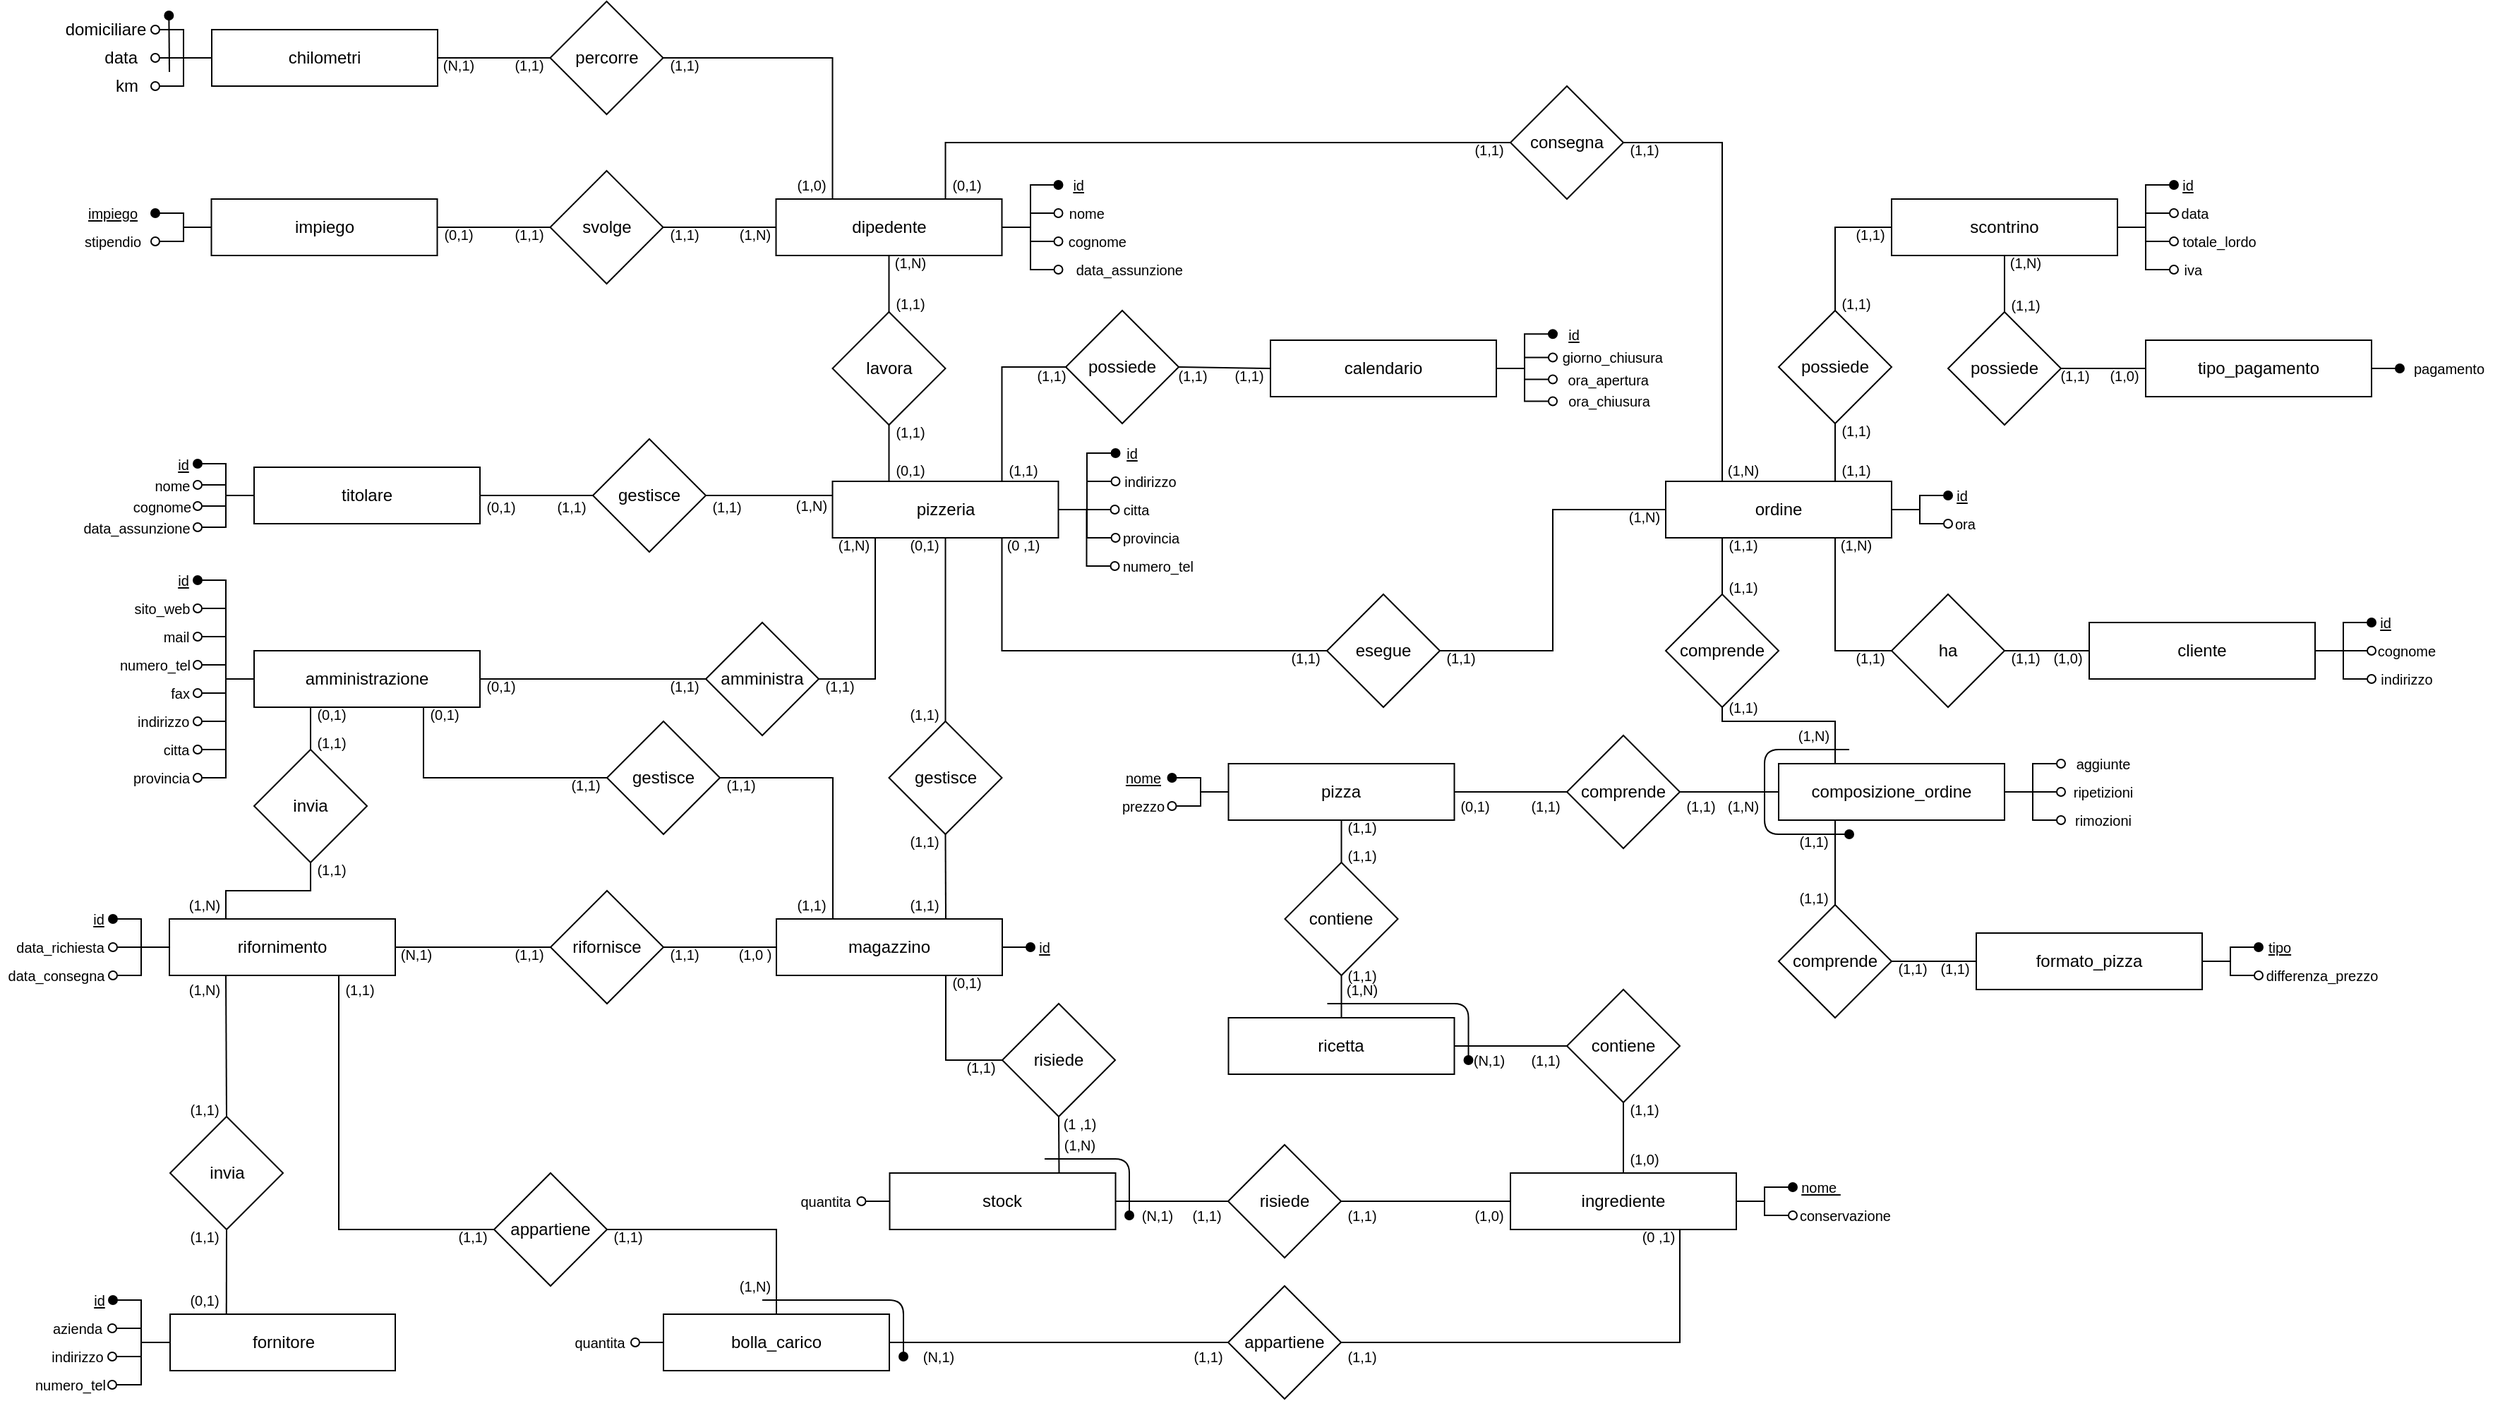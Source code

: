 <mxfile version="13.9.9" type="device"><diagram name="Page-1" id="2ca16b54-16f6-2749-3443-fa8db7711227"><mxGraphModel dx="708" dy="1878" grid="1" gridSize="10" guides="1" tooltips="1" connect="1" arrows="1" fold="1" page="1" pageScale="1" pageWidth="1600" pageHeight="1200" background="#ffffff" math="0" shadow="0"><root><object label="" id="0"><mxCell/></object><mxCell id="1" parent="0"/><mxCell id="WU8paR7OMLDLJIyQc-YD-1" value="dipedente" style="whiteSpace=wrap;html=1;align=center;comic=0;treeMoving=0;metaEdit=0;noLabel=0;portConstraintRotation=0;rounded=0;glass=0;sketch=0;shadow=0;" parent="1" vertex="1"><mxGeometry x="1789.75" y="-940" width="160" height="40" as="geometry"/></mxCell><mxCell id="WU8paR7OMLDLJIyQc-YD-2" value="titolare" style="whiteSpace=wrap;html=1;align=center;comic=0;treeMoving=0;metaEdit=0;noLabel=0;portConstraintRotation=0;rounded=0;glass=0;sketch=0;shadow=0;" parent="1" vertex="1"><mxGeometry x="1420" y="-750" width="160" height="40" as="geometry"/></mxCell><mxCell id="WU8paR7OMLDLJIyQc-YD-13" value="pizzeria" style="whiteSpace=wrap;html=1;align=center;comic=0;treeMoving=0;metaEdit=0;noLabel=0;portConstraintRotation=0;rounded=0;glass=0;sketch=0;shadow=0;" parent="1" vertex="1"><mxGeometry x="1829.75" y="-740" width="160" height="40" as="geometry"/></mxCell><mxCell id="WU8paR7OMLDLJIyQc-YD-14" value="lavora" style="rhombus;whiteSpace=wrap;html=1;" parent="1" vertex="1"><mxGeometry x="1829.75" y="-860" width="80" height="80" as="geometry"/></mxCell><mxCell id="WU8paR7OMLDLJIyQc-YD-15" value="" style="endArrow=none;html=1;entryX=0.5;entryY=1;entryDx=0;entryDy=0;exitX=0.5;exitY=0;exitDx=0;exitDy=0;" parent="1" source="WU8paR7OMLDLJIyQc-YD-14" target="WU8paR7OMLDLJIyQc-YD-1" edge="1"><mxGeometry width="50" height="50" relative="1" as="geometry"><mxPoint x="2110" y="-610" as="sourcePoint"/><mxPoint x="2100" y="-610" as="targetPoint"/></mxGeometry></mxCell><mxCell id="WU8paR7OMLDLJIyQc-YD-16" value="" style="endArrow=none;html=1;entryX=0.5;entryY=1;entryDx=0;entryDy=0;exitX=0.25;exitY=0;exitDx=0;exitDy=0;edgeStyle=elbowEdgeStyle;rounded=0;" parent="1" source="WU8paR7OMLDLJIyQc-YD-13" target="WU8paR7OMLDLJIyQc-YD-14" edge="1"><mxGeometry width="50" height="50" relative="1" as="geometry"><mxPoint x="2129.75" y="-510" as="sourcePoint"/><mxPoint x="1869.75" y="-780" as="targetPoint"/><Array as="points"><mxPoint x="1869.75" y="-760"/><mxPoint x="1909.75" y="-770"/></Array></mxGeometry></mxCell><mxCell id="WU8paR7OMLDLJIyQc-YD-17" value="consegna" style="rhombus;whiteSpace=wrap;html=1;" parent="1" vertex="1"><mxGeometry x="2310" y="-1020" width="80" height="80" as="geometry"/></mxCell><mxCell id="WU8paR7OMLDLJIyQc-YD-18" value="" style="endArrow=none;html=1;exitX=0.75;exitY=0;exitDx=0;exitDy=0;entryX=0;entryY=0.5;entryDx=0;entryDy=0;rounded=0;elbow=vertical;edgeStyle=elbowEdgeStyle;" parent="1" source="WU8paR7OMLDLJIyQc-YD-1" target="WU8paR7OMLDLJIyQc-YD-17" edge="1"><mxGeometry width="50" height="50" relative="1" as="geometry"><mxPoint x="2220" y="-1040" as="sourcePoint"/><mxPoint x="2240" y="-850" as="targetPoint"/><Array as="points"><mxPoint x="2110" y="-980"/></Array></mxGeometry></mxCell><mxCell id="WU8paR7OMLDLJIyQc-YD-19" value="scontrino" style="whiteSpace=wrap;html=1;align=center;comic=0;treeMoving=0;metaEdit=0;noLabel=0;portConstraintRotation=0;rounded=0;glass=0;sketch=0;shadow=0;" parent="1" vertex="1"><mxGeometry x="2580" y="-940" width="160" height="40" as="geometry"/></mxCell><mxCell id="WU8paR7OMLDLJIyQc-YD-20" value="ordine" style="whiteSpace=wrap;html=1;align=center;comic=0;treeMoving=0;metaEdit=0;noLabel=0;portConstraintRotation=0;rounded=0;glass=0;sketch=0;shadow=0;" parent="1" vertex="1"><mxGeometry x="2420" y="-740" width="160" height="40" as="geometry"/></mxCell><mxCell id="WU8paR7OMLDLJIyQc-YD-21" value="possiede" style="rhombus;whiteSpace=wrap;html=1;" parent="1" vertex="1"><mxGeometry x="2500" y="-861" width="80" height="80" as="geometry"/></mxCell><mxCell id="WU8paR7OMLDLJIyQc-YD-22" value="" style="endArrow=none;html=1;entryX=0;entryY=0.5;entryDx=0;entryDy=0;exitX=0.5;exitY=0;exitDx=0;exitDy=0;edgeStyle=elbowEdgeStyle;rounded=0;elbow=vertical;" parent="1" source="WU8paR7OMLDLJIyQc-YD-21" target="WU8paR7OMLDLJIyQc-YD-19" edge="1"><mxGeometry width="50" height="50" relative="1" as="geometry"><mxPoint x="2300" y="-490" as="sourcePoint"/><mxPoint x="2350" y="-540" as="targetPoint"/><Array as="points"><mxPoint x="2560" y="-920"/></Array></mxGeometry></mxCell><mxCell id="WU8paR7OMLDLJIyQc-YD-23" value="" style="endArrow=none;html=1;entryX=0.5;entryY=1;entryDx=0;entryDy=0;exitX=0.75;exitY=0;exitDx=0;exitDy=0;" parent="1" source="WU8paR7OMLDLJIyQc-YD-20" target="WU8paR7OMLDLJIyQc-YD-21" edge="1"><mxGeometry width="50" height="50" relative="1" as="geometry"><mxPoint x="2690" y="-610" as="sourcePoint"/><mxPoint x="2780" y="-490" as="targetPoint"/></mxGeometry></mxCell><mxCell id="WU8paR7OMLDLJIyQc-YD-24" value="amministrazione" style="whiteSpace=wrap;html=1;align=center;comic=0;treeMoving=0;metaEdit=0;noLabel=0;portConstraintRotation=0;rounded=0;glass=0;sketch=0;shadow=0;" parent="1" vertex="1"><mxGeometry x="1420" y="-620" width="160" height="40" as="geometry"/></mxCell><mxCell id="WU8paR7OMLDLJIyQc-YD-25" value="amministra" style="rhombus;whiteSpace=wrap;html=1;" parent="1" vertex="1"><mxGeometry x="1740" y="-640" width="80" height="80" as="geometry"/></mxCell><mxCell id="WU8paR7OMLDLJIyQc-YD-26" value="" style="endArrow=none;html=1;exitX=1;exitY=0.5;exitDx=0;exitDy=0;entryX=0;entryY=0.5;entryDx=0;entryDy=0;" parent="1" source="WU8paR7OMLDLJIyQc-YD-24" target="WU8paR7OMLDLJIyQc-YD-25" edge="1"><mxGeometry width="50" height="50" relative="1" as="geometry"><mxPoint x="2220" y="20" as="sourcePoint"/><mxPoint x="2270" y="-30" as="targetPoint"/></mxGeometry></mxCell><mxCell id="WU8paR7OMLDLJIyQc-YD-27" value="" style="endArrow=none;html=1;exitX=1;exitY=0.5;exitDx=0;exitDy=0;entryX=0.25;entryY=1;entryDx=0;entryDy=0;edgeStyle=elbowEdgeStyle;rounded=0;" parent="1" source="WU8paR7OMLDLJIyQc-YD-25" target="WU8paR7OMLDLJIyQc-YD-13" edge="1"><mxGeometry width="50" height="50" relative="1" as="geometry"><mxPoint x="2220" y="-140" as="sourcePoint"/><mxPoint x="2270" y="-190" as="targetPoint"/><Array as="points"><mxPoint x="1860" y="-650"/></Array></mxGeometry></mxCell><mxCell id="WU8paR7OMLDLJIyQc-YD-28" value="magazzino" style="whiteSpace=wrap;html=1;align=center;comic=0;treeMoving=0;metaEdit=0;noLabel=0;portConstraintRotation=0;rounded=0;glass=0;sketch=0;shadow=0;" parent="1" vertex="1"><mxGeometry x="1790" y="-430" width="160" height="40" as="geometry"/></mxCell><mxCell id="WU8paR7OMLDLJIyQc-YD-33" value="gestisce" style="rhombus;whiteSpace=wrap;html=1;" parent="1" vertex="1"><mxGeometry x="1670" y="-570" width="80" height="80" as="geometry"/></mxCell><mxCell id="WU8paR7OMLDLJIyQc-YD-34" value="gestisce" style="rhombus;whiteSpace=wrap;html=1;" parent="1" vertex="1"><mxGeometry x="1869.75" y="-570" width="80" height="80" as="geometry"/></mxCell><mxCell id="WU8paR7OMLDLJIyQc-YD-35" value="" style="endArrow=none;html=1;exitX=0.75;exitY=0;exitDx=0;exitDy=0;rounded=0;elbow=vertical;entryX=0.5;entryY=1;entryDx=0;entryDy=0;" parent="1" source="WU8paR7OMLDLJIyQc-YD-28" target="WU8paR7OMLDLJIyQc-YD-34" edge="1"><mxGeometry width="50" height="50" relative="1" as="geometry"><mxPoint x="1970" y="-380" as="sourcePoint"/><mxPoint x="2450.5" y="10" as="targetPoint"/></mxGeometry></mxCell><mxCell id="WU8paR7OMLDLJIyQc-YD-36" value="" style="endArrow=none;html=1;exitX=0.5;exitY=0;exitDx=0;exitDy=0;entryX=0.5;entryY=1;entryDx=0;entryDy=0;rounded=0;elbow=vertical;" parent="1" source="WU8paR7OMLDLJIyQc-YD-34" target="WU8paR7OMLDLJIyQc-YD-13" edge="1"><mxGeometry width="50" height="50" relative="1" as="geometry"><mxPoint x="2200" y="-270" as="sourcePoint"/><mxPoint x="2079" y="-458" as="targetPoint"/></mxGeometry></mxCell><mxCell id="WU8paR7OMLDLJIyQc-YD-37" value="calendario" style="whiteSpace=wrap;html=1;align=center;comic=0;treeMoving=0;metaEdit=0;noLabel=0;portConstraintRotation=0;rounded=0;glass=0;sketch=0;shadow=0;" parent="1" vertex="1"><mxGeometry x="2140" y="-840" width="160" height="40" as="geometry"/></mxCell><mxCell id="WU8paR7OMLDLJIyQc-YD-38" value="possiede" style="rhombus;whiteSpace=wrap;html=1;" parent="1" vertex="1"><mxGeometry x="1995" y="-861" width="80" height="80" as="geometry"/></mxCell><mxCell id="WU8paR7OMLDLJIyQc-YD-39" value="" style="endArrow=none;html=1;exitX=0;exitY=0.5;exitDx=0;exitDy=0;entryX=1;entryY=0.5;entryDx=0;entryDy=0;rounded=0;" parent="1" source="WU8paR7OMLDLJIyQc-YD-37" target="WU8paR7OMLDLJIyQc-YD-38" edge="1"><mxGeometry width="50" height="50" relative="1" as="geometry"><mxPoint x="1830" y="-470" as="sourcePoint"/><mxPoint x="1890" y="-470" as="targetPoint"/></mxGeometry></mxCell><mxCell id="WU8paR7OMLDLJIyQc-YD-41" value="" style="endArrow=none;html=1;entryX=1;entryY=0.5;entryDx=0;entryDy=0;exitX=0.25;exitY=0;exitDx=0;exitDy=0;edgeStyle=elbowEdgeStyle;rounded=0;elbow=vertical;" parent="1" source="WU8paR7OMLDLJIyQc-YD-20" target="WU8paR7OMLDLJIyQc-YD-17" edge="1"><mxGeometry width="50" height="50" relative="1" as="geometry"><mxPoint x="2280" y="-370" as="sourcePoint"/><mxPoint x="2330" y="-420" as="targetPoint"/><Array as="points"><mxPoint x="2430" y="-980"/><mxPoint x="2430" y="-1040"/></Array></mxGeometry></mxCell><mxCell id="WU8paR7OMLDLJIyQc-YD-42" value="" style="endArrow=none;html=1;entryX=0;entryY=0.5;entryDx=0;entryDy=0;edgeStyle=elbowEdgeStyle;rounded=0;exitX=0.75;exitY=0;exitDx=0;exitDy=0;elbow=vertical;" parent="1" source="WU8paR7OMLDLJIyQc-YD-13" target="WU8paR7OMLDLJIyQc-YD-38" edge="1"><mxGeometry width="50" height="50" relative="1" as="geometry"><mxPoint x="2190" y="-400" as="sourcePoint"/><mxPoint x="2050" y="-420" as="targetPoint"/><Array as="points"><mxPoint x="2000" y="-821"/></Array></mxGeometry></mxCell><mxCell id="WU8paR7OMLDLJIyQc-YD-43" value="gestisce" style="rhombus;whiteSpace=wrap;html=1;" parent="1" vertex="1"><mxGeometry x="1660" y="-770" width="80" height="80" as="geometry"/></mxCell><mxCell id="WU8paR7OMLDLJIyQc-YD-44" value="" style="endArrow=none;html=1;exitX=0;exitY=0.25;exitDx=0;exitDy=0;entryX=1;entryY=0.5;entryDx=0;entryDy=0;rounded=0;elbow=vertical;" parent="1" source="WU8paR7OMLDLJIyQc-YD-13" target="WU8paR7OMLDLJIyQc-YD-43" edge="1"><mxGeometry width="50" height="50" relative="1" as="geometry"><mxPoint x="1820" y="-60" as="sourcePoint"/><mxPoint x="1540" y="-360" as="targetPoint"/></mxGeometry></mxCell><mxCell id="WU8paR7OMLDLJIyQc-YD-45" value="" style="endArrow=none;html=1;rounded=0;exitX=0;exitY=0.5;exitDx=0;exitDy=0;entryX=1;entryY=0.5;entryDx=0;entryDy=0;elbow=vertical;" parent="1" source="WU8paR7OMLDLJIyQc-YD-43" target="WU8paR7OMLDLJIyQc-YD-2" edge="1"><mxGeometry width="50" height="50" relative="1" as="geometry"><mxPoint x="1540" y="-392" as="sourcePoint"/><mxPoint x="1650" y="-682" as="targetPoint"/></mxGeometry></mxCell><mxCell id="WU8paR7OMLDLJIyQc-YD-46" value="rifornimento" style="whiteSpace=wrap;html=1;align=center;comic=0;treeMoving=0;metaEdit=0;noLabel=0;portConstraintRotation=0;rounded=0;glass=0;sketch=0;shadow=0;" parent="1" vertex="1"><mxGeometry x="1360" y="-430" width="160" height="40" as="geometry"/></mxCell><mxCell id="WU8paR7OMLDLJIyQc-YD-47" value="fornitore" style="whiteSpace=wrap;html=1;align=center;comic=0;treeMoving=0;metaEdit=0;noLabel=0;portConstraintRotation=0;rounded=0;glass=0;sketch=0;shadow=0;" parent="1" vertex="1"><mxGeometry x="1360.5" y="-150" width="159.5" height="40" as="geometry"/></mxCell><mxCell id="WU8paR7OMLDLJIyQc-YD-48" value="invia" style="rhombus;whiteSpace=wrap;html=1;" parent="1" vertex="1"><mxGeometry x="1420" y="-550" width="80" height="80" as="geometry"/></mxCell><mxCell id="WU8paR7OMLDLJIyQc-YD-49" value="" style="endArrow=none;html=1;exitX=0.25;exitY=0;exitDx=0;exitDy=0;entryX=0.5;entryY=1;entryDx=0;entryDy=0;edgeStyle=orthogonalEdgeStyle;rounded=0;" parent="1" source="WU8paR7OMLDLJIyQc-YD-46" target="WU8paR7OMLDLJIyQc-YD-48" edge="1"><mxGeometry width="50" height="50" relative="1" as="geometry"><mxPoint x="1460.5" y="-640" as="sourcePoint"/><mxPoint x="1510.5" y="-690" as="targetPoint"/></mxGeometry></mxCell><mxCell id="WU8paR7OMLDLJIyQc-YD-50" value="rifornisce" style="rhombus;whiteSpace=wrap;html=1;" parent="1" vertex="1"><mxGeometry x="1630" y="-450" width="80" height="80" as="geometry"/></mxCell><mxCell id="WU8paR7OMLDLJIyQc-YD-51" value="" style="endArrow=none;html=1;exitX=1;exitY=0.5;exitDx=0;exitDy=0;entryX=0;entryY=0.5;entryDx=0;entryDy=0;rounded=0;" parent="1" source="WU8paR7OMLDLJIyQc-YD-50" target="WU8paR7OMLDLJIyQc-YD-28" edge="1"><mxGeometry width="50" height="50" relative="1" as="geometry"><mxPoint x="2000" y="160" as="sourcePoint"/><mxPoint x="2050" y="110" as="targetPoint"/></mxGeometry></mxCell><mxCell id="WU8paR7OMLDLJIyQc-YD-52" value="ingrediente" style="whiteSpace=wrap;html=1;align=center;comic=0;treeMoving=0;metaEdit=0;noLabel=0;portConstraintRotation=0;rounded=0;glass=0;sketch=0;shadow=0;" parent="1" vertex="1"><mxGeometry x="2310" y="-250" width="160" height="40" as="geometry"/></mxCell><mxCell id="WU8paR7OMLDLJIyQc-YD-53" value="" style="endArrow=none;html=1;exitX=0;exitY=0.5;exitDx=0;exitDy=0;entryX=0.75;entryY=1;entryDx=0;entryDy=0;edgeStyle=elbowEdgeStyle;rounded=0;elbow=vertical;" parent="1" source="WU8paR7OMLDLJIyQc-YD-33" target="WU8paR7OMLDLJIyQc-YD-24" edge="1"><mxGeometry width="50" height="50" relative="1" as="geometry"><mxPoint x="2210" y="290" as="sourcePoint"/><mxPoint x="2260" y="240" as="targetPoint"/><Array as="points"><mxPoint x="1620" y="-530"/><mxPoint x="1650" y="-485"/></Array></mxGeometry></mxCell><mxCell id="WU8paR7OMLDLJIyQc-YD-54" value="" style="endArrow=none;html=1;exitX=0;exitY=0.5;exitDx=0;exitDy=0;entryX=1;entryY=0.5;entryDx=0;entryDy=0;rounded=0;" parent="1" source="WU8paR7OMLDLJIyQc-YD-50" target="WU8paR7OMLDLJIyQc-YD-46" edge="1"><mxGeometry width="50" height="50" relative="1" as="geometry"><mxPoint x="1710.5" y="-290" as="sourcePoint"/><mxPoint x="1760.5" y="-340" as="targetPoint"/></mxGeometry></mxCell><mxCell id="WU8paR7OMLDLJIyQc-YD-55" value="appartiene" style="rhombus;whiteSpace=wrap;html=1;" parent="1" vertex="1"><mxGeometry x="1590" y="-250" width="80" height="80" as="geometry"/></mxCell><mxCell id="WU8paR7OMLDLJIyQc-YD-56" value="" style="endArrow=none;html=1;exitX=0.75;exitY=1;exitDx=0;exitDy=0;entryX=0;entryY=0.5;entryDx=0;entryDy=0;edgeStyle=elbowEdgeStyle;rounded=0;elbow=vertical;" parent="1" source="WU8paR7OMLDLJIyQc-YD-46" target="WU8paR7OMLDLJIyQc-YD-55" edge="1"><mxGeometry width="50" height="50" relative="1" as="geometry"><mxPoint x="1640.5" y="-330" as="sourcePoint"/><mxPoint x="1690.5" y="-380" as="targetPoint"/><Array as="points"><mxPoint x="1540" y="-210"/></Array></mxGeometry></mxCell><mxCell id="WU8paR7OMLDLJIyQc-YD-57" value="risiede" style="rhombus;whiteSpace=wrap;html=1;" parent="1" vertex="1"><mxGeometry x="2110" y="-270" width="80" height="80" as="geometry"/></mxCell><mxCell id="WU8paR7OMLDLJIyQc-YD-58" value="" style="endArrow=none;html=1;entryX=0;entryY=0.5;entryDx=0;entryDy=0;exitX=1;exitY=0.5;exitDx=0;exitDy=0;rounded=0;elbow=vertical;" parent="1" source="WU8paR7OMLDLJIyQc-YD-57" target="WU8paR7OMLDLJIyQc-YD-52" edge="1"><mxGeometry width="50" height="50" relative="1" as="geometry"><mxPoint x="2380" y="300" as="sourcePoint"/><mxPoint x="2430" y="250" as="targetPoint"/></mxGeometry></mxCell><mxCell id="WU8paR7OMLDLJIyQc-YD-59" value="" style="endArrow=none;html=1;entryX=0;entryY=0.5;entryDx=0;entryDy=0;exitX=1;exitY=0.5;exitDx=0;exitDy=0;elbow=vertical;rounded=0;" parent="1" source="WU8paR7OMLDLJIyQc-YD-226" target="WU8paR7OMLDLJIyQc-YD-57" edge="1"><mxGeometry width="50" height="50" relative="1" as="geometry"><mxPoint x="2410" y="270" as="sourcePoint"/><mxPoint x="2430" y="250" as="targetPoint"/></mxGeometry></mxCell><mxCell id="WU8paR7OMLDLJIyQc-YD-60" value="&lt;u style=&quot;font-size: 10px;&quot;&gt;id&lt;/u&gt;" style="text;html=1;strokeColor=none;fillColor=none;align=right;verticalAlign=middle;whiteSpace=wrap;rounded=0;fontSize=10;" parent="1" vertex="1"><mxGeometry x="1989.75" y="-955" width="20" height="10" as="geometry"/></mxCell><mxCell id="WU8paR7OMLDLJIyQc-YD-61" value="nome&amp;nbsp;&amp;nbsp;" style="text;html=1;strokeColor=none;fillColor=none;align=right;verticalAlign=middle;whiteSpace=wrap;rounded=0;fontSize=10;spacing=2;" parent="1" vertex="1"><mxGeometry x="1989.75" y="-935" width="40" height="10" as="geometry"/></mxCell><mxCell id="WU8paR7OMLDLJIyQc-YD-62" value="cognome" style="text;html=1;strokeColor=none;fillColor=none;align=right;verticalAlign=middle;whiteSpace=wrap;rounded=0;fontSize=10;" parent="1" vertex="1"><mxGeometry x="1989.75" y="-915" width="50" height="10" as="geometry"/></mxCell><mxCell id="WU8paR7OMLDLJIyQc-YD-63" value="" style="endArrow=none;html=1;fillColor=#000000;entryX=1;entryY=0.5;entryDx=0;entryDy=0;exitX=0;exitY=0.5;exitDx=0;exitDy=0;startArrow=oval;startFill=1;edgeStyle=elbowEdgeStyle;rounded=0;" parent="1" source="WU8paR7OMLDLJIyQc-YD-60" target="WU8paR7OMLDLJIyQc-YD-1" edge="1"><mxGeometry width="50" height="50" relative="1" as="geometry"><mxPoint x="2084.286" y="-961.464" as="sourcePoint"/><mxPoint x="2115.75" y="-920" as="targetPoint"/></mxGeometry></mxCell><mxCell id="WU8paR7OMLDLJIyQc-YD-64" value="" style="endArrow=oval;html=1;fillColor=#000000;entryX=0;entryY=0.5;entryDx=0;entryDy=0;endFill=0;exitX=1;exitY=0.5;exitDx=0;exitDy=0;spacingLeft=0;spacingRight=0;textDirection=ltr;spacing=2;sourcePerimeterSpacing=0;startSize=6;endSize=6;targetPerimeterSpacing=0;edgeStyle=elbowEdgeStyle;rounded=0;" parent="1" source="WU8paR7OMLDLJIyQc-YD-1" target="WU8paR7OMLDLJIyQc-YD-61" edge="1"><mxGeometry width="50" height="50" relative="1" as="geometry"><mxPoint x="1949.75" y="-920" as="sourcePoint"/><mxPoint x="2074.286" y="-931.464" as="targetPoint"/><Array as="points"/></mxGeometry></mxCell><mxCell id="WU8paR7OMLDLJIyQc-YD-65" value="" style="endArrow=oval;html=1;fillColor=#000000;exitX=1;exitY=0.5;exitDx=0;exitDy=0;entryX=0;entryY=0.5;entryDx=0;entryDy=0;endFill=0;edgeStyle=elbowEdgeStyle;rounded=0;" parent="1" source="WU8paR7OMLDLJIyQc-YD-1" target="WU8paR7OMLDLJIyQc-YD-62" edge="1"><mxGeometry width="50" height="50" relative="1" as="geometry"><mxPoint x="2115.75" y="-920" as="sourcePoint"/><mxPoint x="2075.75" y="-905" as="targetPoint"/></mxGeometry></mxCell><mxCell id="WU8paR7OMLDLJIyQc-YD-66" value="" style="endArrow=oval;html=1;fillColor=#000000;entryX=0;entryY=0.5;entryDx=0;entryDy=0;endFill=0;exitX=1;exitY=0.5;exitDx=0;exitDy=0;edgeStyle=elbowEdgeStyle;rounded=0;" parent="1" source="WU8paR7OMLDLJIyQc-YD-1" target="WU8paR7OMLDLJIyQc-YD-67" edge="1"><mxGeometry width="50" height="50" relative="1" as="geometry"><mxPoint x="2149.75" y="-890" as="sourcePoint"/><mxPoint x="2084.286" y="-878.536" as="targetPoint"/></mxGeometry></mxCell><mxCell id="WU8paR7OMLDLJIyQc-YD-67" value="data_assunzione" style="text;html=1;strokeColor=none;fillColor=none;align=right;verticalAlign=middle;whiteSpace=wrap;rounded=0;fontSize=10;" parent="1" vertex="1"><mxGeometry x="1989.75" y="-895" width="90" height="10" as="geometry"/></mxCell><mxCell id="WU8paR7OMLDLJIyQc-YD-68" value="giorno_chiusura" style="text;html=1;strokeColor=none;fillColor=none;align=right;verticalAlign=middle;whiteSpace=wrap;rounded=0;fontSize=10;" parent="1" vertex="1"><mxGeometry x="2340" y="-832.75" width="80" height="10" as="geometry"/></mxCell><mxCell id="WU8paR7OMLDLJIyQc-YD-69" value="ora_apertura" style="text;html=1;strokeColor=none;fillColor=none;align=right;verticalAlign=middle;whiteSpace=wrap;rounded=0;fontSize=10;" parent="1" vertex="1"><mxGeometry x="2340" y="-819.75" width="70" height="15" as="geometry"/></mxCell><mxCell id="WU8paR7OMLDLJIyQc-YD-70" value="ora_chiusura" style="text;html=1;strokeColor=none;fillColor=none;align=center;verticalAlign=middle;whiteSpace=wrap;rounded=0;fontSize=10;" parent="1" vertex="1"><mxGeometry x="2340" y="-801.75" width="80" height="10" as="geometry"/></mxCell><mxCell id="WU8paR7OMLDLJIyQc-YD-71" value="" style="endArrow=oval;html=1;fillColor=#000000;fontSize=10;endFill=1;exitX=1;exitY=0.5;exitDx=0;exitDy=0;rounded=0;edgeStyle=elbowEdgeStyle;" parent="1" source="WU8paR7OMLDLJIyQc-YD-13" target="WU8paR7OMLDLJIyQc-YD-165" edge="1"><mxGeometry width="50" height="50" relative="1" as="geometry"><mxPoint x="2237.75" y="-765" as="sourcePoint"/><mxPoint x="2251.626" y="-825.128" as="targetPoint"/></mxGeometry></mxCell><mxCell id="WU8paR7OMLDLJIyQc-YD-72" value="" style="endArrow=oval;html=1;fillColor=#000000;fontSize=10;endFill=0;exitX=1;exitY=0.5;exitDx=0;exitDy=0;rounded=0;edgeStyle=elbowEdgeStyle;" parent="1" source="WU8paR7OMLDLJIyQc-YD-13" target="WU8paR7OMLDLJIyQc-YD-166" edge="1"><mxGeometry width="50" height="50" relative="1" as="geometry"><mxPoint x="2009.75" y="-610" as="sourcePoint"/><mxPoint x="2042.066" y="-660.782" as="targetPoint"/></mxGeometry></mxCell><mxCell id="WU8paR7OMLDLJIyQc-YD-73" value="" style="endArrow=oval;html=1;fillColor=#000000;fontSize=10;endFill=0;exitX=1;exitY=0.5;exitDx=0;exitDy=0;entryX=0;entryY=0.5;entryDx=0;entryDy=0;rounded=0;edgeStyle=elbowEdgeStyle;" parent="1" source="WU8paR7OMLDLJIyQc-YD-13" target="WU8paR7OMLDLJIyQc-YD-167" edge="1"><mxGeometry width="50" height="50" relative="1" as="geometry"><mxPoint x="2079.75" y="-710" as="sourcePoint"/><mxPoint x="2278.803" y="-796.93" as="targetPoint"/></mxGeometry></mxCell><mxCell id="WU8paR7OMLDLJIyQc-YD-74" value="" style="endArrow=oval;html=1;fillColor=#000000;fontSize=10;endFill=0;exitX=1;exitY=0.5;exitDx=0;exitDy=0;entryX=0;entryY=0.5;entryDx=0;entryDy=0;rounded=0;edgeStyle=elbowEdgeStyle;" parent="1" source="WU8paR7OMLDLJIyQc-YD-13" target="WU8paR7OMLDLJIyQc-YD-168" edge="1"><mxGeometry width="50" height="50" relative="1" as="geometry"><mxPoint x="2099.75" y="-690" as="sourcePoint"/><mxPoint x="2287.926" y="-778.684" as="targetPoint"/></mxGeometry></mxCell><mxCell id="WU8paR7OMLDLJIyQc-YD-75" value="" style="endArrow=oval;html=1;fillColor=#000000;fontSize=10;exitX=1;exitY=0.5;exitDx=0;exitDy=0;endFill=1;entryX=0;entryY=0.5;entryDx=0;entryDy=0;edgeStyle=elbowEdgeStyle;rounded=0;" parent="1" source="WU8paR7OMLDLJIyQc-YD-52" target="WU8paR7OMLDLJIyQc-YD-181" edge="1"><mxGeometry width="50" height="50" relative="1" as="geometry"><mxPoint x="2390" y="-120" as="sourcePoint"/><mxPoint x="2378" y="-170" as="targetPoint"/></mxGeometry></mxCell><mxCell id="WU8paR7OMLDLJIyQc-YD-76" value="" style="endArrow=oval;html=1;fillColor=#000000;fontSize=10;endFill=0;exitX=1;exitY=0.5;exitDx=0;exitDy=0;entryX=0;entryY=0.5;entryDx=0;entryDy=0;edgeStyle=elbowEdgeStyle;rounded=0;" parent="1" source="WU8paR7OMLDLJIyQc-YD-52" target="WU8paR7OMLDLJIyQc-YD-182" edge="1"><mxGeometry width="50" height="50" relative="1" as="geometry"><mxPoint x="2390" y="-130" as="sourcePoint"/><mxPoint x="2410" y="-170" as="targetPoint"/></mxGeometry></mxCell><mxCell id="WU8paR7OMLDLJIyQc-YD-77" value="" style="endArrow=oval;html=1;fillColor=#000000;fontSize=10;exitX=0;exitY=0.5;exitDx=0;exitDy=0;endFill=1;rounded=0;edgeStyle=elbowEdgeStyle;" parent="1" source="WU8paR7OMLDLJIyQc-YD-47" target="WU8paR7OMLDLJIyQc-YD-176" edge="1"><mxGeometry width="50" height="50" relative="1" as="geometry"><mxPoint x="1530.5" y="-68" as="sourcePoint"/><mxPoint x="1550.5" y="-150" as="targetPoint"/><Array as="points"><mxPoint x="1340" y="-145"/></Array></mxGeometry></mxCell><mxCell id="WU8paR7OMLDLJIyQc-YD-78" value="" style="endArrow=oval;html=1;fillColor=#000000;fontSize=10;endFill=0;exitX=0;exitY=0.5;exitDx=0;exitDy=0;entryX=1;entryY=0.5;entryDx=0;entryDy=0;rounded=0;edgeStyle=elbowEdgeStyle;" parent="1" source="WU8paR7OMLDLJIyQc-YD-47" target="WU8paR7OMLDLJIyQc-YD-179" edge="1"><mxGeometry width="50" height="50" relative="1" as="geometry"><mxPoint x="1475.5" y="-42.58" as="sourcePoint"/><mxPoint x="1580.5" y="-130" as="targetPoint"/><Array as="points"><mxPoint x="1340" y="-125"/></Array></mxGeometry></mxCell><mxCell id="WU8paR7OMLDLJIyQc-YD-79" value="" style="endArrow=oval;html=1;fillColor=#000000;fontSize=10;endFill=0;entryX=0;entryY=0.5;entryDx=0;entryDy=0;rounded=0;edgeStyle=elbowEdgeStyle;exitX=1;exitY=0.5;exitDx=0;exitDy=0;" parent="1" source="WU8paR7OMLDLJIyQc-YD-13" target="WU8paR7OMLDLJIyQc-YD-169" edge="1"><mxGeometry width="50" height="50" relative="1" as="geometry"><mxPoint x="2009.75" y="-690" as="sourcePoint"/><mxPoint x="2277.781" y="-760.552" as="targetPoint"/><Array as="points"><mxPoint x="2009.75" y="-720"/></Array></mxGeometry></mxCell><mxCell id="WU8paR7OMLDLJIyQc-YD-80" value="" style="endArrow=oval;html=1;fillColor=#000000;fontSize=10;exitX=0;exitY=0.5;exitDx=0;exitDy=0;endFill=0;entryX=1;entryY=0.5;entryDx=0;entryDy=0;rounded=0;edgeStyle=elbowEdgeStyle;" parent="1" source="WU8paR7OMLDLJIyQc-YD-47" target="WU8paR7OMLDLJIyQc-YD-180" edge="1"><mxGeometry width="50" height="50" relative="1" as="geometry"><mxPoint x="1520.5" y="-30" as="sourcePoint"/><mxPoint x="1570.5" y="-110" as="targetPoint"/><Array as="points"><mxPoint x="1340" y="-115"/></Array></mxGeometry></mxCell><mxCell id="WU8paR7OMLDLJIyQc-YD-81" value="" style="endArrow=oval;html=1;fillColor=#000000;fontSize=10;exitX=1;exitY=0.5;exitDx=0;exitDy=0;endFill=1;entryX=0;entryY=0.5;entryDx=0;entryDy=0;rounded=0;edgeStyle=elbowEdgeStyle;" parent="1" source="WU8paR7OMLDLJIyQc-YD-20" target="WU8paR7OMLDLJIyQc-YD-82" edge="1"><mxGeometry width="50" height="50" relative="1" as="geometry"><mxPoint x="2550" y="-618" as="sourcePoint"/><mxPoint x="2660" y="-730" as="targetPoint"/></mxGeometry></mxCell><mxCell id="WU8paR7OMLDLJIyQc-YD-82" value="&lt;u&gt;id&lt;/u&gt;" style="text;html=1;strokeColor=none;fillColor=none;align=center;verticalAlign=middle;whiteSpace=wrap;rounded=0;fontSize=10;" parent="1" vertex="1"><mxGeometry x="2620" y="-735" width="20" height="10" as="geometry"/></mxCell><mxCell id="WU8paR7OMLDLJIyQc-YD-83" value="" style="endArrow=oval;html=1;fillColor=#000000;fontSize=10;exitX=1;exitY=0.5;exitDx=0;exitDy=0;endFill=0;entryX=0;entryY=0.5;entryDx=0;entryDy=0;rounded=0;edgeStyle=elbowEdgeStyle;" parent="1" source="WU8paR7OMLDLJIyQc-YD-20" target="WU8paR7OMLDLJIyQc-YD-84" edge="1"><mxGeometry width="50" height="50" relative="1" as="geometry"><mxPoint x="2520" y="-630" as="sourcePoint"/><mxPoint x="2561.464" y="-598.536" as="targetPoint"/></mxGeometry></mxCell><mxCell id="WU8paR7OMLDLJIyQc-YD-84" value="ora&amp;nbsp;&amp;nbsp;" style="text;html=1;strokeColor=none;fillColor=none;align=center;verticalAlign=middle;whiteSpace=wrap;rounded=0;fontSize=10;" parent="1" vertex="1"><mxGeometry x="2620" y="-715" width="30" height="10" as="geometry"/></mxCell><mxCell id="WU8paR7OMLDLJIyQc-YD-85" value="" style="endArrow=none;html=1;fillColor=#000000;fontSize=10;entryX=1;entryY=0.5;entryDx=0;entryDy=0;exitX=0;exitY=0.5;exitDx=0;exitDy=0;startArrow=oval;startFill=1;rounded=0;edgeStyle=elbowEdgeStyle;" parent="1" source="WU8paR7OMLDLJIyQc-YD-86" target="WU8paR7OMLDLJIyQc-YD-19" edge="1"><mxGeometry width="50" height="50" relative="1" as="geometry"><mxPoint x="2740" y="-795" as="sourcePoint"/><mxPoint x="2660" y="-770" as="targetPoint"/></mxGeometry></mxCell><mxCell id="WU8paR7OMLDLJIyQc-YD-86" value="&lt;u&gt;id&lt;/u&gt;" style="text;html=1;strokeColor=none;fillColor=none;align=center;verticalAlign=middle;whiteSpace=wrap;rounded=0;fontSize=10;" parent="1" vertex="1"><mxGeometry x="2780" y="-955" width="20" height="10" as="geometry"/></mxCell><mxCell id="WU8paR7OMLDLJIyQc-YD-92" value="" style="endArrow=none;html=1;fillColor=#000000;fontSize=10;entryX=1;entryY=0.5;entryDx=0;entryDy=0;exitX=0;exitY=0.5;exitDx=0;exitDy=0;startArrow=oval;startFill=0;rounded=0;edgeStyle=elbowEdgeStyle;" parent="1" source="WU8paR7OMLDLJIyQc-YD-93" target="WU8paR7OMLDLJIyQc-YD-19" edge="1"><mxGeometry width="50" height="50" relative="1" as="geometry"><mxPoint x="2748.536" y="-811.464" as="sourcePoint"/><mxPoint x="2780" y="-760" as="targetPoint"/></mxGeometry></mxCell><mxCell id="WU8paR7OMLDLJIyQc-YD-93" value="data" style="text;html=1;strokeColor=none;fillColor=none;align=center;verticalAlign=middle;whiteSpace=wrap;rounded=0;fontSize=10;" parent="1" vertex="1"><mxGeometry x="2780" y="-935" width="30" height="10" as="geometry"/></mxCell><mxCell id="WU8paR7OMLDLJIyQc-YD-96" value="" style="endArrow=none;html=1;fillColor=#000000;fontSize=10;entryX=1;entryY=0.5;entryDx=0;entryDy=0;exitX=0;exitY=0.5;exitDx=0;exitDy=0;startArrow=oval;startFill=0;rounded=0;edgeStyle=elbowEdgeStyle;" parent="1" source="WU8paR7OMLDLJIyQc-YD-97" target="WU8paR7OMLDLJIyQc-YD-19" edge="1"><mxGeometry width="50" height="50" relative="1" as="geometry"><mxPoint x="2811.464" y="-811.464" as="sourcePoint"/><mxPoint x="2780" y="-760" as="targetPoint"/></mxGeometry></mxCell><mxCell id="WU8paR7OMLDLJIyQc-YD-97" value="totale_lordo&amp;nbsp;&amp;nbsp;" style="text;html=1;strokeColor=none;fillColor=none;align=center;verticalAlign=middle;whiteSpace=wrap;rounded=0;fontSize=10;" parent="1" vertex="1"><mxGeometry x="2780" y="-915" width="70" height="10" as="geometry"/></mxCell><mxCell id="WU8paR7OMLDLJIyQc-YD-98" value="" style="endArrow=none;html=1;fillColor=#000000;fontSize=10;entryX=1;entryY=0.5;entryDx=0;entryDy=0;exitX=0;exitY=0.5;exitDx=0;exitDy=0;startArrow=oval;startFill=0;rounded=0;edgeStyle=elbowEdgeStyle;" parent="1" source="WU8paR7OMLDLJIyQc-YD-99" target="WU8paR7OMLDLJIyQc-YD-19" edge="1"><mxGeometry width="50" height="50" relative="1" as="geometry"><mxPoint x="2820" y="-795" as="sourcePoint"/><mxPoint x="2780" y="-760" as="targetPoint"/></mxGeometry></mxCell><mxCell id="WU8paR7OMLDLJIyQc-YD-99" value="iva&amp;nbsp;" style="text;html=1;strokeColor=none;fillColor=none;align=center;verticalAlign=middle;whiteSpace=wrap;rounded=0;fontSize=10;" parent="1" vertex="1"><mxGeometry x="2780" y="-895" width="30" height="10" as="geometry"/></mxCell><mxCell id="WU8paR7OMLDLJIyQc-YD-100" value="pizza" style="whiteSpace=wrap;html=1;align=center;comic=0;treeMoving=0;metaEdit=0;noLabel=0;portConstraintRotation=0;rounded=0;glass=0;sketch=0;shadow=0;" parent="1" vertex="1"><mxGeometry x="2110.25" y="-540" width="160" height="40" as="geometry"/></mxCell><mxCell id="WU8paR7OMLDLJIyQc-YD-102" value="" style="endArrow=none;html=1;entryX=0.5;entryY=1;entryDx=0;entryDy=0;exitX=0.5;exitY=0;exitDx=0;exitDy=0;elbow=vertical;rounded=0;" parent="1" source="WU8paR7OMLDLJIyQc-YD-543" target="WU8paR7OMLDLJIyQc-YD-100" edge="1"><mxGeometry width="50" height="50" relative="1" as="geometry"><mxPoint x="2300" y="-425" as="sourcePoint"/><mxPoint x="2440" y="-230" as="targetPoint"/></mxGeometry></mxCell><mxCell id="WU8paR7OMLDLJIyQc-YD-103" value="" style="endArrow=none;html=1;labelBackgroundColor=#000000;strokeColor=#000000;entryX=1;entryY=0.5;entryDx=0;entryDy=0;exitX=0;exitY=0.5;exitDx=0;exitDy=0;elbow=vertical;rounded=0;jumpStyle=arc;" parent="1" source="WU8paR7OMLDLJIyQc-YD-541" target="WU8paR7OMLDLJIyQc-YD-232" edge="1"><mxGeometry width="50" height="50" relative="1" as="geometry"><mxPoint x="2250" y="70" as="sourcePoint"/><mxPoint x="2300" y="-345.0" as="targetPoint"/></mxGeometry></mxCell><mxCell id="WU8paR7OMLDLJIyQc-YD-104" value="comprende" style="rhombus;whiteSpace=wrap;html=1;" parent="1" vertex="1"><mxGeometry x="2350" y="-560" width="80" height="80" as="geometry"/></mxCell><mxCell id="WU8paR7OMLDLJIyQc-YD-105" value="" style="endArrow=none;html=1;labelBackgroundColor=#000000;strokeColor=#000000;exitX=1;exitY=0.5;exitDx=0;exitDy=0;entryX=0;entryY=0.5;entryDx=0;entryDy=0;" parent="1" source="WU8paR7OMLDLJIyQc-YD-100" target="WU8paR7OMLDLJIyQc-YD-104" edge="1"><mxGeometry width="50" height="50" relative="1" as="geometry"><mxPoint x="2490" y="-390" as="sourcePoint"/><mxPoint x="2540" y="-440" as="targetPoint"/></mxGeometry></mxCell><mxCell id="WU8paR7OMLDLJIyQc-YD-106" value="" style="endArrow=none;html=1;labelBackgroundColor=#000000;strokeColor=#000000;entryX=0.5;entryY=0;entryDx=0;entryDy=0;exitX=0.25;exitY=1;exitDx=0;exitDy=0;" parent="1" source="WU8paR7OMLDLJIyQc-YD-20" target="WU8paR7OMLDLJIyQc-YD-235" edge="1"><mxGeometry width="50" height="50" relative="1" as="geometry"><mxPoint x="2670" y="-510" as="sourcePoint"/><mxPoint x="2540" y="-370" as="targetPoint"/></mxGeometry></mxCell><mxCell id="WU8paR7OMLDLJIyQc-YD-109" value="" style="endArrow=oval;html=1;labelBackgroundColor=#000000;strokeColor=#000000;fontSize=10;exitX=1;exitY=0.5;exitDx=0;exitDy=0;endFill=1;entryX=0;entryY=0.5;entryDx=0;entryDy=0;" parent="1" source="WU8paR7OMLDLJIyQc-YD-28" target="WU8paR7OMLDLJIyQc-YD-110" edge="1"><mxGeometry width="50" height="50" relative="1" as="geometry"><mxPoint x="1950" y="-500" as="sourcePoint"/><mxPoint x="2050" y="-540" as="targetPoint"/></mxGeometry></mxCell><mxCell id="WU8paR7OMLDLJIyQc-YD-110" value="&lt;u&gt;id&lt;/u&gt;" style="text;html=1;strokeColor=none;fillColor=none;align=center;verticalAlign=middle;whiteSpace=wrap;rounded=0;fontSize=10;" parent="1" vertex="1"><mxGeometry x="1970" y="-415" width="20" height="10" as="geometry"/></mxCell><mxCell id="WU8paR7OMLDLJIyQc-YD-111" value="" style="endArrow=oval;html=1;exitX=0;exitY=0.5;exitDx=0;exitDy=0;endFill=0;entryX=1;entryY=0.5;entryDx=0;entryDy=0;edgeStyle=elbowEdgeStyle;rounded=0;" parent="1" source="WU8paR7OMLDLJIyQc-YD-24" target="WU8paR7OMLDLJIyQc-YD-112" edge="1"><mxGeometry width="50" height="50" relative="1" as="geometry"><mxPoint x="1510" y="-385" as="sourcePoint"/><mxPoint x="1420" y="-365" as="targetPoint"/></mxGeometry></mxCell><mxCell id="WU8paR7OMLDLJIyQc-YD-112" value="&amp;nbsp; indirizzo" style="text;html=1;strokeColor=none;fillColor=none;align=left;verticalAlign=middle;whiteSpace=wrap;rounded=0;fontSize=10;" parent="1" vertex="1"><mxGeometry x="1330" y="-575" width="50" height="10" as="geometry"/></mxCell><mxCell id="WU8paR7OMLDLJIyQc-YD-113" value="" style="endArrow=oval;html=1;endFill=0;exitX=0;exitY=0.5;exitDx=0;exitDy=0;entryX=1;entryY=0.5;entryDx=0;entryDy=0;edgeStyle=elbowEdgeStyle;rounded=0;" parent="1" source="WU8paR7OMLDLJIyQc-YD-24" target="WU8paR7OMLDLJIyQc-YD-114" edge="1"><mxGeometry width="50" height="50" relative="1" as="geometry"><mxPoint x="1460" y="-405" as="sourcePoint"/><mxPoint x="1430" y="-355" as="targetPoint"/></mxGeometry></mxCell><mxCell id="WU8paR7OMLDLJIyQc-YD-114" value="numero_tel" style="text;html=1;strokeColor=none;fillColor=none;align=center;verticalAlign=middle;whiteSpace=wrap;rounded=0;fontSize=10;" parent="1" vertex="1"><mxGeometry x="1320" y="-615" width="60" height="10" as="geometry"/></mxCell><mxCell id="WU8paR7OMLDLJIyQc-YD-115" value="" style="endArrow=oval;html=1;endFill=0;exitX=0;exitY=0.5;exitDx=0;exitDy=0;entryX=1;entryY=0.5;entryDx=0;entryDy=0;edgeStyle=elbowEdgeStyle;rounded=0;" parent="1" source="WU8paR7OMLDLJIyQc-YD-24" target="WU8paR7OMLDLJIyQc-YD-116" edge="1"><mxGeometry width="50" height="50" relative="1" as="geometry"><mxPoint x="1460" y="-405" as="sourcePoint"/><mxPoint x="1460" y="-365" as="targetPoint"/></mxGeometry></mxCell><mxCell id="WU8paR7OMLDLJIyQc-YD-116" value="&amp;nbsp; fax" style="text;html=1;strokeColor=none;fillColor=none;align=center;verticalAlign=middle;whiteSpace=wrap;rounded=0;fontSize=10;" parent="1" vertex="1"><mxGeometry x="1350" y="-595" width="30" height="10" as="geometry"/></mxCell><mxCell id="WU8paR7OMLDLJIyQc-YD-117" value="" style="endArrow=oval;html=1;endFill=0;exitX=0;exitY=0.5;exitDx=0;exitDy=0;entryX=1;entryY=0.5;entryDx=0;entryDy=0;edgeStyle=elbowEdgeStyle;rounded=0;" parent="1" source="WU8paR7OMLDLJIyQc-YD-24" target="WU8paR7OMLDLJIyQc-YD-118" edge="1"><mxGeometry width="50" height="50" relative="1" as="geometry"><mxPoint x="1460" y="-405" as="sourcePoint"/><mxPoint x="1480" y="-365" as="targetPoint"/></mxGeometry></mxCell><mxCell id="WU8paR7OMLDLJIyQc-YD-118" value="mail" style="text;html=1;strokeColor=none;fillColor=none;align=center;verticalAlign=middle;whiteSpace=wrap;rounded=0;fontSize=10;" parent="1" vertex="1"><mxGeometry x="1350" y="-635" width="30" height="10" as="geometry"/></mxCell><mxCell id="WU8paR7OMLDLJIyQc-YD-119" value="" style="endArrow=oval;html=1;endFill=0;exitX=0;exitY=0.5;exitDx=0;exitDy=0;entryX=1;entryY=0.5;entryDx=0;entryDy=0;edgeStyle=elbowEdgeStyle;rounded=0;" parent="1" source="WU8paR7OMLDLJIyQc-YD-24" target="WU8paR7OMLDLJIyQc-YD-120" edge="1"><mxGeometry width="50" height="50" relative="1" as="geometry"><mxPoint x="1440" y="-575" as="sourcePoint"/><mxPoint x="1470" y="-355" as="targetPoint"/></mxGeometry></mxCell><mxCell id="WU8paR7OMLDLJIyQc-YD-120" value="sito_web" style="text;html=1;strokeColor=none;fillColor=none;align=center;verticalAlign=middle;whiteSpace=wrap;rounded=0;fontSize=10;" parent="1" vertex="1"><mxGeometry x="1330" y="-655" width="50" height="10" as="geometry"/></mxCell><mxCell id="WU8paR7OMLDLJIyQc-YD-121" value="impiego" style="whiteSpace=wrap;html=1;align=center;comic=0;treeMoving=0;metaEdit=0;noLabel=0;portConstraintRotation=0;rounded=0;glass=0;sketch=0;shadow=0;" parent="1" vertex="1"><mxGeometry x="1389.75" y="-940" width="160" height="40" as="geometry"/></mxCell><mxCell id="WU8paR7OMLDLJIyQc-YD-122" value="svolge" style="rhombus;whiteSpace=wrap;html=1;" parent="1" vertex="1"><mxGeometry x="1629.75" y="-960" width="80" height="80" as="geometry"/></mxCell><mxCell id="WU8paR7OMLDLJIyQc-YD-123" value="" style="endArrow=none;html=1;exitX=1;exitY=0.5;exitDx=0;exitDy=0;entryX=0;entryY=0.5;entryDx=0;entryDy=0;rounded=0;" parent="1" source="WU8paR7OMLDLJIyQc-YD-121" target="WU8paR7OMLDLJIyQc-YD-122" edge="1"><mxGeometry width="50" height="50" relative="1" as="geometry"><mxPoint x="2089.75" y="-420" as="sourcePoint"/><mxPoint x="2139.75" y="-470" as="targetPoint"/></mxGeometry></mxCell><mxCell id="WU8paR7OMLDLJIyQc-YD-124" value="" style="endArrow=none;html=1;exitX=1;exitY=0.5;exitDx=0;exitDy=0;rounded=0;elbow=vertical;entryX=0;entryY=0.5;entryDx=0;entryDy=0;" parent="1" source="WU8paR7OMLDLJIyQc-YD-122" target="WU8paR7OMLDLJIyQc-YD-1" edge="1"><mxGeometry width="50" height="50" relative="1" as="geometry"><mxPoint x="2089.75" y="-420" as="sourcePoint"/><mxPoint x="2069.75" y="-610" as="targetPoint"/></mxGeometry></mxCell><mxCell id="WU8paR7OMLDLJIyQc-YD-127" value="chilometri" style="whiteSpace=wrap;html=1;align=center;comic=0;treeMoving=0;metaEdit=0;noLabel=0;portConstraintRotation=0;rounded=0;glass=0;sketch=0;shadow=0;" parent="1" vertex="1"><mxGeometry x="1390" y="-1060" width="160" height="40" as="geometry"/></mxCell><mxCell id="WU8paR7OMLDLJIyQc-YD-128" value="percorre" style="rhombus;whiteSpace=wrap;html=1;" parent="1" vertex="1"><mxGeometry x="1629.75" y="-1080" width="80" height="80" as="geometry"/></mxCell><mxCell id="WU8paR7OMLDLJIyQc-YD-130" value="" style="endArrow=oval;html=1;exitX=0;exitY=0.5;exitDx=0;exitDy=0;endFill=0;entryX=1;entryY=0.5;entryDx=0;entryDy=0;rounded=0;edgeStyle=elbowEdgeStyle;" parent="1" source="WU8paR7OMLDLJIyQc-YD-127" target="WU8paR7OMLDLJIyQc-YD-131" edge="1"><mxGeometry width="50" height="50" relative="1" as="geometry"><mxPoint x="1340" y="-1140" as="sourcePoint"/><mxPoint x="1350" y="-1210" as="targetPoint"/></mxGeometry></mxCell><mxCell id="WU8paR7OMLDLJIyQc-YD-131" value="data&amp;nbsp;" style="text;html=1;strokeColor=none;fillColor=none;align=center;verticalAlign=middle;whiteSpace=wrap;rounded=0;" parent="1" vertex="1"><mxGeometry x="1305" y="-1045" width="45" height="10" as="geometry"/></mxCell><mxCell id="WU8paR7OMLDLJIyQc-YD-132" value="" style="endArrow=oval;html=1;exitX=0;exitY=0.5;exitDx=0;exitDy=0;endFill=0;entryX=1;entryY=0.5;entryDx=0;entryDy=0;rounded=0;edgeStyle=elbowEdgeStyle;" parent="1" source="WU8paR7OMLDLJIyQc-YD-127" target="WU8paR7OMLDLJIyQc-YD-133" edge="1"><mxGeometry width="50" height="50" relative="1" as="geometry"><mxPoint x="1340" y="-1140" as="sourcePoint"/><mxPoint x="1380" y="-1200" as="targetPoint"/></mxGeometry></mxCell><mxCell id="WU8paR7OMLDLJIyQc-YD-133" value="km" style="text;html=1;strokeColor=none;fillColor=none;align=center;verticalAlign=middle;whiteSpace=wrap;rounded=0;" parent="1" vertex="1"><mxGeometry x="1310" y="-1025" width="40" height="10" as="geometry"/></mxCell><mxCell id="WU8paR7OMLDLJIyQc-YD-134" value="" style="endArrow=oval;html=1;exitX=0;exitY=0.5;exitDx=0;exitDy=0;endFill=0;entryX=1;entryY=0.5;entryDx=0;entryDy=0;rounded=0;edgeStyle=elbowEdgeStyle;" parent="1" source="WU8paR7OMLDLJIyQc-YD-127" target="WU8paR7OMLDLJIyQc-YD-135" edge="1"><mxGeometry width="50" height="50" relative="1" as="geometry"><mxPoint x="1340" y="-1140" as="sourcePoint"/><mxPoint x="1340" y="-1200" as="targetPoint"/></mxGeometry></mxCell><mxCell id="WU8paR7OMLDLJIyQc-YD-135" value="domiciliare" style="text;html=1;strokeColor=none;fillColor=none;align=center;verticalAlign=middle;whiteSpace=wrap;rounded=0;" parent="1" vertex="1"><mxGeometry x="1280" y="-1065" width="70" height="10" as="geometry"/></mxCell><mxCell id="WU8paR7OMLDLJIyQc-YD-136" value="" style="endArrow=none;html=1;startArrow=oval;startFill=1;" parent="1" edge="1"><mxGeometry width="50" height="50" relative="1" as="geometry"><mxPoint x="1359.67" y="-1070" as="sourcePoint"/><mxPoint x="1360" y="-1030" as="targetPoint"/></mxGeometry></mxCell><mxCell id="WU8paR7OMLDLJIyQc-YD-137" value="" style="endArrow=oval;html=1;exitX=0;exitY=0.5;exitDx=0;exitDy=0;endFill=1;entryX=1;entryY=0.5;entryDx=0;entryDy=0;edgeStyle=elbowEdgeStyle;rounded=0;" parent="1" source="WU8paR7OMLDLJIyQc-YD-121" target="WU8paR7OMLDLJIyQc-YD-140" edge="1"><mxGeometry width="50" height="50" relative="1" as="geometry"><mxPoint x="1429.75" y="-940" as="sourcePoint"/><mxPoint x="1383.75" y="-980" as="targetPoint"/></mxGeometry></mxCell><mxCell id="WU8paR7OMLDLJIyQc-YD-138" value="" style="endArrow=oval;html=1;exitX=0;exitY=0.5;exitDx=0;exitDy=0;endFill=0;entryX=1;entryY=0.5;entryDx=0;entryDy=0;edgeStyle=elbowEdgeStyle;rounded=0;" parent="1" source="WU8paR7OMLDLJIyQc-YD-121" target="WU8paR7OMLDLJIyQc-YD-139" edge="1"><mxGeometry width="50" height="50" relative="1" as="geometry"><mxPoint x="1429.75" y="-940" as="sourcePoint"/><mxPoint x="1429.75" y="-980" as="targetPoint"/></mxGeometry></mxCell><mxCell id="WU8paR7OMLDLJIyQc-YD-139" value="stipendio" style="text;html=1;strokeColor=none;fillColor=none;align=center;verticalAlign=middle;whiteSpace=wrap;rounded=0;fontSize=10;" parent="1" vertex="1"><mxGeometry x="1290" y="-915" width="60" height="10" as="geometry"/></mxCell><mxCell id="WU8paR7OMLDLJIyQc-YD-140" value="&lt;u style=&quot;font-size: 10px;&quot;&gt;impiego&lt;/u&gt;" style="text;html=1;strokeColor=none;fillColor=none;align=center;verticalAlign=middle;whiteSpace=wrap;rounded=0;fontSize=10;" parent="1" vertex="1"><mxGeometry x="1290" y="-935" width="60" height="10" as="geometry"/></mxCell><mxCell id="WU8paR7OMLDLJIyQc-YD-141" value="&lt;u style=&quot;font-size: 10px;&quot;&gt;&lt;font style=&quot;font-size: 10px;&quot;&gt;id&lt;/font&gt;&lt;/u&gt;" style="text;html=1;strokeColor=none;fillColor=none;align=center;verticalAlign=middle;whiteSpace=wrap;rounded=0;strokeWidth=1;fontSize=10;" parent="1" vertex="1"><mxGeometry x="2340" y="-848.25" width="30" height="7.75" as="geometry"/></mxCell><mxCell id="WU8paR7OMLDLJIyQc-YD-142" value="" style="endArrow=oval;html=1;endFill=1;exitX=0;exitY=0.5;exitDx=0;exitDy=0;entryX=1;entryY=0.5;entryDx=0;entryDy=0;rounded=0;edgeStyle=elbowEdgeStyle;" parent="1" source="WU8paR7OMLDLJIyQc-YD-100" target="WU8paR7OMLDLJIyQc-YD-143" edge="1"><mxGeometry width="50" height="50" relative="1" as="geometry"><mxPoint x="2014.63" y="-500" as="sourcePoint"/><mxPoint x="2104.63" y="-610" as="targetPoint"/></mxGeometry></mxCell><mxCell id="WU8paR7OMLDLJIyQc-YD-143" value="&lt;u style=&quot;font-size: 10px;&quot;&gt;nome&lt;/u&gt;" style="text;html=1;strokeColor=none;fillColor=none;align=center;verticalAlign=middle;whiteSpace=wrap;rounded=0;fontSize=10;" parent="1" vertex="1"><mxGeometry x="2030.25" y="-535" width="40" height="10" as="geometry"/></mxCell><mxCell id="WU8paR7OMLDLJIyQc-YD-144" value="" style="endArrow=oval;html=1;endFill=0;exitX=0;exitY=0.5;exitDx=0;exitDy=0;entryX=1;entryY=0.5;entryDx=0;entryDy=0;rounded=0;edgeStyle=elbowEdgeStyle;" parent="1" source="WU8paR7OMLDLJIyQc-YD-100" target="WU8paR7OMLDLJIyQc-YD-145" edge="1"><mxGeometry width="50" height="50" relative="1" as="geometry"><mxPoint x="2014.63" y="-500" as="sourcePoint"/><mxPoint x="2010.25" y="-500" as="targetPoint"/></mxGeometry></mxCell><mxCell id="WU8paR7OMLDLJIyQc-YD-145" value="prezzo" style="text;html=1;strokeColor=none;fillColor=none;align=center;verticalAlign=middle;whiteSpace=wrap;rounded=0;fontSize=10;" parent="1" vertex="1"><mxGeometry x="2030.25" y="-515" width="40" height="10" as="geometry"/></mxCell><mxCell id="WU8paR7OMLDLJIyQc-YD-146" value="" style="endArrow=oval;html=1;endFill=0;exitX=1;exitY=0.5;exitDx=0;exitDy=0;entryX=0;entryY=0.5;entryDx=0;entryDy=0;rounded=0;edgeStyle=elbowEdgeStyle;" parent="1" source="WU8paR7OMLDLJIyQc-YD-234" target="WU8paR7OMLDLJIyQc-YD-147" edge="1"><mxGeometry width="50" height="50" relative="1" as="geometry"><mxPoint x="2680" y="-520" as="sourcePoint"/><mxPoint x="2720" y="-620" as="targetPoint"/></mxGeometry></mxCell><mxCell id="WU8paR7OMLDLJIyQc-YD-147" value="aggiunte" style="text;html=1;strokeColor=none;fillColor=none;align=center;verticalAlign=middle;whiteSpace=wrap;rounded=0;fontSize=10;" parent="1" vertex="1"><mxGeometry x="2700" y="-545" width="60" height="10" as="geometry"/></mxCell><mxCell id="WU8paR7OMLDLJIyQc-YD-148" value="" style="endArrow=oval;html=1;endFill=0;exitX=1;exitY=0.5;exitDx=0;exitDy=0;entryX=0;entryY=0.5;entryDx=0;entryDy=0;rounded=0;edgeStyle=elbowEdgeStyle;" parent="1" source="WU8paR7OMLDLJIyQc-YD-234" target="WU8paR7OMLDLJIyQc-YD-149" edge="1"><mxGeometry width="50" height="50" relative="1" as="geometry"><mxPoint x="2680" y="-520" as="sourcePoint"/><mxPoint x="2710" y="-530" as="targetPoint"/></mxGeometry></mxCell><mxCell id="WU8paR7OMLDLJIyQc-YD-149" value="rimozioni" style="text;html=1;strokeColor=none;fillColor=none;align=center;verticalAlign=middle;whiteSpace=wrap;rounded=0;fontSize=10;" parent="1" vertex="1"><mxGeometry x="2700" y="-505" width="60" height="10" as="geometry"/></mxCell><mxCell id="WU8paR7OMLDLJIyQc-YD-150" value="" style="endArrow=oval;html=1;endFill=0;exitX=1;exitY=0.5;exitDx=0;exitDy=0;entryX=0;entryY=0.5;entryDx=0;entryDy=0;rounded=0;edgeStyle=elbowEdgeStyle;" parent="1" source="WU8paR7OMLDLJIyQc-YD-234" target="WU8paR7OMLDLJIyQc-YD-151" edge="1"><mxGeometry width="50" height="50" relative="1" as="geometry"><mxPoint x="2680" y="-520" as="sourcePoint"/><mxPoint x="2760" y="-580" as="targetPoint"/></mxGeometry></mxCell><mxCell id="WU8paR7OMLDLJIyQc-YD-151" value="ripetizioni" style="text;html=1;strokeColor=none;fillColor=none;align=center;verticalAlign=middle;whiteSpace=wrap;rounded=0;fontSize=10;" parent="1" vertex="1"><mxGeometry x="2700" y="-525" width="60" height="10" as="geometry"/></mxCell><mxCell id="WU8paR7OMLDLJIyQc-YD-152" value="formato_pizza" style="whiteSpace=wrap;html=1;align=center;comic=0;treeMoving=0;metaEdit=0;noLabel=0;portConstraintRotation=0;rounded=0;glass=0;sketch=0;shadow=0;" parent="1" vertex="1"><mxGeometry x="2640" y="-420" width="160" height="40" as="geometry"/></mxCell><mxCell id="WU8paR7OMLDLJIyQc-YD-153" value="" style="endArrow=oval;html=1;endFill=1;exitX=1;exitY=0.5;exitDx=0;exitDy=0;entryX=0;entryY=0.5;entryDx=0;entryDy=0;fontSize=10;rounded=0;edgeStyle=elbowEdgeStyle;" parent="1" source="WU8paR7OMLDLJIyQc-YD-152" target="WU8paR7OMLDLJIyQc-YD-154" edge="1"><mxGeometry width="50" height="50" relative="1" as="geometry"><mxPoint x="2680" y="-340" as="sourcePoint"/><mxPoint x="2680" y="-340" as="targetPoint"/></mxGeometry></mxCell><mxCell id="WU8paR7OMLDLJIyQc-YD-154" value="&lt;u&gt;tipo&lt;/u&gt;" style="text;html=1;strokeColor=none;fillColor=none;align=center;verticalAlign=middle;whiteSpace=wrap;rounded=0;fontSize=10;" parent="1" vertex="1"><mxGeometry x="2840" y="-415" width="30" height="10" as="geometry"/></mxCell><mxCell id="WU8paR7OMLDLJIyQc-YD-155" value="" style="endArrow=oval;html=1;endFill=0;exitX=1;exitY=0.5;exitDx=0;exitDy=0;entryX=0;entryY=0.5;entryDx=0;entryDy=0;fontSize=10;rounded=0;edgeStyle=elbowEdgeStyle;" parent="1" source="WU8paR7OMLDLJIyQc-YD-152" target="WU8paR7OMLDLJIyQc-YD-156" edge="1"><mxGeometry width="50" height="50" relative="1" as="geometry"><mxPoint x="2410" y="-440" as="sourcePoint"/><mxPoint x="2750" y="-350" as="targetPoint"/></mxGeometry></mxCell><mxCell id="WU8paR7OMLDLJIyQc-YD-156" value="differenza_prezzo" style="text;html=1;strokeColor=none;fillColor=none;align=center;verticalAlign=middle;whiteSpace=wrap;rounded=0;fontSize=10;" parent="1" vertex="1"><mxGeometry x="2840" y="-395" width="90" height="10" as="geometry"/></mxCell><mxCell id="WU8paR7OMLDLJIyQc-YD-158" value="" style="endArrow=none;html=1;entryX=0.25;entryY=1;entryDx=0;entryDy=0;exitX=0.5;exitY=0;exitDx=0;exitDy=0;elbow=vertical;rounded=0;" parent="1" source="WU8paR7OMLDLJIyQc-YD-239" target="WU8paR7OMLDLJIyQc-YD-234" edge="1"><mxGeometry width="50" height="50" relative="1" as="geometry"><mxPoint x="2390" y="-60" as="sourcePoint"/><mxPoint x="2460" y="-340" as="targetPoint"/></mxGeometry></mxCell><mxCell id="WU8paR7OMLDLJIyQc-YD-159" value="esegue" style="rhombus;whiteSpace=wrap;html=1;" parent="1" vertex="1"><mxGeometry x="2180" y="-660" width="80" height="80" as="geometry"/></mxCell><mxCell id="WU8paR7OMLDLJIyQc-YD-160" value="" style="endArrow=none;html=1;entryX=0;entryY=0.5;entryDx=0;entryDy=0;edgeStyle=elbowEdgeStyle;elbow=vertical;rounded=0;exitX=0.75;exitY=1;exitDx=0;exitDy=0;" parent="1" source="WU8paR7OMLDLJIyQc-YD-13" target="WU8paR7OMLDLJIyQc-YD-159" edge="1"><mxGeometry width="50" height="50" relative="1" as="geometry"><mxPoint x="2210" y="-340" as="sourcePoint"/><mxPoint x="2310" y="-400" as="targetPoint"/><Array as="points"><mxPoint x="2050" y="-620"/><mxPoint x="2350" y="-370"/><mxPoint x="2390" y="-380"/></Array></mxGeometry></mxCell><mxCell id="WU8paR7OMLDLJIyQc-YD-161" value="" style="endArrow=none;html=1;entryX=1;entryY=0.5;entryDx=0;entryDy=0;exitX=0;exitY=0.5;exitDx=0;exitDy=0;edgeStyle=orthogonalEdgeStyle;elbow=vertical;rounded=0;" parent="1" source="WU8paR7OMLDLJIyQc-YD-20" target="WU8paR7OMLDLJIyQc-YD-159" edge="1"><mxGeometry width="50" height="50" relative="1" as="geometry"><mxPoint x="2260" y="-350" as="sourcePoint"/><mxPoint x="2310" y="-400" as="targetPoint"/></mxGeometry></mxCell><mxCell id="WU8paR7OMLDLJIyQc-YD-162" value="" style="endArrow=none;html=1;entryX=1;entryY=0.5;entryDx=0;entryDy=0;exitX=0;exitY=0.5;exitDx=0;exitDy=0;" parent="1" source="WU8paR7OMLDLJIyQc-YD-128" target="WU8paR7OMLDLJIyQc-YD-127" edge="1"><mxGeometry width="50" height="50" relative="1" as="geometry"><mxPoint x="1610" y="-1090" as="sourcePoint"/><mxPoint x="1680.25" y="-990" as="targetPoint"/></mxGeometry></mxCell><mxCell id="WU8paR7OMLDLJIyQc-YD-163" value="" style="endArrow=none;html=1;entryX=0.25;entryY=0;entryDx=0;entryDy=0;exitX=1;exitY=0.5;exitDx=0;exitDy=0;edgeStyle=elbowEdgeStyle;elbow=vertical;rounded=0;" parent="1" source="WU8paR7OMLDLJIyQc-YD-128" target="WU8paR7OMLDLJIyQc-YD-1" edge="1"><mxGeometry width="50" height="50" relative="1" as="geometry"><mxPoint x="1520.25" y="-940" as="sourcePoint"/><mxPoint x="1390.25" y="-1060" as="targetPoint"/><Array as="points"><mxPoint x="1760" y="-1040"/></Array></mxGeometry></mxCell><mxCell id="WU8paR7OMLDLJIyQc-YD-165" value="&lt;u style=&quot;font-size: 10px;&quot;&gt;id&lt;/u&gt;" style="text;html=1;strokeColor=none;fillColor=none;align=center;verticalAlign=middle;whiteSpace=wrap;rounded=0;fontSize=10;" parent="1" vertex="1"><mxGeometry x="2030.25" y="-765" width="23.88" height="10" as="geometry"/></mxCell><mxCell id="WU8paR7OMLDLJIyQc-YD-166" value="indirizzo" style="text;html=1;strokeColor=none;fillColor=none;align=center;verticalAlign=middle;whiteSpace=wrap;rounded=0;fontSize=10;" parent="1" vertex="1"><mxGeometry x="2030.25" y="-745" width="50" height="10" as="geometry"/></mxCell><mxCell id="WU8paR7OMLDLJIyQc-YD-167" value="citta" style="text;html=1;strokeColor=none;fillColor=none;align=center;verticalAlign=middle;whiteSpace=wrap;rounded=0;fontSize=10;" parent="1" vertex="1"><mxGeometry x="2029.75" y="-725" width="30" height="10" as="geometry"/></mxCell><mxCell id="WU8paR7OMLDLJIyQc-YD-168" value="provincia" style="text;html=1;strokeColor=none;fillColor=none;align=center;verticalAlign=middle;whiteSpace=wrap;rounded=0;fontSize=10;" parent="1" vertex="1"><mxGeometry x="2030.25" y="-705" width="51" height="10" as="geometry"/></mxCell><mxCell id="WU8paR7OMLDLJIyQc-YD-169" value="numero_tel" style="text;html=1;strokeColor=none;fillColor=none;align=center;verticalAlign=middle;whiteSpace=wrap;rounded=0;fontSize=10;" parent="1" vertex="1"><mxGeometry x="2029.75" y="-685" width="60.5" height="10" as="geometry"/></mxCell><mxCell id="WU8paR7OMLDLJIyQc-YD-170" value="" style="endArrow=oval;html=1;fontSize=10;endFill=0;exitX=0;exitY=0.5;exitDx=0;exitDy=0;entryX=1;entryY=0.5;entryDx=0;entryDy=0;rounded=0;edgeStyle=elbowEdgeStyle;" parent="1" source="WU8paR7OMLDLJIyQc-YD-46" target="WU8paR7OMLDLJIyQc-YD-171" edge="1"><mxGeometry width="50" height="50" relative="1" as="geometry"><mxPoint x="1311.5" y="-425" as="sourcePoint"/><mxPoint x="1251.5" y="-315" as="targetPoint"/></mxGeometry></mxCell><mxCell id="WU8paR7OMLDLJIyQc-YD-171" value="&amp;nbsp; data_richiesta" style="text;html=1;strokeColor=none;fillColor=none;align=center;verticalAlign=middle;whiteSpace=wrap;rounded=0;fontSize=10;" parent="1" vertex="1"><mxGeometry x="1240" y="-415" width="80" height="10" as="geometry"/></mxCell><mxCell id="WU8paR7OMLDLJIyQc-YD-172" value="" style="endArrow=none;html=1;fontSize=10;startArrow=oval;startFill=0;entryX=0;entryY=0.5;entryDx=0;entryDy=0;exitX=1;exitY=0.5;exitDx=0;exitDy=0;rounded=0;edgeStyle=elbowEdgeStyle;" parent="1" source="WU8paR7OMLDLJIyQc-YD-173" target="WU8paR7OMLDLJIyQc-YD-46" edge="1"><mxGeometry width="50" height="50" relative="1" as="geometry"><mxPoint x="1251.5" y="-285" as="sourcePoint"/><mxPoint x="1311.5" y="-425" as="targetPoint"/></mxGeometry></mxCell><mxCell id="WU8paR7OMLDLJIyQc-YD-173" value="data_consegna" style="text;html=1;strokeColor=none;fillColor=none;align=center;verticalAlign=middle;whiteSpace=wrap;rounded=0;fontSize=10;" parent="1" vertex="1"><mxGeometry x="1240" y="-395" width="80" height="10" as="geometry"/></mxCell><mxCell id="WU8paR7OMLDLJIyQc-YD-174" value="" style="endArrow=oval;html=1;fontSize=10;endFill=0;exitX=0;exitY=0.5;exitDx=0;exitDy=0;entryX=1;entryY=0.5;entryDx=0;entryDy=0;" parent="1" source="WU8paR7OMLDLJIyQc-YD-220" target="WU8paR7OMLDLJIyQc-YD-175" edge="1"><mxGeometry width="50" height="50" relative="1" as="geometry"><mxPoint x="1670" y="-95" as="sourcePoint"/><mxPoint x="1620.5" y="-30" as="targetPoint"/></mxGeometry></mxCell><mxCell id="WU8paR7OMLDLJIyQc-YD-175" value="quantita" style="text;html=1;strokeColor=none;fillColor=none;align=center;verticalAlign=middle;whiteSpace=wrap;rounded=0;fontSize=10;" parent="1" vertex="1"><mxGeometry x="1640" y="-135" width="50" height="10" as="geometry"/></mxCell><mxCell id="WU8paR7OMLDLJIyQc-YD-176" value="&lt;u style=&quot;font-size: 10px;&quot;&gt;id&lt;/u&gt;" style="text;html=1;strokeColor=none;fillColor=none;align=center;verticalAlign=middle;whiteSpace=wrap;rounded=0;fontSize=10;" parent="1" vertex="1"><mxGeometry x="1299.5" y="-165" width="20.5" height="10" as="geometry"/></mxCell><mxCell id="WU8paR7OMLDLJIyQc-YD-177" value="" style="endArrow=oval;html=1;fillColor=#000000;fontSize=10;exitX=0;exitY=0.5;exitDx=0;exitDy=0;endFill=0;entryX=1;entryY=0.5;entryDx=0;entryDy=0;rounded=0;edgeStyle=elbowEdgeStyle;" parent="1" source="WU8paR7OMLDLJIyQc-YD-47" target="WU8paR7OMLDLJIyQc-YD-178" edge="1"><mxGeometry width="50" height="50" relative="1" as="geometry"><mxPoint x="1520.5" y="-150" as="sourcePoint"/><mxPoint x="1594.5" y="-170" as="targetPoint"/><Array as="points"><mxPoint x="1340" y="-135"/></Array></mxGeometry></mxCell><mxCell id="WU8paR7OMLDLJIyQc-YD-178" value="&lt;font style=&quot;font-size: 10px;&quot;&gt;azienda&lt;/font&gt;" style="text;html=1;strokeColor=none;fillColor=none;align=center;verticalAlign=middle;whiteSpace=wrap;rounded=0;fontSize=10;" parent="1" vertex="1"><mxGeometry x="1269.5" y="-145" width="50" height="10" as="geometry"/></mxCell><mxCell id="WU8paR7OMLDLJIyQc-YD-179" value="&lt;font style=&quot;font-size: 10px;&quot;&gt;indirizzo&lt;/font&gt;" style="text;html=1;strokeColor=none;fillColor=none;align=center;verticalAlign=middle;whiteSpace=wrap;rounded=0;fontSize=10;" parent="1" vertex="1"><mxGeometry x="1269.5" y="-125" width="50" height="10" as="geometry"/></mxCell><mxCell id="WU8paR7OMLDLJIyQc-YD-180" value="&lt;font style=&quot;font-size: 10px;&quot;&gt;numero_tel&lt;/font&gt;" style="text;html=1;strokeColor=none;fillColor=none;align=center;verticalAlign=middle;whiteSpace=wrap;rounded=0;fontSize=10;" parent="1" vertex="1"><mxGeometry x="1259.5" y="-105" width="60" height="10" as="geometry"/></mxCell><mxCell id="WU8paR7OMLDLJIyQc-YD-181" value="&lt;u style=&quot;font-size: 10px;&quot;&gt;&lt;font style=&quot;font-size: 10px;&quot;&gt;nome&amp;nbsp;&lt;/font&gt;&lt;/u&gt;" style="text;html=1;strokeColor=none;fillColor=none;align=center;verticalAlign=middle;whiteSpace=wrap;rounded=0;fontSize=10;" parent="1" vertex="1"><mxGeometry x="2510" y="-245" width="40" height="10" as="geometry"/></mxCell><mxCell id="WU8paR7OMLDLJIyQc-YD-182" value="&lt;font style=&quot;font-size: 10px;&quot;&gt;conservazione&amp;nbsp;&amp;nbsp;&lt;/font&gt;" style="text;html=1;strokeColor=none;fillColor=none;align=center;verticalAlign=middle;whiteSpace=wrap;rounded=0;fontSize=10;" parent="1" vertex="1"><mxGeometry x="2510" y="-225" width="80" height="10" as="geometry"/></mxCell><mxCell id="WU8paR7OMLDLJIyQc-YD-185" value="" style="endArrow=none;html=1;fillColor=#000000;entryX=1;entryY=0.5;entryDx=0;entryDy=0;exitX=0;exitY=0.5;exitDx=0;exitDy=0;startArrow=oval;startFill=1;edgeStyle=elbowEdgeStyle;rounded=0;" parent="1" source="WU8paR7OMLDLJIyQc-YD-141" target="WU8paR7OMLDLJIyQc-YD-37" edge="1"><mxGeometry width="50" height="50" relative="1" as="geometry"><mxPoint x="2360" y="-850.0" as="sourcePoint"/><mxPoint x="2320" y="-820.0" as="targetPoint"/></mxGeometry></mxCell><mxCell id="WU8paR7OMLDLJIyQc-YD-186" value="" style="endArrow=oval;html=1;fillColor=#000000;entryX=0;entryY=0.5;entryDx=0;entryDy=0;endFill=0;exitX=1;exitY=0.5;exitDx=0;exitDy=0;spacingLeft=0;spacingRight=0;textDirection=ltr;spacing=2;sourcePerimeterSpacing=0;startSize=6;endSize=6;targetPerimeterSpacing=0;edgeStyle=elbowEdgeStyle;rounded=0;" parent="1" source="WU8paR7OMLDLJIyQc-YD-37" target="WU8paR7OMLDLJIyQc-YD-68" edge="1"><mxGeometry width="50" height="50" relative="1" as="geometry"><mxPoint x="2320" y="-820.0" as="sourcePoint"/><mxPoint x="2360" y="-830.0" as="targetPoint"/><Array as="points"/></mxGeometry></mxCell><mxCell id="WU8paR7OMLDLJIyQc-YD-187" value="" style="endArrow=oval;html=1;fillColor=#000000;exitX=1;exitY=0.5;exitDx=0;exitDy=0;entryX=0;entryY=0.5;entryDx=0;entryDy=0;endFill=0;edgeStyle=elbowEdgeStyle;rounded=0;" parent="1" source="WU8paR7OMLDLJIyQc-YD-37" target="WU8paR7OMLDLJIyQc-YD-69" edge="1"><mxGeometry width="50" height="50" relative="1" as="geometry"><mxPoint x="2320" y="-820.0" as="sourcePoint"/><mxPoint x="2360" y="-810.0" as="targetPoint"/></mxGeometry></mxCell><mxCell id="WU8paR7OMLDLJIyQc-YD-188" value="" style="endArrow=oval;html=1;fillColor=#000000;entryX=0;entryY=0.5;entryDx=0;entryDy=0;endFill=0;exitX=1;exitY=0.5;exitDx=0;exitDy=0;edgeStyle=elbowEdgeStyle;rounded=0;" parent="1" source="WU8paR7OMLDLJIyQc-YD-37" target="WU8paR7OMLDLJIyQc-YD-70" edge="1"><mxGeometry width="50" height="50" relative="1" as="geometry"><mxPoint x="2320" y="-820.0" as="sourcePoint"/><mxPoint x="2360" y="-790.0" as="targetPoint"/></mxGeometry></mxCell><mxCell id="WU8paR7OMLDLJIyQc-YD-189" value="&lt;u style=&quot;font-size: 10px;&quot;&gt;id&lt;/u&gt;" style="text;html=1;strokeColor=none;fillColor=none;align=center;verticalAlign=middle;whiteSpace=wrap;rounded=0;fontSize=10;" parent="1" vertex="1"><mxGeometry x="1360" y="-757.5" width="20" height="10" as="geometry"/></mxCell><mxCell id="WU8paR7OMLDLJIyQc-YD-190" value="nome&amp;nbsp;&amp;nbsp;" style="text;html=1;strokeColor=none;fillColor=none;align=center;verticalAlign=middle;whiteSpace=wrap;rounded=0;fontSize=10;spacing=2;" parent="1" vertex="1"><mxGeometry x="1350" y="-742.5" width="30" height="10" as="geometry"/></mxCell><mxCell id="WU8paR7OMLDLJIyQc-YD-191" value="cognome" style="text;html=1;strokeColor=none;fillColor=none;align=center;verticalAlign=middle;whiteSpace=wrap;rounded=0;fontSize=10;" parent="1" vertex="1"><mxGeometry x="1330" y="-727.5" width="50" height="10" as="geometry"/></mxCell><mxCell id="WU8paR7OMLDLJIyQc-YD-192" value="" style="endArrow=none;html=1;fillColor=#000000;entryX=0;entryY=0.5;entryDx=0;entryDy=0;exitX=1;exitY=0.5;exitDx=0;exitDy=0;startArrow=oval;startFill=1;edgeStyle=elbowEdgeStyle;rounded=0;" parent="1" source="WU8paR7OMLDLJIyQc-YD-189" target="WU8paR7OMLDLJIyQc-YD-2" edge="1"><mxGeometry width="50" height="50" relative="1" as="geometry"><mxPoint x="1394.536" y="-781.464" as="sourcePoint"/><mxPoint x="1260" y="-740" as="targetPoint"/></mxGeometry></mxCell><mxCell id="WU8paR7OMLDLJIyQc-YD-193" value="" style="endArrow=oval;html=1;fillColor=#000000;entryX=1;entryY=0.5;entryDx=0;entryDy=0;endFill=0;exitX=0;exitY=0.5;exitDx=0;exitDy=0;spacingLeft=0;spacingRight=0;textDirection=ltr;spacing=2;sourcePerimeterSpacing=0;startSize=6;endSize=6;targetPerimeterSpacing=0;edgeStyle=elbowEdgeStyle;rounded=0;" parent="1" source="WU8paR7OMLDLJIyQc-YD-2" target="WU8paR7OMLDLJIyQc-YD-190" edge="1"><mxGeometry width="50" height="50" relative="1" as="geometry"><mxPoint x="1260" y="-740" as="sourcePoint"/><mxPoint x="1384.536" y="-751.464" as="targetPoint"/><Array as="points"/></mxGeometry></mxCell><mxCell id="WU8paR7OMLDLJIyQc-YD-194" value="" style="endArrow=oval;html=1;fillColor=#000000;exitX=0;exitY=0.5;exitDx=0;exitDy=0;entryX=1;entryY=0.5;entryDx=0;entryDy=0;endFill=0;edgeStyle=elbowEdgeStyle;rounded=0;" parent="1" source="WU8paR7OMLDLJIyQc-YD-2" target="WU8paR7OMLDLJIyQc-YD-191" edge="1"><mxGeometry width="50" height="50" relative="1" as="geometry"><mxPoint x="1260" y="-740" as="sourcePoint"/><mxPoint x="1386" y="-725" as="targetPoint"/></mxGeometry></mxCell><mxCell id="WU8paR7OMLDLJIyQc-YD-195" value="" style="endArrow=oval;html=1;fillColor=#000000;entryX=1;entryY=0.5;entryDx=0;entryDy=0;endFill=0;exitX=0;exitY=0.5;exitDx=0;exitDy=0;edgeStyle=elbowEdgeStyle;rounded=0;" parent="1" source="WU8paR7OMLDLJIyQc-YD-2" target="WU8paR7OMLDLJIyQc-YD-196" edge="1"><mxGeometry width="50" height="50" relative="1" as="geometry"><mxPoint x="1260" y="-740" as="sourcePoint"/><mxPoint x="1394.536" y="-698.536" as="targetPoint"/></mxGeometry></mxCell><mxCell id="WU8paR7OMLDLJIyQc-YD-196" value="data_assunzione" style="text;html=1;strokeColor=none;fillColor=none;align=center;verticalAlign=middle;whiteSpace=wrap;rounded=0;fontSize=10;" parent="1" vertex="1"><mxGeometry x="1294" y="-712.5" width="86" height="10" as="geometry"/></mxCell><mxCell id="WU8paR7OMLDLJIyQc-YD-197" value="&lt;u style=&quot;font-size: 10px;&quot;&gt;id&lt;/u&gt;" style="text;html=1;strokeColor=none;fillColor=none;align=center;verticalAlign=middle;whiteSpace=wrap;rounded=0;fontSize=10;" parent="1" vertex="1"><mxGeometry x="1360" y="-675" width="20" height="10" as="geometry"/></mxCell><mxCell id="WU8paR7OMLDLJIyQc-YD-198" value="" style="endArrow=none;html=1;fillColor=#000000;entryX=0;entryY=0.5;entryDx=0;entryDy=0;exitX=1;exitY=0.5;exitDx=0;exitDy=0;startArrow=oval;startFill=1;edgeStyle=elbowEdgeStyle;rounded=0;" parent="1" source="WU8paR7OMLDLJIyQc-YD-197" target="WU8paR7OMLDLJIyQc-YD-24" edge="1"><mxGeometry width="50" height="50" relative="1" as="geometry"><mxPoint x="1360" y="-667.5" as="sourcePoint"/><mxPoint x="1400" y="-645" as="targetPoint"/></mxGeometry></mxCell><mxCell id="WU8paR7OMLDLJIyQc-YD-199" value="" style="endArrow=oval;html=1;fillColor=#000000;fontSize=10;endFill=0;exitX=0;exitY=0.5;exitDx=0;exitDy=0;entryX=1;entryY=0.5;entryDx=0;entryDy=0;rounded=0;edgeStyle=elbowEdgeStyle;" parent="1" source="WU8paR7OMLDLJIyQc-YD-24" target="WU8paR7OMLDLJIyQc-YD-201" edge="1"><mxGeometry width="50" height="50" relative="1" as="geometry"><mxPoint x="1269.25" y="-520" as="sourcePoint"/><mxPoint x="1558.303" y="-596.93" as="targetPoint"/></mxGeometry></mxCell><mxCell id="WU8paR7OMLDLJIyQc-YD-200" value="" style="endArrow=oval;html=1;fillColor=#000000;fontSize=10;endFill=0;exitX=0;exitY=0.5;exitDx=0;exitDy=0;entryX=1;entryY=0.5;entryDx=0;entryDy=0;rounded=0;edgeStyle=elbowEdgeStyle;" parent="1" source="WU8paR7OMLDLJIyQc-YD-24" target="WU8paR7OMLDLJIyQc-YD-202" edge="1"><mxGeometry width="50" height="50" relative="1" as="geometry"><mxPoint x="1269.25" y="-520" as="sourcePoint"/><mxPoint x="1567.426" y="-578.684" as="targetPoint"/></mxGeometry></mxCell><mxCell id="WU8paR7OMLDLJIyQc-YD-201" value="citta" style="text;html=1;strokeColor=none;fillColor=none;align=center;verticalAlign=middle;whiteSpace=wrap;rounded=0;fontSize=10;" parent="1" vertex="1"><mxGeometry x="1350" y="-555" width="30" height="10" as="geometry"/></mxCell><mxCell id="WU8paR7OMLDLJIyQc-YD-202" value="provincia" style="text;html=1;strokeColor=none;fillColor=none;align=center;verticalAlign=middle;whiteSpace=wrap;rounded=0;fontSize=10;" parent="1" vertex="1"><mxGeometry x="1329" y="-535" width="51" height="10" as="geometry"/></mxCell><mxCell id="WU8paR7OMLDLJIyQc-YD-203" value="cliente" style="whiteSpace=wrap;html=1;align=center;comic=0;treeMoving=0;metaEdit=0;noLabel=0;portConstraintRotation=0;rounded=0;glass=0;sketch=0;shadow=0;" parent="1" vertex="1"><mxGeometry x="2720" y="-640" width="160" height="40" as="geometry"/></mxCell><mxCell id="WU8paR7OMLDLJIyQc-YD-204" value="ha" style="rhombus;whiteSpace=wrap;html=1;" parent="1" vertex="1"><mxGeometry x="2580" y="-660" width="80" height="80" as="geometry"/></mxCell><mxCell id="WU8paR7OMLDLJIyQc-YD-205" value="" style="endArrow=none;html=1;entryX=0;entryY=0.5;entryDx=0;entryDy=0;exitX=1;exitY=0.5;exitDx=0;exitDy=0;edgeStyle=elbowEdgeStyle;rounded=0;elbow=vertical;" parent="1" source="WU8paR7OMLDLJIyQc-YD-204" target="WU8paR7OMLDLJIyQc-YD-203" edge="1"><mxGeometry width="50" height="50" relative="1" as="geometry"><mxPoint x="2520" y="-324.5" as="sourcePoint"/><mxPoint x="2570" y="-374.5" as="targetPoint"/><Array as="points"><mxPoint x="2690" y="-620"/><mxPoint x="2780" y="-754.5"/></Array></mxGeometry></mxCell><mxCell id="WU8paR7OMLDLJIyQc-YD-206" value="" style="endArrow=none;html=1;fillColor=#000000;fontSize=10;entryX=1;entryY=0.5;entryDx=0;entryDy=0;exitX=0;exitY=0.5;exitDx=0;exitDy=0;startArrow=oval;startFill=1;rounded=0;edgeStyle=elbowEdgeStyle;" parent="1" source="WU8paR7OMLDLJIyQc-YD-207" target="WU8paR7OMLDLJIyQc-YD-203" edge="1"><mxGeometry width="50" height="50" relative="1" as="geometry"><mxPoint x="2880" y="-495" as="sourcePoint"/><mxPoint x="2800" y="-470" as="targetPoint"/></mxGeometry></mxCell><mxCell id="WU8paR7OMLDLJIyQc-YD-207" value="&lt;u&gt;id&lt;/u&gt;" style="text;html=1;strokeColor=none;fillColor=none;align=center;verticalAlign=middle;whiteSpace=wrap;rounded=0;fontSize=10;" parent="1" vertex="1"><mxGeometry x="2920" y="-645" width="20" height="10" as="geometry"/></mxCell><mxCell id="WU8paR7OMLDLJIyQc-YD-208" value="" style="endArrow=none;html=1;fillColor=#000000;fontSize=10;entryX=1;entryY=0.5;entryDx=0;entryDy=0;exitX=0;exitY=0.5;exitDx=0;exitDy=0;startArrow=oval;startFill=0;rounded=0;edgeStyle=elbowEdgeStyle;" parent="1" source="WU8paR7OMLDLJIyQc-YD-209" target="WU8paR7OMLDLJIyQc-YD-203" edge="1"><mxGeometry width="50" height="50" relative="1" as="geometry"><mxPoint x="2888.536" y="-511.464" as="sourcePoint"/><mxPoint x="2920" y="-460" as="targetPoint"/></mxGeometry></mxCell><mxCell id="WU8paR7OMLDLJIyQc-YD-209" value="cognome" style="text;html=1;strokeColor=none;fillColor=none;align=center;verticalAlign=middle;whiteSpace=wrap;rounded=0;fontSize=10;" parent="1" vertex="1"><mxGeometry x="2920" y="-625" width="50" height="10" as="geometry"/></mxCell><mxCell id="WU8paR7OMLDLJIyQc-YD-210" value="" style="endArrow=none;html=1;fillColor=#000000;fontSize=10;entryX=1;entryY=0.5;entryDx=0;entryDy=0;exitX=0;exitY=0.5;exitDx=0;exitDy=0;startArrow=oval;startFill=0;rounded=0;edgeStyle=elbowEdgeStyle;" parent="1" source="WU8paR7OMLDLJIyQc-YD-211" target="WU8paR7OMLDLJIyQc-YD-203" edge="1"><mxGeometry width="50" height="50" relative="1" as="geometry"><mxPoint x="2920" y="-530" as="sourcePoint"/><mxPoint x="2920" y="-460" as="targetPoint"/></mxGeometry></mxCell><mxCell id="WU8paR7OMLDLJIyQc-YD-211" value="indirizzo" style="text;html=1;strokeColor=none;fillColor=none;align=center;verticalAlign=middle;whiteSpace=wrap;rounded=0;fontSize=10;" parent="1" vertex="1"><mxGeometry x="2920" y="-605" width="50" height="10" as="geometry"/></mxCell><mxCell id="WU8paR7OMLDLJIyQc-YD-212" value="" style="endArrow=none;html=1;entryX=0;entryY=0.5;entryDx=0;entryDy=0;exitX=0.75;exitY=1;exitDx=0;exitDy=0;edgeStyle=elbowEdgeStyle;rounded=0;elbow=vertical;" parent="1" source="WU8paR7OMLDLJIyQc-YD-20" target="WU8paR7OMLDLJIyQc-YD-204" edge="1"><mxGeometry width="50" height="50" relative="1" as="geometry"><mxPoint x="2690" y="-545" as="sourcePoint"/><mxPoint x="2830" y="-679.5" as="targetPoint"/><Array as="points"><mxPoint x="2550" y="-620"/></Array></mxGeometry></mxCell><mxCell id="WU8paR7OMLDLJIyQc-YD-214" value="" style="endArrow=none;html=1;exitX=0.25;exitY=0;exitDx=0;exitDy=0;elbow=vertical;rounded=0;entryX=1;entryY=0.5;entryDx=0;entryDy=0;edgeStyle=elbowEdgeStyle;" parent="1" source="WU8paR7OMLDLJIyQc-YD-28" target="WU8paR7OMLDLJIyQc-YD-33" edge="1"><mxGeometry width="50" height="50" relative="1" as="geometry"><mxPoint x="1770.5" y="-380" as="sourcePoint"/><mxPoint x="1557.75" y="-400" as="targetPoint"/><Array as="points"><mxPoint x="1790" y="-530"/><mxPoint x="1790" y="-485"/></Array></mxGeometry></mxCell><mxCell id="WU8paR7OMLDLJIyQc-YD-215" value="invia" style="rhombus;whiteSpace=wrap;html=1;" parent="1" vertex="1"><mxGeometry x="1360.5" y="-290" width="80" height="80" as="geometry"/></mxCell><mxCell id="WU8paR7OMLDLJIyQc-YD-216" value="" style="endArrow=none;html=1;exitX=0.5;exitY=0;exitDx=0;exitDy=0;entryX=0.25;entryY=1;entryDx=0;entryDy=0;" parent="1" source="WU8paR7OMLDLJIyQc-YD-215" target="WU8paR7OMLDLJIyQc-YD-46" edge="1"><mxGeometry width="50" height="50" relative="1" as="geometry"><mxPoint x="1400.25" y="-275" as="sourcePoint"/><mxPoint x="1440.25" y="-310" as="targetPoint"/></mxGeometry></mxCell><mxCell id="WU8paR7OMLDLJIyQc-YD-217" value="" style="endArrow=none;html=1;exitX=0.25;exitY=0;exitDx=0;exitDy=0;entryX=0.5;entryY=1;entryDx=0;entryDy=0;" parent="1" source="WU8paR7OMLDLJIyQc-YD-47" target="WU8paR7OMLDLJIyQc-YD-215" edge="1"><mxGeometry width="50" height="50" relative="1" as="geometry"><mxPoint x="1440" y="-155" as="sourcePoint"/><mxPoint x="1480" y="-190" as="targetPoint"/></mxGeometry></mxCell><mxCell id="WU8paR7OMLDLJIyQc-YD-218" value="" style="endArrow=none;html=1;exitX=0.5;exitY=0;exitDx=0;exitDy=0;entryX=0.25;entryY=1;entryDx=0;entryDy=0;" parent="1" source="WU8paR7OMLDLJIyQc-YD-48" target="WU8paR7OMLDLJIyQc-YD-24" edge="1"><mxGeometry width="50" height="50" relative="1" as="geometry"><mxPoint x="1440.5" y="-500" as="sourcePoint"/><mxPoint x="1480.5" y="-535" as="targetPoint"/></mxGeometry></mxCell><mxCell id="WU8paR7OMLDLJIyQc-YD-219" value="" style="endArrow=none;html=1;exitX=0.75;exitY=1;exitDx=0;exitDy=0;entryX=1;entryY=0.5;entryDx=0;entryDy=0;edgeStyle=elbowEdgeStyle;rounded=0;elbow=vertical;" parent="1" source="WU8paR7OMLDLJIyQc-YD-52" target="WU8paR7OMLDLJIyQc-YD-221" edge="1"><mxGeometry width="50" height="50" relative="1" as="geometry"><mxPoint x="1960.47" y="-210" as="sourcePoint"/><mxPoint x="2219.97" y="-10" as="targetPoint"/><Array as="points"><mxPoint x="2280" y="-130"/><mxPoint x="2370" y="-90"/><mxPoint x="2080" y="-100"/></Array></mxGeometry></mxCell><mxCell id="WU8paR7OMLDLJIyQc-YD-220" value="bolla_carico" style="whiteSpace=wrap;html=1;align=center;comic=0;treeMoving=0;metaEdit=0;noLabel=0;portConstraintRotation=0;rounded=0;glass=0;sketch=0;shadow=0;" parent="1" vertex="1"><mxGeometry x="1710" y="-150" width="160" height="40" as="geometry"/></mxCell><mxCell id="WU8paR7OMLDLJIyQc-YD-221" value="appartiene" style="rhombus;whiteSpace=wrap;html=1;" parent="1" vertex="1"><mxGeometry x="2110" y="-170" width="80" height="80" as="geometry"/></mxCell><mxCell id="WU8paR7OMLDLJIyQc-YD-222" value="" style="endArrow=none;html=1;exitX=1;exitY=0.5;exitDx=0;exitDy=0;entryX=0.5;entryY=0;entryDx=0;entryDy=0;edgeStyle=orthogonalEdgeStyle;rounded=0;" parent="1" source="WU8paR7OMLDLJIyQc-YD-55" target="WU8paR7OMLDLJIyQc-YD-220" edge="1"><mxGeometry width="50" height="50" relative="1" as="geometry"><mxPoint x="1820.5" y="-195" as="sourcePoint"/><mxPoint x="2050" y="-25" as="targetPoint"/><Array as="points"><mxPoint x="1790" y="-210"/></Array></mxGeometry></mxCell><mxCell id="WU8paR7OMLDLJIyQc-YD-223" value="" style="endArrow=none;html=1;exitX=1;exitY=0.5;exitDx=0;exitDy=0;entryX=0;entryY=0.5;entryDx=0;entryDy=0;rounded=0;" parent="1" source="WU8paR7OMLDLJIyQc-YD-220" target="WU8paR7OMLDLJIyQc-YD-221" edge="1"><mxGeometry width="50" height="50" relative="1" as="geometry"><mxPoint x="1885.25" y="-215" as="sourcePoint"/><mxPoint x="2114.75" y="-45" as="targetPoint"/></mxGeometry></mxCell><mxCell id="WU8paR7OMLDLJIyQc-YD-224" value="" style="endArrow=oval;html=1;fontSize=10;endFill=0;exitX=0;exitY=0.5;exitDx=0;exitDy=0;entryX=1;entryY=0.5;entryDx=0;entryDy=0;" parent="1" source="WU8paR7OMLDLJIyQc-YD-226" target="WU8paR7OMLDLJIyQc-YD-225" edge="1"><mxGeometry width="50" height="50" relative="1" as="geometry"><mxPoint x="1830.25" y="-195" as="sourcePoint"/><mxPoint x="1780.75" y="-130" as="targetPoint"/></mxGeometry></mxCell><mxCell id="WU8paR7OMLDLJIyQc-YD-225" value="quantita" style="text;html=1;strokeColor=none;fillColor=none;align=center;verticalAlign=middle;whiteSpace=wrap;rounded=0;fontSize=10;" parent="1" vertex="1"><mxGeometry x="1800.25" y="-235" width="50" height="10" as="geometry"/></mxCell><mxCell id="WU8paR7OMLDLJIyQc-YD-226" value="stock" style="whiteSpace=wrap;html=1;align=center;comic=0;treeMoving=0;metaEdit=0;noLabel=0;portConstraintRotation=0;rounded=0;glass=0;sketch=0;shadow=0;" parent="1" vertex="1"><mxGeometry x="1870.25" y="-250" width="160" height="40" as="geometry"/></mxCell><mxCell id="WU8paR7OMLDLJIyQc-YD-227" value="risiede" style="rhombus;whiteSpace=wrap;html=1;" parent="1" vertex="1"><mxGeometry x="1950" y="-370" width="80" height="80" as="geometry"/></mxCell><mxCell id="WU8paR7OMLDLJIyQc-YD-228" value="" style="endArrow=none;html=1;exitX=0.5;exitY=1;exitDx=0;exitDy=0;entryX=0.75;entryY=0;entryDx=0;entryDy=0;rounded=0;" parent="1" source="WU8paR7OMLDLJIyQc-YD-227" target="WU8paR7OMLDLJIyQc-YD-226" edge="1"><mxGeometry width="50" height="50" relative="1" as="geometry"><mxPoint x="1930" y="-487.5" as="sourcePoint"/><mxPoint x="2120" y="-272.5" as="targetPoint"/></mxGeometry></mxCell><mxCell id="WU8paR7OMLDLJIyQc-YD-229" value="" style="endArrow=none;html=1;exitX=0;exitY=0.5;exitDx=0;exitDy=0;elbow=vertical;rounded=0;entryX=0.75;entryY=1;entryDx=0;entryDy=0;edgeStyle=elbowEdgeStyle;" parent="1" source="WU8paR7OMLDLJIyQc-YD-227" target="WU8paR7OMLDLJIyQc-YD-28" edge="1"><mxGeometry width="50" height="50" relative="1" as="geometry"><mxPoint x="1900" y="-250" as="sourcePoint"/><mxPoint x="1820" y="-355" as="targetPoint"/><Array as="points"><mxPoint x="1930" y="-330"/><mxPoint x="1860" y="-310"/></Array></mxGeometry></mxCell><mxCell id="WU8paR7OMLDLJIyQc-YD-230" value="" style="endArrow=oval;html=1;endFill=1;" parent="1" edge="1"><mxGeometry width="50" height="50" relative="1" as="geometry"><mxPoint x="1780" y="-160" as="sourcePoint"/><mxPoint x="1880" y="-120" as="targetPoint"/><Array as="points"><mxPoint x="1880" y="-160"/></Array></mxGeometry></mxCell><mxCell id="WU8paR7OMLDLJIyQc-YD-231" value="" style="endArrow=oval;html=1;endFill=1;" parent="1" edge="1"><mxGeometry width="50" height="50" relative="1" as="geometry"><mxPoint x="1980" y="-260" as="sourcePoint"/><mxPoint x="2040" y="-220" as="targetPoint"/><Array as="points"><mxPoint x="2040" y="-260"/></Array></mxGeometry></mxCell><mxCell id="WU8paR7OMLDLJIyQc-YD-232" value="ricetta" style="whiteSpace=wrap;html=1;align=center;comic=0;treeMoving=0;metaEdit=0;noLabel=0;portConstraintRotation=0;rounded=0;glass=0;sketch=0;shadow=0;" parent="1" vertex="1"><mxGeometry x="2110.25" y="-360" width="160" height="40" as="geometry"/></mxCell><mxCell id="WU8paR7OMLDLJIyQc-YD-233" value="" style="endArrow=oval;html=1;endFill=1;" parent="1" edge="1"><mxGeometry width="50" height="50" relative="1" as="geometry"><mxPoint x="2180.25" y="-370.0" as="sourcePoint"/><mxPoint x="2280.25" y="-330.0" as="targetPoint"/><Array as="points"><mxPoint x="2280.25" y="-370"/></Array></mxGeometry></mxCell><mxCell id="WU8paR7OMLDLJIyQc-YD-234" value="composizione_ordine" style="whiteSpace=wrap;html=1;align=center;comic=0;treeMoving=0;metaEdit=0;noLabel=0;portConstraintRotation=0;rounded=0;glass=0;sketch=0;shadow=0;" parent="1" vertex="1"><mxGeometry x="2500" y="-540" width="160" height="40" as="geometry"/></mxCell><mxCell id="WU8paR7OMLDLJIyQc-YD-235" value="comprende" style="rhombus;whiteSpace=wrap;html=1;" parent="1" vertex="1"><mxGeometry x="2420" y="-660" width="80" height="80" as="geometry"/></mxCell><mxCell id="WU8paR7OMLDLJIyQc-YD-236" value="" style="endArrow=none;html=1;labelBackgroundColor=#000000;strokeColor=#000000;entryX=0.25;entryY=0;entryDx=0;entryDy=0;exitX=0.5;exitY=1;exitDx=0;exitDy=0;edgeStyle=elbowEdgeStyle;elbow=vertical;rounded=0;" parent="1" source="WU8paR7OMLDLJIyQc-YD-235" target="WU8paR7OMLDLJIyQc-YD-234" edge="1"><mxGeometry width="50" height="50" relative="1" as="geometry"><mxPoint x="2539.43" y="-560" as="sourcePoint"/><mxPoint x="2539.43" y="-480" as="targetPoint"/><Array as="points"><mxPoint x="2500" y="-570"/></Array></mxGeometry></mxCell><mxCell id="WU8paR7OMLDLJIyQc-YD-237" value="" style="endArrow=none;html=1;labelBackgroundColor=#000000;strokeColor=#000000;exitX=1;exitY=0.5;exitDx=0;exitDy=0;entryX=0;entryY=0.5;entryDx=0;entryDy=0;" parent="1" source="WU8paR7OMLDLJIyQc-YD-104" target="WU8paR7OMLDLJIyQc-YD-234" edge="1"><mxGeometry width="50" height="50" relative="1" as="geometry"><mxPoint x="2410" y="-520" as="sourcePoint"/><mxPoint x="2449.75" y="-520" as="targetPoint"/></mxGeometry></mxCell><mxCell id="WU8paR7OMLDLJIyQc-YD-238" value="" style="endArrow=oval;html=1;endFill=1;" parent="1" edge="1"><mxGeometry width="50" height="50" relative="1" as="geometry"><mxPoint x="2550" y="-550" as="sourcePoint"/><mxPoint x="2550" y="-490" as="targetPoint"/><Array as="points"><mxPoint x="2490" y="-550"/><mxPoint x="2490" y="-490"/></Array></mxGeometry></mxCell><mxCell id="WU8paR7OMLDLJIyQc-YD-239" value="comprende" style="rhombus;whiteSpace=wrap;html=1;" parent="1" vertex="1"><mxGeometry x="2500" y="-440" width="80" height="80" as="geometry"/></mxCell><mxCell id="WU8paR7OMLDLJIyQc-YD-241" value="" style="endArrow=none;html=1;entryX=0;entryY=0.5;entryDx=0;entryDy=0;exitX=1;exitY=0.5;exitDx=0;exitDy=0;elbow=vertical;rounded=0;" parent="1" source="WU8paR7OMLDLJIyQc-YD-239" target="WU8paR7OMLDLJIyQc-YD-152" edge="1"><mxGeometry width="50" height="50" relative="1" as="geometry"><mxPoint x="2550" y="-390" as="sourcePoint"/><mxPoint x="2600" y="-470" as="targetPoint"/></mxGeometry></mxCell><mxCell id="WU8paR7OMLDLJIyQc-YD-242" value="" style="endArrow=oval;html=1;labelBackgroundColor=#000000;strokeColor=#000000;fontSize=10;exitX=0;exitY=0.5;exitDx=0;exitDy=0;endFill=1;entryX=1;entryY=0.5;entryDx=0;entryDy=0;edgeStyle=elbowEdgeStyle;rounded=0;" parent="1" source="WU8paR7OMLDLJIyQc-YD-46" target="WU8paR7OMLDLJIyQc-YD-243" edge="1"><mxGeometry width="50" height="50" relative="1" as="geometry"><mxPoint x="1265" y="-440" as="sourcePoint"/><mxPoint x="1365" y="-570" as="targetPoint"/></mxGeometry></mxCell><mxCell id="WU8paR7OMLDLJIyQc-YD-243" value="&lt;u&gt;id&lt;/u&gt;" style="text;html=1;strokeColor=none;fillColor=none;align=center;verticalAlign=middle;whiteSpace=wrap;rounded=0;fontSize=10;" parent="1" vertex="1"><mxGeometry x="1300" y="-435" width="20" height="10" as="geometry"/></mxCell><mxCell id="WU8paR7OMLDLJIyQc-YD-539" value="(1,1)&lt;span style=&quot;color: rgba(0 , 0 , 0 , 0) ; font-family: monospace ; font-size: 0px&quot;&gt;%3CmxGraphModel%3E%3Croot%3E%3CmxCell%20id%3D%220%22%2F%3E%3CmxCell%20id%3D%221%22%20parent%3D%220%22%2F%3E%3CmxCell%20id%3D%222%22%20value%3D%22(1%2C1)%22%20style%3D%22text%3Bhtml%3D1%3BstrokeColor%3Dnone%3BfillColor%3Dnone%3Balign%3Dleft%3BverticalAlign%3Dmiddle%3BwhiteSpace%3Dwrap%3Brounded%3D0%3BfontSize%3D10%3B%22%20vertex%3D%221%22%20parent%3D%221%22%3E%3CmxGeometry%20x%3D%221240%22%20y%3D%221280%22%20width%3D%2240%22%20height%3D%2220%22%20as%3D%22geometry%22%2F%3E%3C%2FmxCell%3E%3C%2Froot%3E%3C%2FmxGraphModel%3E&lt;/span&gt;" style="text;html=1;strokeColor=none;fillColor=none;align=center;verticalAlign=middle;whiteSpace=wrap;rounded=0;fontSize=10;" parent="1" vertex="1"><mxGeometry x="2390" y="-300.25" width="30" height="10" as="geometry"/></mxCell><mxCell id="WU8paR7OMLDLJIyQc-YD-541" value="contiene" style="rhombus;whiteSpace=wrap;html=1;" parent="1" vertex="1"><mxGeometry x="2350" y="-380" width="80" height="80" as="geometry"/></mxCell><mxCell id="WU8paR7OMLDLJIyQc-YD-542" value="" style="endArrow=none;html=1;labelBackgroundColor=#000000;strokeColor=#000000;entryX=0.5;entryY=0;entryDx=0;entryDy=0;exitX=0.5;exitY=1;exitDx=0;exitDy=0;elbow=vertical;rounded=0;jumpStyle=arc;" parent="1" source="WU8paR7OMLDLJIyQc-YD-541" target="WU8paR7OMLDLJIyQc-YD-52" edge="1"><mxGeometry width="50" height="50" relative="1" as="geometry"><mxPoint x="2379.75" y="-290.4" as="sourcePoint"/><mxPoint x="2300" y="-290.4" as="targetPoint"/></mxGeometry></mxCell><mxCell id="WU8paR7OMLDLJIyQc-YD-543" value="contiene" style="rhombus;whiteSpace=wrap;html=1;" parent="1" vertex="1"><mxGeometry x="2150.25" y="-470" width="80" height="80" as="geometry"/></mxCell><mxCell id="WU8paR7OMLDLJIyQc-YD-544" value="" style="endArrow=none;html=1;entryX=0.5;entryY=1;entryDx=0;entryDy=0;exitX=0.5;exitY=0;exitDx=0;exitDy=0;elbow=vertical;rounded=0;" parent="1" source="WU8paR7OMLDLJIyQc-YD-232" target="WU8paR7OMLDLJIyQc-YD-543" edge="1"><mxGeometry width="50" height="50" relative="1" as="geometry"><mxPoint x="2139.6" y="-380" as="sourcePoint"/><mxPoint x="2139.6" y="-410" as="targetPoint"/></mxGeometry></mxCell><mxCell id="WU8paR7OMLDLJIyQc-YD-848" value="(N,1)&lt;span style=&quot;color: rgba(0 , 0 , 0 , 0) ; font-family: monospace ; font-size: 0px&quot;&gt;%3CmxGraphModel%3E%3Croot%3E%3CmxCell%20id%3D%220%22%2F%3E%3CmxCell%20id%3D%221%22%20parent%3D%220%22%2F%3E%3CmxCell%20id%3D%222%22%20value%3D%22(1%2C1)%22%20style%3D%22text%3Bhtml%3D1%3BstrokeColor%3Dnone%3BfillColor%3Dnone%3Balign%3Dleft%3BverticalAlign%3Dmiddle%3BwhiteSpace%3Dwrap%3Brounded%3D0%3BfontSize%3D10%3B%22%20vertex%3D%221%22%20parent%3D%221%22%3E%3CmxGeometry%20x%3D%221240%22%20y%3D%221280%22%20width%3D%2240%22%20height%3D%2220%22%20as%3D%22geometry%22%2F%3E%3C%2FmxCell%3E%3C%2Froot%3E%3C%2FmxGraphModel%3E&lt;/span&gt;" style="text;html=1;strokeColor=none;fillColor=none;align=center;verticalAlign=middle;whiteSpace=wrap;rounded=0;fontSize=10;" parent="1" vertex="1"><mxGeometry x="1550" y="-1040" width="30" height="10" as="geometry"/></mxCell><mxCell id="WU8paR7OMLDLJIyQc-YD-849" value="(1,1)&lt;span style=&quot;color: rgba(0 , 0 , 0 , 0) ; font-family: monospace ; font-size: 0px&quot;&gt;%3CmxGraphModel%3E%3Croot%3E%3CmxCell%20id%3D%220%22%2F%3E%3CmxCell%20id%3D%221%22%20parent%3D%220%22%2F%3E%3CmxCell%20id%3D%222%22%20value%3D%22(1%2C1)%22%20style%3D%22text%3Bhtml%3D1%3BstrokeColor%3Dnone%3BfillColor%3Dnone%3Balign%3Dleft%3BverticalAlign%3Dmiddle%3BwhiteSpace%3Dwrap%3Brounded%3D0%3BfontSize%3D10%3B%22%20vertex%3D%221%22%20parent%3D%221%22%3E%3CmxGeometry%20x%3D%221240%22%20y%3D%221280%22%20width%3D%2240%22%20height%3D%2220%22%20as%3D%22geometry%22%2F%3E%3C%2FmxCell%3E%3C%2Froot%3E%3C%2FmxGraphModel%3E&lt;/span&gt;" style="text;html=1;strokeColor=none;fillColor=none;align=center;verticalAlign=middle;whiteSpace=wrap;rounded=0;fontSize=10;" parent="1" vertex="1"><mxGeometry x="1600" y="-1040" width="30" height="10" as="geometry"/></mxCell><mxCell id="WU8paR7OMLDLJIyQc-YD-850" value="(1,1)&lt;span style=&quot;color: rgba(0 , 0 , 0 , 0) ; font-family: monospace ; font-size: 0px&quot;&gt;%3CmxGraphModel%3E%3Croot%3E%3CmxCell%20id%3D%220%22%2F%3E%3CmxCell%20id%3D%221%22%20parent%3D%220%22%2F%3E%3CmxCell%20id%3D%222%22%20value%3D%22(1%2C1)%22%20style%3D%22text%3Bhtml%3D1%3BstrokeColor%3Dnone%3BfillColor%3Dnone%3Balign%3Dleft%3BverticalAlign%3Dmiddle%3BwhiteSpace%3Dwrap%3Brounded%3D0%3BfontSize%3D10%3B%22%20vertex%3D%221%22%20parent%3D%221%22%3E%3CmxGeometry%20x%3D%221240%22%20y%3D%221280%22%20width%3D%2240%22%20height%3D%2220%22%20as%3D%22geometry%22%2F%3E%3C%2FmxCell%3E%3C%2Froot%3E%3C%2FmxGraphModel%3E&lt;/span&gt;" style="text;html=1;strokeColor=none;fillColor=none;align=center;verticalAlign=middle;whiteSpace=wrap;rounded=0;fontSize=10;" parent="1" vertex="1"><mxGeometry x="1709.75" y="-1040" width="30" height="10" as="geometry"/></mxCell><mxCell id="WU8paR7OMLDLJIyQc-YD-851" value="(1,0)&lt;span style=&quot;color: rgba(0 , 0 , 0 , 0) ; font-family: monospace ; font-size: 0px&quot;&gt;%3CmxGraphModel%3E%3Croot%3E%3CmxCell%20id%3D%220%22%2F%3E%3CmxCell%20id%3D%221%22%20parent%3D%220%22%2F%3E%3CmxCell%20id%3D%222%22%20value%3D%22(1%2C1)%22%20style%3D%22text%3Bhtml%3D1%3BstrokeColor%3Dnone%3BfillColor%3Dnone%3Balign%3Dleft%3BverticalAlign%3Dmiddle%3BwhiteSpace%3Dwrap%3Brounded%3D0%3BfontSize%3D10%3B%22%20vertex%3D%221%22%20parent%3D%221%22%3E%3CmxGeometry%20x%3D%221240%22%20y%3D%221280%22%20width%3D%2240%22%20height%3D%2220%22%20as%3D%22geometry%22%2F%3E%3C%2FmxCell%3E%3C%2Froot%3E%3C%2FmxGraphModel%3E&lt;/span&gt;" style="text;html=1;strokeColor=none;fillColor=none;align=center;verticalAlign=middle;whiteSpace=wrap;rounded=0;fontSize=10;" parent="1" vertex="1"><mxGeometry x="1799.75" y="-955" width="30" height="10" as="geometry"/></mxCell><mxCell id="WU8paR7OMLDLJIyQc-YD-852" value="(0,1)&lt;span style=&quot;color: rgba(0 , 0 , 0 , 0) ; font-family: monospace ; font-size: 0px&quot;&gt;%3CmxGraphModel%3E%3Croot%3E%3CmxCell%20id%3D%220%22%2F%3E%3CmxCell%20id%3D%221%22%20parent%3D%220%22%2F%3E%3CmxCell%20id%3D%222%22%20value%3D%22(1%2C1)%22%20style%3D%22text%3Bhtml%3D1%3BstrokeColor%3Dnone%3BfillColor%3Dnone%3Balign%3Dleft%3BverticalAlign%3Dmiddle%3BwhiteSpace%3Dwrap%3Brounded%3D0%3BfontSize%3D10%3B%22%20vertex%3D%221%22%20parent%3D%221%22%3E%3CmxGeometry%20x%3D%221240%22%20y%3D%221280%22%20width%3D%2240%22%20height%3D%2220%22%20as%3D%22geometry%22%2F%3E%3C%2FmxCell%3E%3C%2Froot%3E%3C%2FmxGraphModel%3E&lt;/span&gt;" style="text;html=1;strokeColor=none;fillColor=none;align=center;verticalAlign=middle;whiteSpace=wrap;rounded=0;fontSize=10;" parent="1" vertex="1"><mxGeometry x="1549.75" y="-920" width="30" height="10" as="geometry"/></mxCell><mxCell id="WU8paR7OMLDLJIyQc-YD-853" value="(1,1)&lt;span style=&quot;color: rgba(0 , 0 , 0 , 0) ; font-family: monospace ; font-size: 0px&quot;&gt;%3CmxGraphModel%3E%3Croot%3E%3CmxCell%20id%3D%220%22%2F%3E%3CmxCell%20id%3D%221%22%20parent%3D%220%22%2F%3E%3CmxCell%20id%3D%222%22%20value%3D%22(1%2C1)%22%20style%3D%22text%3Bhtml%3D1%3BstrokeColor%3Dnone%3BfillColor%3Dnone%3Balign%3Dleft%3BverticalAlign%3Dmiddle%3BwhiteSpace%3Dwrap%3Brounded%3D0%3BfontSize%3D10%3B%22%20vertex%3D%221%22%20parent%3D%221%22%3E%3CmxGeometry%20x%3D%221240%22%20y%3D%221280%22%20width%3D%2240%22%20height%3D%2220%22%20as%3D%22geometry%22%2F%3E%3C%2FmxCell%3E%3C%2Froot%3E%3C%2FmxGraphModel%3E&lt;/span&gt;" style="text;html=1;strokeColor=none;fillColor=none;align=center;verticalAlign=middle;whiteSpace=wrap;rounded=0;fontSize=10;" parent="1" vertex="1"><mxGeometry x="1599.75" y="-920" width="30" height="10" as="geometry"/></mxCell><mxCell id="WU8paR7OMLDLJIyQc-YD-854" value="(1,1)&lt;span style=&quot;color: rgba(0 , 0 , 0 , 0) ; font-family: monospace ; font-size: 0px&quot;&gt;%3CmxGraphModel%3E%3Croot%3E%3CmxCell%20id%3D%220%22%2F%3E%3CmxCell%20id%3D%221%22%20parent%3D%220%22%2F%3E%3CmxCell%20id%3D%222%22%20value%3D%22(1%2C1)%22%20style%3D%22text%3Bhtml%3D1%3BstrokeColor%3Dnone%3BfillColor%3Dnone%3Balign%3Dleft%3BverticalAlign%3Dmiddle%3BwhiteSpace%3Dwrap%3Brounded%3D0%3BfontSize%3D10%3B%22%20vertex%3D%221%22%20parent%3D%221%22%3E%3CmxGeometry%20x%3D%221240%22%20y%3D%221280%22%20width%3D%2240%22%20height%3D%2220%22%20as%3D%22geometry%22%2F%3E%3C%2FmxCell%3E%3C%2Froot%3E%3C%2FmxGraphModel%3E&lt;/span&gt;" style="text;html=1;strokeColor=none;fillColor=none;align=center;verticalAlign=middle;whiteSpace=wrap;rounded=0;fontSize=10;" parent="1" vertex="1"><mxGeometry x="1709.75" y="-920" width="30" height="10" as="geometry"/></mxCell><mxCell id="WU8paR7OMLDLJIyQc-YD-855" value="(1,N)&lt;span style=&quot;color: rgba(0 , 0 , 0 , 0) ; font-family: monospace ; font-size: 0px&quot;&gt;%3CmxGraphModel%3E%3Croot%3E%3CmxCell%20id%3D%220%22%2F%3E%3CmxCell%20id%3D%221%22%20parent%3D%220%22%2F%3E%3CmxCell%20id%3D%222%22%20value%3D%22(1%2C1)%22%20style%3D%22text%3Bhtml%3D1%3BstrokeColor%3Dnone%3BfillColor%3Dnone%3Balign%3Dleft%3BverticalAlign%3Dmiddle%3BwhiteSpace%3Dwrap%3Brounded%3D0%3BfontSize%3D10%3B%22%20vertex%3D%221%22%20parent%3D%221%22%3E%3CmxGeometry%20x%3D%221240%22%20y%3D%221280%22%20width%3D%2240%22%20height%3D%2220%22%20as%3D%22geometry%22%2F%3E%3C%2FmxCell%3E%3C%2Froot%3E%3C%2FmxGraphModel%3E&lt;/span&gt;" style="text;html=1;strokeColor=none;fillColor=none;align=center;verticalAlign=middle;whiteSpace=wrap;rounded=0;fontSize=10;" parent="1" vertex="1"><mxGeometry x="1759.75" y="-920" width="30" height="10.25" as="geometry"/></mxCell><mxCell id="WU8paR7OMLDLJIyQc-YD-856" value="(0,1)&lt;span style=&quot;color: rgba(0 , 0 , 0 , 0) ; font-family: monospace ; font-size: 0px&quot;&gt;%3CmxGraphModel%3E%3Croot%3E%3CmxCell%20id%3D%220%22%2F%3E%3CmxCell%20id%3D%221%22%20parent%3D%220%22%2F%3E%3CmxCell%20id%3D%222%22%20value%3D%22(1%2C1)%22%20style%3D%22text%3Bhtml%3D1%3BstrokeColor%3Dnone%3BfillColor%3Dnone%3Balign%3Dleft%3BverticalAlign%3Dmiddle%3BwhiteSpace%3Dwrap%3Brounded%3D0%3BfontSize%3D10%3B%22%20vertex%3D%221%22%20parent%3D%221%22%3E%3CmxGeometry%20x%3D%221240%22%20y%3D%221280%22%20width%3D%2240%22%20height%3D%2220%22%20as%3D%22geometry%22%2F%3E%3C%2FmxCell%3E%3C%2Froot%3E%3C%2FmxGraphModel%3E&lt;/span&gt;" style="text;html=1;strokeColor=none;fillColor=none;align=center;verticalAlign=middle;whiteSpace=wrap;rounded=0;fontSize=10;" parent="1" vertex="1"><mxGeometry x="1909.75" y="-955" width="30" height="10" as="geometry"/></mxCell><mxCell id="WU8paR7OMLDLJIyQc-YD-857" value="(1,1)&lt;span style=&quot;color: rgba(0 , 0 , 0 , 0) ; font-family: monospace ; font-size: 0px&quot;&gt;%3CmxGraphModel%3E%3Croot%3E%3CmxCell%20id%3D%220%22%2F%3E%3CmxCell%20id%3D%221%22%20parent%3D%220%22%2F%3E%3CmxCell%20id%3D%222%22%20value%3D%22(1%2C1)%22%20style%3D%22text%3Bhtml%3D1%3BstrokeColor%3Dnone%3BfillColor%3Dnone%3Balign%3Dleft%3BverticalAlign%3Dmiddle%3BwhiteSpace%3Dwrap%3Brounded%3D0%3BfontSize%3D10%3B%22%20vertex%3D%221%22%20parent%3D%221%22%3E%3CmxGeometry%20x%3D%221240%22%20y%3D%221280%22%20width%3D%2240%22%20height%3D%2220%22%20as%3D%22geometry%22%2F%3E%3C%2FmxCell%3E%3C%2Froot%3E%3C%2FmxGraphModel%3E&lt;/span&gt;" style="text;html=1;strokeColor=none;fillColor=none;align=center;verticalAlign=middle;whiteSpace=wrap;rounded=0;fontSize=10;" parent="1" vertex="1"><mxGeometry x="2280" y="-980" width="30" height="10" as="geometry"/></mxCell><mxCell id="WU8paR7OMLDLJIyQc-YD-858" value="(1,1)&lt;span style=&quot;color: rgba(0 , 0 , 0 , 0) ; font-family: monospace ; font-size: 0px&quot;&gt;%3CmxGraphModel%3E%3Croot%3E%3CmxCell%20id%3D%220%22%2F%3E%3CmxCell%20id%3D%221%22%20parent%3D%220%22%2F%3E%3CmxCell%20id%3D%222%22%20value%3D%22(1%2C1)%22%20style%3D%22text%3Bhtml%3D1%3BstrokeColor%3Dnone%3BfillColor%3Dnone%3Balign%3Dleft%3BverticalAlign%3Dmiddle%3BwhiteSpace%3Dwrap%3Brounded%3D0%3BfontSize%3D10%3B%22%20vertex%3D%221%22%20parent%3D%221%22%3E%3CmxGeometry%20x%3D%221240%22%20y%3D%221280%22%20width%3D%2240%22%20height%3D%2220%22%20as%3D%22geometry%22%2F%3E%3C%2FmxCell%3E%3C%2Froot%3E%3C%2FmxGraphModel%3E&lt;/span&gt;" style="text;html=1;strokeColor=none;fillColor=none;align=center;verticalAlign=middle;whiteSpace=wrap;rounded=0;fontSize=10;" parent="1" vertex="1"><mxGeometry x="2390" y="-980" width="30" height="10" as="geometry"/></mxCell><mxCell id="WU8paR7OMLDLJIyQc-YD-859" value="(1,N)&lt;span style=&quot;color: rgba(0 , 0 , 0 , 0) ; font-family: monospace ; font-size: 0px&quot;&gt;%3CmxGraphModel%3E%3Croot%3E%3CmxCell%20id%3D%220%22%2F%3E%3CmxCell%20id%3D%221%22%20parent%3D%220%22%2F%3E%3CmxCell%20id%3D%222%22%20value%3D%22(1%2C1)%22%20style%3D%22text%3Bhtml%3D1%3BstrokeColor%3Dnone%3BfillColor%3Dnone%3Balign%3Dleft%3BverticalAlign%3Dmiddle%3BwhiteSpace%3Dwrap%3Brounded%3D0%3BfontSize%3D10%3B%22%20vertex%3D%221%22%20parent%3D%221%22%3E%3CmxGeometry%20x%3D%221240%22%20y%3D%221280%22%20width%3D%2240%22%20height%3D%2220%22%20as%3D%22geometry%22%2F%3E%3C%2FmxCell%3E%3C%2Froot%3E%3C%2FmxGraphModel%3E&lt;/span&gt;" style="text;html=1;strokeColor=none;fillColor=none;align=center;verticalAlign=middle;whiteSpace=wrap;rounded=0;fontSize=10;" parent="1" vertex="1"><mxGeometry x="2460" y="-752.75" width="30" height="10.25" as="geometry"/></mxCell><mxCell id="WU8paR7OMLDLJIyQc-YD-860" value="(1,1)&lt;span style=&quot;color: rgba(0 , 0 , 0 , 0) ; font-family: monospace ; font-size: 0px&quot;&gt;%3CmxGraphModel%3E%3Croot%3E%3CmxCell%20id%3D%220%22%2F%3E%3CmxCell%20id%3D%221%22%20parent%3D%220%22%2F%3E%3CmxCell%20id%3D%222%22%20value%3D%22(1%2C1)%22%20style%3D%22text%3Bhtml%3D1%3BstrokeColor%3Dnone%3BfillColor%3Dnone%3Balign%3Dleft%3BverticalAlign%3Dmiddle%3BwhiteSpace%3Dwrap%3Brounded%3D0%3BfontSize%3D10%3B%22%20vertex%3D%221%22%20parent%3D%221%22%3E%3CmxGeometry%20x%3D%221240%22%20y%3D%221280%22%20width%3D%2240%22%20height%3D%2220%22%20as%3D%22geometry%22%2F%3E%3C%2FmxCell%3E%3C%2Froot%3E%3C%2FmxGraphModel%3E&lt;/span&gt;" style="text;html=1;strokeColor=none;fillColor=none;align=center;verticalAlign=middle;whiteSpace=wrap;rounded=0;fontSize=10;" parent="1" vertex="1"><mxGeometry x="1949.75" y="-752.62" width="30" height="10" as="geometry"/></mxCell><mxCell id="WU8paR7OMLDLJIyQc-YD-861" value="(1,1)&lt;span style=&quot;color: rgba(0 , 0 , 0 , 0) ; font-family: monospace ; font-size: 0px&quot;&gt;%3CmxGraphModel%3E%3Croot%3E%3CmxCell%20id%3D%220%22%2F%3E%3CmxCell%20id%3D%221%22%20parent%3D%220%22%2F%3E%3CmxCell%20id%3D%222%22%20value%3D%22(1%2C1)%22%20style%3D%22text%3Bhtml%3D1%3BstrokeColor%3Dnone%3BfillColor%3Dnone%3Balign%3Dleft%3BverticalAlign%3Dmiddle%3BwhiteSpace%3Dwrap%3Brounded%3D0%3BfontSize%3D10%3B%22%20vertex%3D%221%22%20parent%3D%221%22%3E%3CmxGeometry%20x%3D%221240%22%20y%3D%221280%22%20width%3D%2240%22%20height%3D%2220%22%20as%3D%22geometry%22%2F%3E%3C%2FmxCell%3E%3C%2Froot%3E%3C%2FmxGraphModel%3E&lt;/span&gt;" style="text;html=1;strokeColor=none;fillColor=none;align=center;verticalAlign=middle;whiteSpace=wrap;rounded=0;fontSize=10;" parent="1" vertex="1"><mxGeometry x="1970" y="-819.75" width="30" height="10" as="geometry"/></mxCell><mxCell id="WU8paR7OMLDLJIyQc-YD-862" value="(1,1)&lt;span style=&quot;color: rgba(0 , 0 , 0 , 0) ; font-family: monospace ; font-size: 0px&quot;&gt;%3CmxGraphModel%3E%3Croot%3E%3CmxCell%20id%3D%220%22%2F%3E%3CmxCell%20id%3D%221%22%20parent%3D%220%22%2F%3E%3CmxCell%20id%3D%222%22%20value%3D%22(1%2C1)%22%20style%3D%22text%3Bhtml%3D1%3BstrokeColor%3Dnone%3BfillColor%3Dnone%3Balign%3Dleft%3BverticalAlign%3Dmiddle%3BwhiteSpace%3Dwrap%3Brounded%3D0%3BfontSize%3D10%3B%22%20vertex%3D%221%22%20parent%3D%221%22%3E%3CmxGeometry%20x%3D%221240%22%20y%3D%221280%22%20width%3D%2240%22%20height%3D%2220%22%20as%3D%22geometry%22%2F%3E%3C%2FmxCell%3E%3C%2Froot%3E%3C%2FmxGraphModel%3E&lt;/span&gt;" style="text;html=1;strokeColor=none;fillColor=none;align=center;verticalAlign=middle;whiteSpace=wrap;rounded=0;fontSize=10;" parent="1" vertex="1"><mxGeometry x="2070.25" y="-819.75" width="30" height="10" as="geometry"/></mxCell><mxCell id="WU8paR7OMLDLJIyQc-YD-863" value="(1,1)&lt;span style=&quot;color: rgba(0 , 0 , 0 , 0) ; font-family: monospace ; font-size: 0px&quot;&gt;%3CmxGraphModel%3E%3Croot%3E%3CmxCell%20id%3D%220%22%2F%3E%3CmxCell%20id%3D%221%22%20parent%3D%220%22%2F%3E%3CmxCell%20id%3D%222%22%20value%3D%22(1%2C1)%22%20style%3D%22text%3Bhtml%3D1%3BstrokeColor%3Dnone%3BfillColor%3Dnone%3Balign%3Dleft%3BverticalAlign%3Dmiddle%3BwhiteSpace%3Dwrap%3Brounded%3D0%3BfontSize%3D10%3B%22%20vertex%3D%221%22%20parent%3D%221%22%3E%3CmxGeometry%20x%3D%221240%22%20y%3D%221280%22%20width%3D%2240%22%20height%3D%2220%22%20as%3D%22geometry%22%2F%3E%3C%2FmxCell%3E%3C%2Froot%3E%3C%2FmxGraphModel%3E&lt;/span&gt;" style="text;html=1;strokeColor=none;fillColor=none;align=center;verticalAlign=middle;whiteSpace=wrap;rounded=0;fontSize=10;" parent="1" vertex="1"><mxGeometry x="2110.25" y="-819.75" width="30" height="10" as="geometry"/></mxCell><mxCell id="WU8paR7OMLDLJIyQc-YD-864" value="(0,1)&lt;span style=&quot;color: rgba(0 , 0 , 0 , 0) ; font-family: monospace ; font-size: 0px&quot;&gt;%3CmxGraphModel%3E%3Croot%3E%3CmxCell%20id%3D%220%22%2F%3E%3CmxCell%20id%3D%221%22%20parent%3D%220%22%2F%3E%3CmxCell%20id%3D%222%22%20value%3D%22(1%2C1)%22%20style%3D%22text%3Bhtml%3D1%3BstrokeColor%3Dnone%3BfillColor%3Dnone%3Balign%3Dleft%3BverticalAlign%3Dmiddle%3BwhiteSpace%3Dwrap%3Brounded%3D0%3BfontSize%3D10%3B%22%20vertex%3D%221%22%20parent%3D%221%22%3E%3CmxGeometry%20x%3D%221240%22%20y%3D%221280%22%20width%3D%2240%22%20height%3D%2220%22%20as%3D%22geometry%22%2F%3E%3C%2FmxCell%3E%3C%2Froot%3E%3C%2FmxGraphModel%3E&lt;/span&gt;" style="text;html=1;strokeColor=none;fillColor=none;align=center;verticalAlign=middle;whiteSpace=wrap;rounded=0;fontSize=10;" parent="1" vertex="1"><mxGeometry x="1869.75" y="-752.75" width="30" height="10" as="geometry"/></mxCell><mxCell id="WU8paR7OMLDLJIyQc-YD-865" value="(1,1)&lt;span style=&quot;color: rgba(0 , 0 , 0 , 0) ; font-family: monospace ; font-size: 0px&quot;&gt;%3CmxGraphModel%3E%3Croot%3E%3CmxCell%20id%3D%220%22%2F%3E%3CmxCell%20id%3D%221%22%20parent%3D%220%22%2F%3E%3CmxCell%20id%3D%222%22%20value%3D%22(1%2C1)%22%20style%3D%22text%3Bhtml%3D1%3BstrokeColor%3Dnone%3BfillColor%3Dnone%3Balign%3Dleft%3BverticalAlign%3Dmiddle%3BwhiteSpace%3Dwrap%3Brounded%3D0%3BfontSize%3D10%3B%22%20vertex%3D%221%22%20parent%3D%221%22%3E%3CmxGeometry%20x%3D%221240%22%20y%3D%221280%22%20width%3D%2240%22%20height%3D%2220%22%20as%3D%22geometry%22%2F%3E%3C%2FmxCell%3E%3C%2Froot%3E%3C%2FmxGraphModel%3E&lt;/span&gt;" style="text;html=1;strokeColor=none;fillColor=none;align=center;verticalAlign=middle;whiteSpace=wrap;rounded=0;fontSize=10;" parent="1" vertex="1"><mxGeometry x="1870.25" y="-780" width="30" height="10" as="geometry"/></mxCell><mxCell id="WU8paR7OMLDLJIyQc-YD-866" value="(1,1)&lt;span style=&quot;color: rgba(0 , 0 , 0 , 0) ; font-family: monospace ; font-size: 0px&quot;&gt;%3CmxGraphModel%3E%3Croot%3E%3CmxCell%20id%3D%220%22%2F%3E%3CmxCell%20id%3D%221%22%20parent%3D%220%22%2F%3E%3CmxCell%20id%3D%222%22%20value%3D%22(1%2C1)%22%20style%3D%22text%3Bhtml%3D1%3BstrokeColor%3Dnone%3BfillColor%3Dnone%3Balign%3Dleft%3BverticalAlign%3Dmiddle%3BwhiteSpace%3Dwrap%3Brounded%3D0%3BfontSize%3D10%3B%22%20vertex%3D%221%22%20parent%3D%221%22%3E%3CmxGeometry%20x%3D%221240%22%20y%3D%221280%22%20width%3D%2240%22%20height%3D%2220%22%20as%3D%22geometry%22%2F%3E%3C%2FmxCell%3E%3C%2Froot%3E%3C%2FmxGraphModel%3E&lt;/span&gt;" style="text;html=1;strokeColor=none;fillColor=none;align=center;verticalAlign=middle;whiteSpace=wrap;rounded=0;fontSize=10;" parent="1" vertex="1"><mxGeometry x="1870.25" y="-871" width="30" height="10" as="geometry"/></mxCell><mxCell id="WU8paR7OMLDLJIyQc-YD-867" value="(1,N)&lt;span style=&quot;color: rgba(0 , 0 , 0 , 0) ; font-family: monospace ; font-size: 0px&quot;&gt;%3CmxGraphModel%3E%3Croot%3E%3CmxCell%20id%3D%220%22%2F%3E%3CmxCell%20id%3D%221%22%20parent%3D%220%22%2F%3E%3CmxCell%20id%3D%222%22%20value%3D%22(1%2C1)%22%20style%3D%22text%3Bhtml%3D1%3BstrokeColor%3Dnone%3BfillColor%3Dnone%3Balign%3Dleft%3BverticalAlign%3Dmiddle%3BwhiteSpace%3Dwrap%3Brounded%3D0%3BfontSize%3D10%3B%22%20vertex%3D%221%22%20parent%3D%221%22%3E%3CmxGeometry%20x%3D%221240%22%20y%3D%221280%22%20width%3D%2240%22%20height%3D%2220%22%20as%3D%22geometry%22%2F%3E%3C%2FmxCell%3E%3C%2Froot%3E%3C%2FmxGraphModel%3E&lt;/span&gt;" style="text;html=1;strokeColor=none;fillColor=none;align=center;verticalAlign=middle;whiteSpace=wrap;rounded=0;fontSize=10;" parent="1" vertex="1"><mxGeometry x="1869.75" y="-900" width="30" height="10.25" as="geometry"/></mxCell><mxCell id="WU8paR7OMLDLJIyQc-YD-868" value="(0,1)&lt;span style=&quot;color: rgba(0 , 0 , 0 , 0) ; font-family: monospace ; font-size: 0px&quot;&gt;%3CmxGraphModel%3E%3Croot%3E%3CmxCell%20id%3D%220%22%2F%3E%3CmxCell%20id%3D%221%22%20parent%3D%220%22%2F%3E%3CmxCell%20id%3D%222%22%20value%3D%22(1%2C1)%22%20style%3D%22text%3Bhtml%3D1%3BstrokeColor%3Dnone%3BfillColor%3Dnone%3Balign%3Dleft%3BverticalAlign%3Dmiddle%3BwhiteSpace%3Dwrap%3Brounded%3D0%3BfontSize%3D10%3B%22%20vertex%3D%221%22%20parent%3D%221%22%3E%3CmxGeometry%20x%3D%221240%22%20y%3D%221280%22%20width%3D%2240%22%20height%3D%2220%22%20as%3D%22geometry%22%2F%3E%3C%2FmxCell%3E%3C%2Froot%3E%3C%2FmxGraphModel%3E&lt;/span&gt;" style="text;html=1;strokeColor=none;fillColor=none;align=center;verticalAlign=middle;whiteSpace=wrap;rounded=0;fontSize=10;" parent="1" vertex="1"><mxGeometry x="1580" y="-727.5" width="30" height="10" as="geometry"/></mxCell><mxCell id="WU8paR7OMLDLJIyQc-YD-869" value="(1,1)&lt;span style=&quot;color: rgba(0 , 0 , 0 , 0) ; font-family: monospace ; font-size: 0px&quot;&gt;%3CmxGraphModel%3E%3Croot%3E%3CmxCell%20id%3D%220%22%2F%3E%3CmxCell%20id%3D%221%22%20parent%3D%220%22%2F%3E%3CmxCell%20id%3D%222%22%20value%3D%22(1%2C1)%22%20style%3D%22text%3Bhtml%3D1%3BstrokeColor%3Dnone%3BfillColor%3Dnone%3Balign%3Dleft%3BverticalAlign%3Dmiddle%3BwhiteSpace%3Dwrap%3Brounded%3D0%3BfontSize%3D10%3B%22%20vertex%3D%221%22%20parent%3D%221%22%3E%3CmxGeometry%20x%3D%221240%22%20y%3D%221280%22%20width%3D%2240%22%20height%3D%2220%22%20as%3D%22geometry%22%2F%3E%3C%2FmxCell%3E%3C%2Froot%3E%3C%2FmxGraphModel%3E&lt;/span&gt;" style="text;html=1;strokeColor=none;fillColor=none;align=center;verticalAlign=middle;whiteSpace=wrap;rounded=0;fontSize=10;" parent="1" vertex="1"><mxGeometry x="1630" y="-727.5" width="30" height="10" as="geometry"/></mxCell><mxCell id="WU8paR7OMLDLJIyQc-YD-870" value="(1,1)&lt;span style=&quot;color: rgba(0 , 0 , 0 , 0) ; font-family: monospace ; font-size: 0px&quot;&gt;%3CmxGraphModel%3E%3Croot%3E%3CmxCell%20id%3D%220%22%2F%3E%3CmxCell%20id%3D%221%22%20parent%3D%220%22%2F%3E%3CmxCell%20id%3D%222%22%20value%3D%22(1%2C1)%22%20style%3D%22text%3Bhtml%3D1%3BstrokeColor%3Dnone%3BfillColor%3Dnone%3Balign%3Dleft%3BverticalAlign%3Dmiddle%3BwhiteSpace%3Dwrap%3Brounded%3D0%3BfontSize%3D10%3B%22%20vertex%3D%221%22%20parent%3D%221%22%3E%3CmxGeometry%20x%3D%221240%22%20y%3D%221280%22%20width%3D%2240%22%20height%3D%2220%22%20as%3D%22geometry%22%2F%3E%3C%2FmxCell%3E%3C%2Froot%3E%3C%2FmxGraphModel%3E&lt;/span&gt;" style="text;html=1;strokeColor=none;fillColor=none;align=center;verticalAlign=middle;whiteSpace=wrap;rounded=0;fontSize=10;" parent="1" vertex="1"><mxGeometry x="1739.75" y="-727.5" width="30" height="10" as="geometry"/></mxCell><mxCell id="WU8paR7OMLDLJIyQc-YD-871" value="(1,N)&lt;span style=&quot;color: rgba(0 , 0 , 0 , 0) ; font-family: monospace ; font-size: 0px&quot;&gt;%3CmxGraphModel%3E%3Croot%3E%3CmxCell%20id%3D%220%22%2F%3E%3CmxCell%20id%3D%221%22%20parent%3D%220%22%2F%3E%3CmxCell%20id%3D%222%22%20value%3D%22(1%2C1)%22%20style%3D%22text%3Bhtml%3D1%3BstrokeColor%3Dnone%3BfillColor%3Dnone%3Balign%3Dleft%3BverticalAlign%3Dmiddle%3BwhiteSpace%3Dwrap%3Brounded%3D0%3BfontSize%3D10%3B%22%20vertex%3D%221%22%20parent%3D%221%22%3E%3CmxGeometry%20x%3D%221240%22%20y%3D%221280%22%20width%3D%2240%22%20height%3D%2220%22%20as%3D%22geometry%22%2F%3E%3C%2FmxCell%3E%3C%2Froot%3E%3C%2FmxGraphModel%3E&lt;/span&gt;" style="text;html=1;strokeColor=none;fillColor=none;align=center;verticalAlign=middle;whiteSpace=wrap;rounded=0;fontSize=10;" parent="1" vertex="1"><mxGeometry x="1800.25" y="-727.75" width="30" height="10.25" as="geometry"/></mxCell><mxCell id="WU8paR7OMLDLJIyQc-YD-872" value="(1,1)&lt;span style=&quot;color: rgba(0 , 0 , 0 , 0) ; font-family: monospace ; font-size: 0px&quot;&gt;%3CmxGraphModel%3E%3Croot%3E%3CmxCell%20id%3D%220%22%2F%3E%3CmxCell%20id%3D%221%22%20parent%3D%220%22%2F%3E%3CmxCell%20id%3D%222%22%20value%3D%22(1%2C1)%22%20style%3D%22text%3Bhtml%3D1%3BstrokeColor%3Dnone%3BfillColor%3Dnone%3Balign%3Dleft%3BverticalAlign%3Dmiddle%3BwhiteSpace%3Dwrap%3Brounded%3D0%3BfontSize%3D10%3B%22%20vertex%3D%221%22%20parent%3D%221%22%3E%3CmxGeometry%20x%3D%221240%22%20y%3D%221280%22%20width%3D%2240%22%20height%3D%2220%22%20as%3D%22geometry%22%2F%3E%3C%2FmxCell%3E%3C%2Froot%3E%3C%2FmxGraphModel%3E&lt;/span&gt;" style="text;html=1;strokeColor=none;fillColor=none;align=center;verticalAlign=middle;whiteSpace=wrap;rounded=0;fontSize=10;" parent="1" vertex="1"><mxGeometry x="2540" y="-752.62" width="30" height="10" as="geometry"/></mxCell><mxCell id="WU8paR7OMLDLJIyQc-YD-873" value="(1,1)&lt;span style=&quot;color: rgba(0 , 0 , 0 , 0) ; font-family: monospace ; font-size: 0px&quot;&gt;%3CmxGraphModel%3E%3Croot%3E%3CmxCell%20id%3D%220%22%2F%3E%3CmxCell%20id%3D%221%22%20parent%3D%220%22%2F%3E%3CmxCell%20id%3D%222%22%20value%3D%22(1%2C1)%22%20style%3D%22text%3Bhtml%3D1%3BstrokeColor%3Dnone%3BfillColor%3Dnone%3Balign%3Dleft%3BverticalAlign%3Dmiddle%3BwhiteSpace%3Dwrap%3Brounded%3D0%3BfontSize%3D10%3B%22%20vertex%3D%221%22%20parent%3D%221%22%3E%3CmxGeometry%20x%3D%221240%22%20y%3D%221280%22%20width%3D%2240%22%20height%3D%2220%22%20as%3D%22geometry%22%2F%3E%3C%2FmxCell%3E%3C%2Froot%3E%3C%2FmxGraphModel%3E&lt;/span&gt;" style="text;html=1;strokeColor=none;fillColor=none;align=center;verticalAlign=middle;whiteSpace=wrap;rounded=0;fontSize=10;" parent="1" vertex="1"><mxGeometry x="2540" y="-781" width="30" height="10" as="geometry"/></mxCell><mxCell id="WU8paR7OMLDLJIyQc-YD-874" value="(1,1)&lt;span style=&quot;color: rgba(0 , 0 , 0 , 0) ; font-family: monospace ; font-size: 0px&quot;&gt;%3CmxGraphModel%3E%3Croot%3E%3CmxCell%20id%3D%220%22%2F%3E%3CmxCell%20id%3D%221%22%20parent%3D%220%22%2F%3E%3CmxCell%20id%3D%222%22%20value%3D%22(1%2C1)%22%20style%3D%22text%3Bhtml%3D1%3BstrokeColor%3Dnone%3BfillColor%3Dnone%3Balign%3Dleft%3BverticalAlign%3Dmiddle%3BwhiteSpace%3Dwrap%3Brounded%3D0%3BfontSize%3D10%3B%22%20vertex%3D%221%22%20parent%3D%221%22%3E%3CmxGeometry%20x%3D%221240%22%20y%3D%221280%22%20width%3D%2240%22%20height%3D%2220%22%20as%3D%22geometry%22%2F%3E%3C%2FmxCell%3E%3C%2Froot%3E%3C%2FmxGraphModel%3E&lt;/span&gt;" style="text;html=1;strokeColor=none;fillColor=none;align=center;verticalAlign=middle;whiteSpace=wrap;rounded=0;fontSize=10;" parent="1" vertex="1"><mxGeometry x="2540" y="-871" width="30" height="10" as="geometry"/></mxCell><mxCell id="WU8paR7OMLDLJIyQc-YD-875" value="(1,1)&lt;span style=&quot;color: rgba(0 , 0 , 0 , 0) ; font-family: monospace ; font-size: 0px&quot;&gt;%3CmxGraphModel%3E%3Croot%3E%3CmxCell%20id%3D%220%22%2F%3E%3CmxCell%20id%3D%221%22%20parent%3D%220%22%2F%3E%3CmxCell%20id%3D%222%22%20value%3D%22(1%2C1)%22%20style%3D%22text%3Bhtml%3D1%3BstrokeColor%3Dnone%3BfillColor%3Dnone%3Balign%3Dleft%3BverticalAlign%3Dmiddle%3BwhiteSpace%3Dwrap%3Brounded%3D0%3BfontSize%3D10%3B%22%20vertex%3D%221%22%20parent%3D%221%22%3E%3CmxGeometry%20x%3D%221240%22%20y%3D%221280%22%20width%3D%2240%22%20height%3D%2220%22%20as%3D%22geometry%22%2F%3E%3C%2FmxCell%3E%3C%2Froot%3E%3C%2FmxGraphModel%3E&lt;/span&gt;" style="text;html=1;strokeColor=none;fillColor=none;align=center;verticalAlign=middle;whiteSpace=wrap;rounded=0;fontSize=10;" parent="1" vertex="1"><mxGeometry x="2550" y="-919.75" width="30" height="10" as="geometry"/></mxCell><mxCell id="WU8paR7OMLDLJIyQc-YD-877" value="(1,1)&lt;span style=&quot;color: rgba(0 , 0 , 0 , 0) ; font-family: monospace ; font-size: 0px&quot;&gt;%3CmxGraphModel%3E%3Croot%3E%3CmxCell%20id%3D%220%22%2F%3E%3CmxCell%20id%3D%221%22%20parent%3D%220%22%2F%3E%3CmxCell%20id%3D%222%22%20value%3D%22(1%2C1)%22%20style%3D%22text%3Bhtml%3D1%3BstrokeColor%3Dnone%3BfillColor%3Dnone%3Balign%3Dleft%3BverticalAlign%3Dmiddle%3BwhiteSpace%3Dwrap%3Brounded%3D0%3BfontSize%3D10%3B%22%20vertex%3D%221%22%20parent%3D%221%22%3E%3CmxGeometry%20x%3D%221240%22%20y%3D%221280%22%20width%3D%2240%22%20height%3D%2220%22%20as%3D%22geometry%22%2F%3E%3C%2FmxCell%3E%3C%2Froot%3E%3C%2FmxGraphModel%3E&lt;/span&gt;" style="text;html=1;strokeColor=none;fillColor=none;align=center;verticalAlign=middle;whiteSpace=wrap;rounded=0;fontSize=10;" parent="1" vertex="1"><mxGeometry x="2550" y="-620" width="30" height="10" as="geometry"/></mxCell><mxCell id="WU8paR7OMLDLJIyQc-YD-878" value="(1,1)&lt;span style=&quot;color: rgba(0 , 0 , 0 , 0) ; font-family: monospace ; font-size: 0px&quot;&gt;%3CmxGraphModel%3E%3Croot%3E%3CmxCell%20id%3D%220%22%2F%3E%3CmxCell%20id%3D%221%22%20parent%3D%220%22%2F%3E%3CmxCell%20id%3D%222%22%20value%3D%22(1%2C1)%22%20style%3D%22text%3Bhtml%3D1%3BstrokeColor%3Dnone%3BfillColor%3Dnone%3Balign%3Dleft%3BverticalAlign%3Dmiddle%3BwhiteSpace%3Dwrap%3Brounded%3D0%3BfontSize%3D10%3B%22%20vertex%3D%221%22%20parent%3D%221%22%3E%3CmxGeometry%20x%3D%221240%22%20y%3D%221280%22%20width%3D%2240%22%20height%3D%2220%22%20as%3D%22geometry%22%2F%3E%3C%2FmxCell%3E%3C%2Froot%3E%3C%2FmxGraphModel%3E&lt;/span&gt;" style="text;html=1;strokeColor=none;fillColor=none;align=center;verticalAlign=middle;whiteSpace=wrap;rounded=0;fontSize=10;" parent="1" vertex="1"><mxGeometry x="2660" y="-620" width="30" height="10" as="geometry"/></mxCell><mxCell id="WU8paR7OMLDLJIyQc-YD-879" value="(1,0)&lt;span style=&quot;color: rgba(0 , 0 , 0 , 0) ; font-family: monospace ; font-size: 0px&quot;&gt;%3CmxGraphModel%3E%3Croot%3E%3CmxCell%20id%3D%220%22%2F%3E%3CmxCell%20id%3D%221%22%20parent%3D%220%22%2F%3E%3CmxCell%20id%3D%222%22%20value%3D%22(1%2C1)%22%20style%3D%22text%3Bhtml%3D1%3BstrokeColor%3Dnone%3BfillColor%3Dnone%3Balign%3Dleft%3BverticalAlign%3Dmiddle%3BwhiteSpace%3Dwrap%3Brounded%3D0%3BfontSize%3D10%3B%22%20vertex%3D%221%22%20parent%3D%221%22%3E%3CmxGeometry%20x%3D%221240%22%20y%3D%221280%22%20width%3D%2240%22%20height%3D%2220%22%20as%3D%22geometry%22%2F%3E%3C%2FmxCell%3E%3C%2Froot%3E%3C%2FmxGraphModel%3E&lt;/span&gt;" style="text;html=1;strokeColor=none;fillColor=none;align=center;verticalAlign=middle;whiteSpace=wrap;rounded=0;fontSize=10;" parent="1" vertex="1"><mxGeometry x="2690" y="-620" width="30" height="10" as="geometry"/></mxCell><mxCell id="WU8paR7OMLDLJIyQc-YD-885" value="(1,N)&lt;span style=&quot;color: rgba(0 , 0 , 0 , 0) ; font-family: monospace ; font-size: 0px&quot;&gt;%3CmxGraphModel%3E%3Croot%3E%3CmxCell%20id%3D%220%22%2F%3E%3CmxCell%20id%3D%221%22%20parent%3D%220%22%2F%3E%3CmxCell%20id%3D%222%22%20value%3D%22(1%2C1)%22%20style%3D%22text%3Bhtml%3D1%3BstrokeColor%3Dnone%3BfillColor%3Dnone%3Balign%3Dleft%3BverticalAlign%3Dmiddle%3BwhiteSpace%3Dwrap%3Brounded%3D0%3BfontSize%3D10%3B%22%20vertex%3D%221%22%20parent%3D%221%22%3E%3CmxGeometry%20x%3D%221240%22%20y%3D%221280%22%20width%3D%2240%22%20height%3D%2220%22%20as%3D%22geometry%22%2F%3E%3C%2FmxCell%3E%3C%2Froot%3E%3C%2FmxGraphModel%3E&lt;/span&gt;" style="text;html=1;strokeColor=none;fillColor=none;align=center;verticalAlign=middle;whiteSpace=wrap;rounded=0;fontSize=10;" parent="1" vertex="1"><mxGeometry x="1830.25" y="-700" width="30" height="10.25" as="geometry"/></mxCell><mxCell id="WU8paR7OMLDLJIyQc-YD-886" value="(1,1)&lt;span style=&quot;color: rgba(0 , 0 , 0 , 0) ; font-family: monospace ; font-size: 0px&quot;&gt;%3CmxGraphModel%3E%3Croot%3E%3CmxCell%20id%3D%220%22%2F%3E%3CmxCell%20id%3D%221%22%20parent%3D%220%22%2F%3E%3CmxCell%20id%3D%222%22%20value%3D%22(1%2C1)%22%20style%3D%22text%3Bhtml%3D1%3BstrokeColor%3Dnone%3BfillColor%3Dnone%3Balign%3Dleft%3BverticalAlign%3Dmiddle%3BwhiteSpace%3Dwrap%3Brounded%3D0%3BfontSize%3D10%3B%22%20vertex%3D%221%22%20parent%3D%221%22%3E%3CmxGeometry%20x%3D%221240%22%20y%3D%221280%22%20width%3D%2240%22%20height%3D%2220%22%20as%3D%22geometry%22%2F%3E%3C%2FmxCell%3E%3C%2Froot%3E%3C%2FmxGraphModel%3E&lt;/span&gt;" style="text;html=1;strokeColor=none;fillColor=none;align=center;verticalAlign=middle;whiteSpace=wrap;rounded=0;fontSize=10;" parent="1" vertex="1"><mxGeometry x="1820" y="-600" width="30" height="10" as="geometry"/></mxCell><mxCell id="WU8paR7OMLDLJIyQc-YD-887" value="(1,1)&lt;span style=&quot;color: rgba(0 , 0 , 0 , 0) ; font-family: monospace ; font-size: 0px&quot;&gt;%3CmxGraphModel%3E%3Croot%3E%3CmxCell%20id%3D%220%22%2F%3E%3CmxCell%20id%3D%221%22%20parent%3D%220%22%2F%3E%3CmxCell%20id%3D%222%22%20value%3D%22(1%2C1)%22%20style%3D%22text%3Bhtml%3D1%3BstrokeColor%3Dnone%3BfillColor%3Dnone%3Balign%3Dleft%3BverticalAlign%3Dmiddle%3BwhiteSpace%3Dwrap%3Brounded%3D0%3BfontSize%3D10%3B%22%20vertex%3D%221%22%20parent%3D%221%22%3E%3CmxGeometry%20x%3D%221240%22%20y%3D%221280%22%20width%3D%2240%22%20height%3D%2220%22%20as%3D%22geometry%22%2F%3E%3C%2FmxCell%3E%3C%2Froot%3E%3C%2FmxGraphModel%3E&lt;/span&gt;" style="text;html=1;strokeColor=none;fillColor=none;align=center;verticalAlign=middle;whiteSpace=wrap;rounded=0;fontSize=10;" parent="1" vertex="1"><mxGeometry x="1710" y="-600" width="30" height="10" as="geometry"/></mxCell><mxCell id="WU8paR7OMLDLJIyQc-YD-888" value="(0,1)&lt;span style=&quot;color: rgba(0 , 0 , 0 , 0) ; font-family: monospace ; font-size: 0px&quot;&gt;%3CmxGraphModel%3E%3Croot%3E%3CmxCell%20id%3D%220%22%2F%3E%3CmxCell%20id%3D%221%22%20parent%3D%220%22%2F%3E%3CmxCell%20id%3D%222%22%20value%3D%22(1%2C1)%22%20style%3D%22text%3Bhtml%3D1%3BstrokeColor%3Dnone%3BfillColor%3Dnone%3Balign%3Dleft%3BverticalAlign%3Dmiddle%3BwhiteSpace%3Dwrap%3Brounded%3D0%3BfontSize%3D10%3B%22%20vertex%3D%221%22%20parent%3D%221%22%3E%3CmxGeometry%20x%3D%221240%22%20y%3D%221280%22%20width%3D%2240%22%20height%3D%2220%22%20as%3D%22geometry%22%2F%3E%3C%2FmxCell%3E%3C%2Froot%3E%3C%2FmxGraphModel%3E&lt;/span&gt;" style="text;html=1;strokeColor=none;fillColor=none;align=center;verticalAlign=middle;whiteSpace=wrap;rounded=0;fontSize=10;" parent="1" vertex="1"><mxGeometry x="1580" y="-600" width="30" height="10" as="geometry"/></mxCell><mxCell id="WU8paR7OMLDLJIyQc-YD-889" value="(0,1)&lt;span style=&quot;color: rgba(0 , 0 , 0 , 0) ; font-family: monospace ; font-size: 0px&quot;&gt;%3CmxGraphModel%3E%3Croot%3E%3CmxCell%20id%3D%220%22%2F%3E%3CmxCell%20id%3D%221%22%20parent%3D%220%22%2F%3E%3CmxCell%20id%3D%222%22%20value%3D%22(1%2C1)%22%20style%3D%22text%3Bhtml%3D1%3BstrokeColor%3Dnone%3BfillColor%3Dnone%3Balign%3Dleft%3BverticalAlign%3Dmiddle%3BwhiteSpace%3Dwrap%3Brounded%3D0%3BfontSize%3D10%3B%22%20vertex%3D%221%22%20parent%3D%221%22%3E%3CmxGeometry%20x%3D%221240%22%20y%3D%221280%22%20width%3D%2240%22%20height%3D%2220%22%20as%3D%22geometry%22%2F%3E%3C%2FmxCell%3E%3C%2Froot%3E%3C%2FmxGraphModel%3E&lt;/span&gt;" style="text;html=1;strokeColor=none;fillColor=none;align=center;verticalAlign=middle;whiteSpace=wrap;rounded=0;fontSize=10;" parent="1" vertex="1"><mxGeometry x="1460" y="-580" width="30" height="10" as="geometry"/></mxCell><mxCell id="WU8paR7OMLDLJIyQc-YD-890" value="(1,1)&lt;span style=&quot;color: rgba(0 , 0 , 0 , 0) ; font-family: monospace ; font-size: 0px&quot;&gt;%3CmxGraphModel%3E%3Croot%3E%3CmxCell%20id%3D%220%22%2F%3E%3CmxCell%20id%3D%221%22%20parent%3D%220%22%2F%3E%3CmxCell%20id%3D%222%22%20value%3D%22(1%2C1)%22%20style%3D%22text%3Bhtml%3D1%3BstrokeColor%3Dnone%3BfillColor%3Dnone%3Balign%3Dleft%3BverticalAlign%3Dmiddle%3BwhiteSpace%3Dwrap%3Brounded%3D0%3BfontSize%3D10%3B%22%20vertex%3D%221%22%20parent%3D%221%22%3E%3CmxGeometry%20x%3D%221240%22%20y%3D%221280%22%20width%3D%2240%22%20height%3D%2220%22%20as%3D%22geometry%22%2F%3E%3C%2FmxCell%3E%3C%2Froot%3E%3C%2FmxGraphModel%3E&lt;/span&gt;" style="text;html=1;strokeColor=none;fillColor=none;align=center;verticalAlign=middle;whiteSpace=wrap;rounded=0;fontSize=10;" parent="1" vertex="1"><mxGeometry x="1460" y="-560" width="30" height="10" as="geometry"/></mxCell><mxCell id="WU8paR7OMLDLJIyQc-YD-891" value="(1,1)&lt;span style=&quot;color: rgba(0 , 0 , 0 , 0) ; font-family: monospace ; font-size: 0px&quot;&gt;%3CmxGraphModel%3E%3Croot%3E%3CmxCell%20id%3D%220%22%2F%3E%3CmxCell%20id%3D%221%22%20parent%3D%220%22%2F%3E%3CmxCell%20id%3D%222%22%20value%3D%22(1%2C1)%22%20style%3D%22text%3Bhtml%3D1%3BstrokeColor%3Dnone%3BfillColor%3Dnone%3Balign%3Dleft%3BverticalAlign%3Dmiddle%3BwhiteSpace%3Dwrap%3Brounded%3D0%3BfontSize%3D10%3B%22%20vertex%3D%221%22%20parent%3D%221%22%3E%3CmxGeometry%20x%3D%221240%22%20y%3D%221280%22%20width%3D%2240%22%20height%3D%2220%22%20as%3D%22geometry%22%2F%3E%3C%2FmxCell%3E%3C%2Froot%3E%3C%2FmxGraphModel%3E&lt;/span&gt;" style="text;html=1;strokeColor=none;fillColor=none;align=center;verticalAlign=middle;whiteSpace=wrap;rounded=0;fontSize=10;" parent="1" vertex="1"><mxGeometry x="1460" y="-470" width="30" height="10" as="geometry"/></mxCell><mxCell id="WU8paR7OMLDLJIyQc-YD-892" value="(1,N)&lt;span style=&quot;color: rgba(0 , 0 , 0 , 0) ; font-family: monospace ; font-size: 0px&quot;&gt;%3CmxGraphModel%3E%3Croot%3E%3CmxCell%20id%3D%220%22%2F%3E%3CmxCell%20id%3D%221%22%20parent%3D%220%22%2F%3E%3CmxCell%20id%3D%222%22%20value%3D%22(1%2C1)%22%20style%3D%22text%3Bhtml%3D1%3BstrokeColor%3Dnone%3BfillColor%3Dnone%3Balign%3Dleft%3BverticalAlign%3Dmiddle%3BwhiteSpace%3Dwrap%3Brounded%3D0%3BfontSize%3D10%3B%22%20vertex%3D%221%22%20parent%3D%221%22%3E%3CmxGeometry%20x%3D%221240%22%20y%3D%221280%22%20width%3D%2240%22%20height%3D%2220%22%20as%3D%22geometry%22%2F%3E%3C%2FmxCell%3E%3C%2Froot%3E%3C%2FmxGraphModel%3E&lt;/span&gt;" style="text;html=1;strokeColor=none;fillColor=none;align=center;verticalAlign=middle;whiteSpace=wrap;rounded=0;fontSize=10;" parent="1" vertex="1"><mxGeometry x="1370" y="-445.25" width="30" height="10.25" as="geometry"/></mxCell><mxCell id="WU8paR7OMLDLJIyQc-YD-894" value="(0,1)&lt;span style=&quot;color: rgba(0 , 0 , 0 , 0) ; font-family: monospace ; font-size: 0px&quot;&gt;%3CmxGraphModel%3E%3Croot%3E%3CmxCell%20id%3D%220%22%2F%3E%3CmxCell%20id%3D%221%22%20parent%3D%220%22%2F%3E%3CmxCell%20id%3D%222%22%20value%3D%22(1%2C1)%22%20style%3D%22text%3Bhtml%3D1%3BstrokeColor%3Dnone%3BfillColor%3Dnone%3Balign%3Dleft%3BverticalAlign%3Dmiddle%3BwhiteSpace%3Dwrap%3Brounded%3D0%3BfontSize%3D10%3B%22%20vertex%3D%221%22%20parent%3D%221%22%3E%3CmxGeometry%20x%3D%221240%22%20y%3D%221280%22%20width%3D%2240%22%20height%3D%2220%22%20as%3D%22geometry%22%2F%3E%3C%2FmxCell%3E%3C%2Froot%3E%3C%2FmxGraphModel%3E&lt;/span&gt;" style="text;html=1;strokeColor=none;fillColor=none;align=center;verticalAlign=middle;whiteSpace=wrap;rounded=0;fontSize=10;" parent="1" vertex="1"><mxGeometry x="1540" y="-580" width="30" height="10" as="geometry"/></mxCell><mxCell id="WU8paR7OMLDLJIyQc-YD-895" value="(1,1)&lt;span style=&quot;color: rgba(0 , 0 , 0 , 0) ; font-family: monospace ; font-size: 0px&quot;&gt;%3CmxGraphModel%3E%3Croot%3E%3CmxCell%20id%3D%220%22%2F%3E%3CmxCell%20id%3D%221%22%20parent%3D%220%22%2F%3E%3CmxCell%20id%3D%222%22%20value%3D%22(1%2C1)%22%20style%3D%22text%3Bhtml%3D1%3BstrokeColor%3Dnone%3BfillColor%3Dnone%3Balign%3Dleft%3BverticalAlign%3Dmiddle%3BwhiteSpace%3Dwrap%3Brounded%3D0%3BfontSize%3D10%3B%22%20vertex%3D%221%22%20parent%3D%221%22%3E%3CmxGeometry%20x%3D%221240%22%20y%3D%221280%22%20width%3D%2240%22%20height%3D%2220%22%20as%3D%22geometry%22%2F%3E%3C%2FmxCell%3E%3C%2Froot%3E%3C%2FmxGraphModel%3E&lt;/span&gt;" style="text;html=1;strokeColor=none;fillColor=none;align=center;verticalAlign=middle;whiteSpace=wrap;rounded=0;fontSize=10;" parent="1" vertex="1"><mxGeometry x="1640" y="-530" width="30" height="10" as="geometry"/></mxCell><mxCell id="WU8paR7OMLDLJIyQc-YD-896" value="(1,1)&lt;span style=&quot;color: rgba(0 , 0 , 0 , 0) ; font-family: monospace ; font-size: 0px&quot;&gt;%3CmxGraphModel%3E%3Croot%3E%3CmxCell%20id%3D%220%22%2F%3E%3CmxCell%20id%3D%221%22%20parent%3D%220%22%2F%3E%3CmxCell%20id%3D%222%22%20value%3D%22(1%2C1)%22%20style%3D%22text%3Bhtml%3D1%3BstrokeColor%3Dnone%3BfillColor%3Dnone%3Balign%3Dleft%3BverticalAlign%3Dmiddle%3BwhiteSpace%3Dwrap%3Brounded%3D0%3BfontSize%3D10%3B%22%20vertex%3D%221%22%20parent%3D%221%22%3E%3CmxGeometry%20x%3D%221240%22%20y%3D%221280%22%20width%3D%2240%22%20height%3D%2220%22%20as%3D%22geometry%22%2F%3E%3C%2FmxCell%3E%3C%2Froot%3E%3C%2FmxGraphModel%3E&lt;/span&gt;" style="text;html=1;strokeColor=none;fillColor=none;align=center;verticalAlign=middle;whiteSpace=wrap;rounded=0;fontSize=10;" parent="1" vertex="1"><mxGeometry x="1750" y="-530" width="30" height="10" as="geometry"/></mxCell><mxCell id="WU8paR7OMLDLJIyQc-YD-897" value="(1,1)&lt;span style=&quot;color: rgba(0 , 0 , 0 , 0) ; font-family: monospace ; font-size: 0px&quot;&gt;%3CmxGraphModel%3E%3Croot%3E%3CmxCell%20id%3D%220%22%2F%3E%3CmxCell%20id%3D%221%22%20parent%3D%220%22%2F%3E%3CmxCell%20id%3D%222%22%20value%3D%22(1%2C1)%22%20style%3D%22text%3Bhtml%3D1%3BstrokeColor%3Dnone%3BfillColor%3Dnone%3Balign%3Dleft%3BverticalAlign%3Dmiddle%3BwhiteSpace%3Dwrap%3Brounded%3D0%3BfontSize%3D10%3B%22%20vertex%3D%221%22%20parent%3D%221%22%3E%3CmxGeometry%20x%3D%221240%22%20y%3D%221280%22%20width%3D%2240%22%20height%3D%2220%22%20as%3D%22geometry%22%2F%3E%3C%2FmxCell%3E%3C%2Froot%3E%3C%2FmxGraphModel%3E&lt;/span&gt;" style="text;html=1;strokeColor=none;fillColor=none;align=center;verticalAlign=middle;whiteSpace=wrap;rounded=0;fontSize=10;" parent="1" vertex="1"><mxGeometry x="1800.25" y="-445" width="30" height="10" as="geometry"/></mxCell><mxCell id="WU8paR7OMLDLJIyQc-YD-898" value="(0,1)&lt;span style=&quot;color: rgba(0 , 0 , 0 , 0) ; font-family: monospace ; font-size: 0px&quot;&gt;%3CmxGraphModel%3E%3Croot%3E%3CmxCell%20id%3D%220%22%2F%3E%3CmxCell%20id%3D%221%22%20parent%3D%220%22%2F%3E%3CmxCell%20id%3D%222%22%20value%3D%22(1%2C1)%22%20style%3D%22text%3Bhtml%3D1%3BstrokeColor%3Dnone%3BfillColor%3Dnone%3Balign%3Dleft%3BverticalAlign%3Dmiddle%3BwhiteSpace%3Dwrap%3Brounded%3D0%3BfontSize%3D10%3B%22%20vertex%3D%221%22%20parent%3D%221%22%3E%3CmxGeometry%20x%3D%221240%22%20y%3D%221280%22%20width%3D%2240%22%20height%3D%2220%22%20as%3D%22geometry%22%2F%3E%3C%2FmxCell%3E%3C%2Froot%3E%3C%2FmxGraphModel%3E&lt;/span&gt;" style="text;html=1;strokeColor=none;fillColor=none;align=center;verticalAlign=middle;whiteSpace=wrap;rounded=0;fontSize=10;" parent="1" vertex="1"><mxGeometry x="1879.75" y="-699.75" width="30" height="10" as="geometry"/></mxCell><mxCell id="WU8paR7OMLDLJIyQc-YD-899" value="(1,1)&lt;span style=&quot;color: rgba(0 , 0 , 0 , 0) ; font-family: monospace ; font-size: 0px&quot;&gt;%3CmxGraphModel%3E%3Croot%3E%3CmxCell%20id%3D%220%22%2F%3E%3CmxCell%20id%3D%221%22%20parent%3D%220%22%2F%3E%3CmxCell%20id%3D%222%22%20value%3D%22(1%2C1)%22%20style%3D%22text%3Bhtml%3D1%3BstrokeColor%3Dnone%3BfillColor%3Dnone%3Balign%3Dleft%3BverticalAlign%3Dmiddle%3BwhiteSpace%3Dwrap%3Brounded%3D0%3BfontSize%3D10%3B%22%20vertex%3D%221%22%20parent%3D%221%22%3E%3CmxGeometry%20x%3D%221240%22%20y%3D%221280%22%20width%3D%2240%22%20height%3D%2220%22%20as%3D%22geometry%22%2F%3E%3C%2FmxCell%3E%3C%2Froot%3E%3C%2FmxGraphModel%3E&lt;/span&gt;" style="text;html=1;strokeColor=none;fillColor=none;align=center;verticalAlign=middle;whiteSpace=wrap;rounded=0;fontSize=10;" parent="1" vertex="1"><mxGeometry x="1879.75" y="-580" width="30" height="10" as="geometry"/></mxCell><mxCell id="WU8paR7OMLDLJIyQc-YD-900" value="(1,1)&lt;span style=&quot;color: rgba(0 , 0 , 0 , 0) ; font-family: monospace ; font-size: 0px&quot;&gt;%3CmxGraphModel%3E%3Croot%3E%3CmxCell%20id%3D%220%22%2F%3E%3CmxCell%20id%3D%221%22%20parent%3D%220%22%2F%3E%3CmxCell%20id%3D%222%22%20value%3D%22(1%2C1)%22%20style%3D%22text%3Bhtml%3D1%3BstrokeColor%3Dnone%3BfillColor%3Dnone%3Balign%3Dleft%3BverticalAlign%3Dmiddle%3BwhiteSpace%3Dwrap%3Brounded%3D0%3BfontSize%3D10%3B%22%20vertex%3D%221%22%20parent%3D%221%22%3E%3CmxGeometry%20x%3D%221240%22%20y%3D%221280%22%20width%3D%2240%22%20height%3D%2220%22%20as%3D%22geometry%22%2F%3E%3C%2FmxCell%3E%3C%2Froot%3E%3C%2FmxGraphModel%3E&lt;/span&gt;" style="text;html=1;strokeColor=none;fillColor=none;align=center;verticalAlign=middle;whiteSpace=wrap;rounded=0;fontSize=10;" parent="1" vertex="1"><mxGeometry x="1879.75" y="-490" width="30" height="10" as="geometry"/></mxCell><mxCell id="WU8paR7OMLDLJIyQc-YD-901" value="(1,1)&lt;span style=&quot;color: rgba(0 , 0 , 0 , 0) ; font-family: monospace ; font-size: 0px&quot;&gt;%3CmxGraphModel%3E%3Croot%3E%3CmxCell%20id%3D%220%22%2F%3E%3CmxCell%20id%3D%221%22%20parent%3D%220%22%2F%3E%3CmxCell%20id%3D%222%22%20value%3D%22(1%2C1)%22%20style%3D%22text%3Bhtml%3D1%3BstrokeColor%3Dnone%3BfillColor%3Dnone%3Balign%3Dleft%3BverticalAlign%3Dmiddle%3BwhiteSpace%3Dwrap%3Brounded%3D0%3BfontSize%3D10%3B%22%20vertex%3D%221%22%20parent%3D%221%22%3E%3CmxGeometry%20x%3D%221240%22%20y%3D%221280%22%20width%3D%2240%22%20height%3D%2220%22%20as%3D%22geometry%22%2F%3E%3C%2FmxCell%3E%3C%2Froot%3E%3C%2FmxGraphModel%3E&lt;/span&gt;" style="text;html=1;strokeColor=none;fillColor=none;align=center;verticalAlign=middle;whiteSpace=wrap;rounded=0;fontSize=10;" parent="1" vertex="1"><mxGeometry x="1879.75" y="-445" width="30" height="10" as="geometry"/></mxCell><mxCell id="WU8paR7OMLDLJIyQc-YD-902" value="(0 ,1)&lt;span style=&quot;color: rgba(0 , 0 , 0 , 0) ; font-family: monospace ; font-size: 0px&quot;&gt;%3CmxGraphModel%3E%3Croot%3E%3CmxCell%20id%3D%220%22%2F%3E%3CmxCell%20id%3D%221%22%20parent%3D%220%22%2F%3E%3CmxCell%20id%3D%222%22%20value%3D%22(1%2C1)%22%20style%3D%22text%3Bhtml%3D1%3BstrokeColor%3Dnone%3BfillColor%3Dnone%3Balign%3Dleft%3BverticalAlign%3Dmiddle%3BwhiteSpace%3Dwrap%3Brounded%3D0%3BfontSize%3D10%3B%22%20vertex%3D%221%22%20parent%3D%221%22%3E%3CmxGeometry%20x%3D%221240%22%20y%3D%221280%22%20width%3D%2240%22%20height%3D%2220%22%20as%3D%22geometry%22%2F%3E%3C%2FmxCell%3E%3C%2Froot%3E%3C%2FmxGraphModel%3E&lt;/span&gt;" style="text;html=1;strokeColor=none;fillColor=none;align=center;verticalAlign=middle;whiteSpace=wrap;rounded=0;fontSize=10;" parent="1" vertex="1"><mxGeometry x="1949.75" y="-699.75" width="30" height="10" as="geometry"/></mxCell><mxCell id="WU8paR7OMLDLJIyQc-YD-903" value="(1,1)&lt;span style=&quot;color: rgba(0 , 0 , 0 , 0) ; font-family: monospace ; font-size: 0px&quot;&gt;%3CmxGraphModel%3E%3Croot%3E%3CmxCell%20id%3D%220%22%2F%3E%3CmxCell%20id%3D%221%22%20parent%3D%220%22%2F%3E%3CmxCell%20id%3D%222%22%20value%3D%22(1%2C1)%22%20style%3D%22text%3Bhtml%3D1%3BstrokeColor%3Dnone%3BfillColor%3Dnone%3Balign%3Dleft%3BverticalAlign%3Dmiddle%3BwhiteSpace%3Dwrap%3Brounded%3D0%3BfontSize%3D10%3B%22%20vertex%3D%221%22%20parent%3D%221%22%3E%3CmxGeometry%20x%3D%221240%22%20y%3D%221280%22%20width%3D%2240%22%20height%3D%2220%22%20as%3D%22geometry%22%2F%3E%3C%2FmxCell%3E%3C%2Froot%3E%3C%2FmxGraphModel%3E&lt;/span&gt;" style="text;html=1;strokeColor=none;fillColor=none;align=center;verticalAlign=middle;whiteSpace=wrap;rounded=0;fontSize=10;" parent="1" vertex="1"><mxGeometry x="2150.25" y="-620" width="30" height="10" as="geometry"/></mxCell><mxCell id="WU8paR7OMLDLJIyQc-YD-904" value="(1,1)&lt;span style=&quot;color: rgba(0 , 0 , 0 , 0) ; font-family: monospace ; font-size: 0px&quot;&gt;%3CmxGraphModel%3E%3Croot%3E%3CmxCell%20id%3D%220%22%2F%3E%3CmxCell%20id%3D%221%22%20parent%3D%220%22%2F%3E%3CmxCell%20id%3D%222%22%20value%3D%22(1%2C1)%22%20style%3D%22text%3Bhtml%3D1%3BstrokeColor%3Dnone%3BfillColor%3Dnone%3Balign%3Dleft%3BverticalAlign%3Dmiddle%3BwhiteSpace%3Dwrap%3Brounded%3D0%3BfontSize%3D10%3B%22%20vertex%3D%221%22%20parent%3D%221%22%3E%3CmxGeometry%20x%3D%221240%22%20y%3D%221280%22%20width%3D%2240%22%20height%3D%2220%22%20as%3D%22geometry%22%2F%3E%3C%2FmxCell%3E%3C%2Froot%3E%3C%2FmxGraphModel%3E&lt;/span&gt;" style="text;html=1;strokeColor=none;fillColor=none;align=center;verticalAlign=middle;whiteSpace=wrap;rounded=0;fontSize=10;" parent="1" vertex="1"><mxGeometry x="2260" y="-620" width="30" height="10" as="geometry"/></mxCell><mxCell id="WU8paR7OMLDLJIyQc-YD-906" value="(1,N)&lt;span style=&quot;color: rgba(0 , 0 , 0 , 0) ; font-family: monospace ; font-size: 0px&quot;&gt;%3CmxGraphModel%3E%3Croot%3E%3CmxCell%20id%3D%220%22%2F%3E%3CmxCell%20id%3D%221%22%20parent%3D%220%22%2F%3E%3CmxCell%20id%3D%222%22%20value%3D%22(1%2C1)%22%20style%3D%22text%3Bhtml%3D1%3BstrokeColor%3Dnone%3BfillColor%3Dnone%3Balign%3Dleft%3BverticalAlign%3Dmiddle%3BwhiteSpace%3Dwrap%3Brounded%3D0%3BfontSize%3D10%3B%22%20vertex%3D%221%22%20parent%3D%221%22%3E%3CmxGeometry%20x%3D%221240%22%20y%3D%221280%22%20width%3D%2240%22%20height%3D%2220%22%20as%3D%22geometry%22%2F%3E%3C%2FmxCell%3E%3C%2Froot%3E%3C%2FmxGraphModel%3E&lt;/span&gt;" style="text;html=1;strokeColor=none;fillColor=none;align=center;verticalAlign=middle;whiteSpace=wrap;rounded=0;fontSize=10;" parent="1" vertex="1"><mxGeometry x="2390" y="-720.25" width="30" height="10.25" as="geometry"/></mxCell><mxCell id="WU8paR7OMLDLJIyQc-YD-907" value="(1,N)&lt;span style=&quot;color: rgba(0 , 0 , 0 , 0) ; font-family: monospace ; font-size: 0px&quot;&gt;%3CmxGraphModel%3E%3Croot%3E%3CmxCell%20id%3D%220%22%2F%3E%3CmxCell%20id%3D%221%22%20parent%3D%220%22%2F%3E%3CmxCell%20id%3D%222%22%20value%3D%22(1%2C1)%22%20style%3D%22text%3Bhtml%3D1%3BstrokeColor%3Dnone%3BfillColor%3Dnone%3Balign%3Dleft%3BverticalAlign%3Dmiddle%3BwhiteSpace%3Dwrap%3Brounded%3D0%3BfontSize%3D10%3B%22%20vertex%3D%221%22%20parent%3D%221%22%3E%3CmxGeometry%20x%3D%221240%22%20y%3D%221280%22%20width%3D%2240%22%20height%3D%2220%22%20as%3D%22geometry%22%2F%3E%3C%2FmxCell%3E%3C%2Froot%3E%3C%2FmxGraphModel%3E&lt;/span&gt;" style="text;html=1;strokeColor=none;fillColor=none;align=center;verticalAlign=middle;whiteSpace=wrap;rounded=0;fontSize=10;" parent="1" vertex="1"><mxGeometry x="1370" y="-385" width="30" height="10.25" as="geometry"/></mxCell><mxCell id="WU8paR7OMLDLJIyQc-YD-908" value="(1,1)&lt;span style=&quot;color: rgba(0 , 0 , 0 , 0) ; font-family: monospace ; font-size: 0px&quot;&gt;%3CmxGraphModel%3E%3Croot%3E%3CmxCell%20id%3D%220%22%2F%3E%3CmxCell%20id%3D%221%22%20parent%3D%220%22%2F%3E%3CmxCell%20id%3D%222%22%20value%3D%22(1%2C1)%22%20style%3D%22text%3Bhtml%3D1%3BstrokeColor%3Dnone%3BfillColor%3Dnone%3Balign%3Dleft%3BverticalAlign%3Dmiddle%3BwhiteSpace%3Dwrap%3Brounded%3D0%3BfontSize%3D10%3B%22%20vertex%3D%221%22%20parent%3D%221%22%3E%3CmxGeometry%20x%3D%221240%22%20y%3D%221280%22%20width%3D%2240%22%20height%3D%2220%22%20as%3D%22geometry%22%2F%3E%3C%2FmxCell%3E%3C%2Froot%3E%3C%2FmxGraphModel%3E&lt;/span&gt;" style="text;html=1;strokeColor=none;fillColor=none;align=center;verticalAlign=middle;whiteSpace=wrap;rounded=0;fontSize=10;" parent="1" vertex="1"><mxGeometry x="1370" y="-300.25" width="30" height="10" as="geometry"/></mxCell><mxCell id="WU8paR7OMLDLJIyQc-YD-909" value="(1,1)&lt;span style=&quot;color: rgba(0 , 0 , 0 , 0) ; font-family: monospace ; font-size: 0px&quot;&gt;%3CmxGraphModel%3E%3Croot%3E%3CmxCell%20id%3D%220%22%2F%3E%3CmxCell%20id%3D%221%22%20parent%3D%220%22%2F%3E%3CmxCell%20id%3D%222%22%20value%3D%22(1%2C1)%22%20style%3D%22text%3Bhtml%3D1%3BstrokeColor%3Dnone%3BfillColor%3Dnone%3Balign%3Dleft%3BverticalAlign%3Dmiddle%3BwhiteSpace%3Dwrap%3Brounded%3D0%3BfontSize%3D10%3B%22%20vertex%3D%221%22%20parent%3D%221%22%3E%3CmxGeometry%20x%3D%221240%22%20y%3D%221280%22%20width%3D%2240%22%20height%3D%2220%22%20as%3D%22geometry%22%2F%3E%3C%2FmxCell%3E%3C%2Froot%3E%3C%2FmxGraphModel%3E&lt;/span&gt;" style="text;html=1;strokeColor=none;fillColor=none;align=center;verticalAlign=middle;whiteSpace=wrap;rounded=0;fontSize=10;" parent="1" vertex="1"><mxGeometry x="1370" y="-210" width="30" height="10" as="geometry"/></mxCell><mxCell id="WU8paR7OMLDLJIyQc-YD-910" value="(0,1)&lt;span style=&quot;color: rgba(0 , 0 , 0 , 0) ; font-family: monospace ; font-size: 0px&quot;&gt;%3CmxGraphModel%3E%3Croot%3E%3CmxCell%20id%3D%220%22%2F%3E%3CmxCell%20id%3D%221%22%20parent%3D%220%22%2F%3E%3CmxCell%20id%3D%222%22%20value%3D%22(1%2C1)%22%20style%3D%22text%3Bhtml%3D1%3BstrokeColor%3Dnone%3BfillColor%3Dnone%3Balign%3Dleft%3BverticalAlign%3Dmiddle%3BwhiteSpace%3Dwrap%3Brounded%3D0%3BfontSize%3D10%3B%22%20vertex%3D%221%22%20parent%3D%221%22%3E%3CmxGeometry%20x%3D%221240%22%20y%3D%221280%22%20width%3D%2240%22%20height%3D%2220%22%20as%3D%22geometry%22%2F%3E%3C%2FmxCell%3E%3C%2Froot%3E%3C%2FmxGraphModel%3E&lt;/span&gt;" style="text;html=1;strokeColor=none;fillColor=none;align=center;verticalAlign=middle;whiteSpace=wrap;rounded=0;fontSize=10;" parent="1" vertex="1"><mxGeometry x="1370" y="-165" width="30" height="10" as="geometry"/></mxCell><mxCell id="WU8paR7OMLDLJIyQc-YD-911" value="(N,1)&lt;span style=&quot;color: rgba(0 , 0 , 0 , 0) ; font-family: monospace ; font-size: 0px&quot;&gt;%3CmxGraphModel%3E%3Croot%3E%3CmxCell%20id%3D%220%22%2F%3E%3CmxCell%20id%3D%221%22%20parent%3D%220%22%2F%3E%3CmxCell%20id%3D%222%22%20value%3D%22(1%2C1)%22%20style%3D%22text%3Bhtml%3D1%3BstrokeColor%3Dnone%3BfillColor%3Dnone%3Balign%3Dleft%3BverticalAlign%3Dmiddle%3BwhiteSpace%3Dwrap%3Brounded%3D0%3BfontSize%3D10%3B%22%20vertex%3D%221%22%20parent%3D%221%22%3E%3CmxGeometry%20x%3D%221240%22%20y%3D%221280%22%20width%3D%2240%22%20height%3D%2220%22%20as%3D%22geometry%22%2F%3E%3C%2FmxCell%3E%3C%2Froot%3E%3C%2FmxGraphModel%3E&lt;/span&gt;" style="text;html=1;strokeColor=none;fillColor=none;align=center;verticalAlign=middle;whiteSpace=wrap;rounded=0;fontSize=10;" parent="1" vertex="1"><mxGeometry x="1519.75" y="-410" width="30" height="10" as="geometry"/></mxCell><mxCell id="WU8paR7OMLDLJIyQc-YD-912" value="(1,1)&lt;span style=&quot;color: rgba(0 , 0 , 0 , 0) ; font-family: monospace ; font-size: 0px&quot;&gt;%3CmxGraphModel%3E%3Croot%3E%3CmxCell%20id%3D%220%22%2F%3E%3CmxCell%20id%3D%221%22%20parent%3D%220%22%2F%3E%3CmxCell%20id%3D%222%22%20value%3D%22(1%2C1)%22%20style%3D%22text%3Bhtml%3D1%3BstrokeColor%3Dnone%3BfillColor%3Dnone%3Balign%3Dleft%3BverticalAlign%3Dmiddle%3BwhiteSpace%3Dwrap%3Brounded%3D0%3BfontSize%3D10%3B%22%20vertex%3D%221%22%20parent%3D%221%22%3E%3CmxGeometry%20x%3D%221240%22%20y%3D%221280%22%20width%3D%2240%22%20height%3D%2220%22%20as%3D%22geometry%22%2F%3E%3C%2FmxCell%3E%3C%2Froot%3E%3C%2FmxGraphModel%3E&lt;/span&gt;" style="text;html=1;strokeColor=none;fillColor=none;align=center;verticalAlign=middle;whiteSpace=wrap;rounded=0;fontSize=10;" parent="1" vertex="1"><mxGeometry x="1599.75" y="-410" width="30" height="10" as="geometry"/></mxCell><mxCell id="WU8paR7OMLDLJIyQc-YD-913" value="(1,1)&lt;span style=&quot;color: rgba(0 , 0 , 0 , 0) ; font-family: monospace ; font-size: 0px&quot;&gt;%3CmxGraphModel%3E%3Croot%3E%3CmxCell%20id%3D%220%22%2F%3E%3CmxCell%20id%3D%221%22%20parent%3D%220%22%2F%3E%3CmxCell%20id%3D%222%22%20value%3D%22(1%2C1)%22%20style%3D%22text%3Bhtml%3D1%3BstrokeColor%3Dnone%3BfillColor%3Dnone%3Balign%3Dleft%3BverticalAlign%3Dmiddle%3BwhiteSpace%3Dwrap%3Brounded%3D0%3BfontSize%3D10%3B%22%20vertex%3D%221%22%20parent%3D%221%22%3E%3CmxGeometry%20x%3D%221240%22%20y%3D%221280%22%20width%3D%2240%22%20height%3D%2220%22%20as%3D%22geometry%22%2F%3E%3C%2FmxCell%3E%3C%2Froot%3E%3C%2FmxGraphModel%3E&lt;/span&gt;" style="text;html=1;strokeColor=none;fillColor=none;align=center;verticalAlign=middle;whiteSpace=wrap;rounded=0;fontSize=10;" parent="1" vertex="1"><mxGeometry x="1710" y="-410" width="30" height="10" as="geometry"/></mxCell><mxCell id="WU8paR7OMLDLJIyQc-YD-914" value="(1,0 )&lt;span style=&quot;color: rgba(0 , 0 , 0 , 0) ; font-family: monospace ; font-size: 0px&quot;&gt;%3CmxGraphModel%3E%3Croot%3E%3CmxCell%20id%3D%220%22%2F%3E%3CmxCell%20id%3D%221%22%20parent%3D%220%22%2F%3E%3CmxCell%20id%3D%222%22%20value%3D%22(1%2C1)%22%20style%3D%22text%3Bhtml%3D1%3BstrokeColor%3Dnone%3BfillColor%3Dnone%3Balign%3Dleft%3BverticalAlign%3Dmiddle%3BwhiteSpace%3Dwrap%3Brounded%3D0%3BfontSize%3D10%3B%22%20vertex%3D%221%22%20parent%3D%221%22%3E%3CmxGeometry%20x%3D%221240%22%20y%3D%221280%22%20width%3D%2240%22%20height%3D%2220%22%20as%3D%22geometry%22%2F%3E%3C%2FmxCell%3E%3C%2Froot%3E%3C%2FmxGraphModel%3E&lt;/span&gt;" style="text;html=1;strokeColor=none;fillColor=none;align=center;verticalAlign=middle;whiteSpace=wrap;rounded=0;fontSize=10;" parent="1" vertex="1"><mxGeometry x="1759.75" y="-410" width="30" height="10" as="geometry"/></mxCell><mxCell id="WU8paR7OMLDLJIyQc-YD-915" value="(1,1)&lt;span style=&quot;color: rgba(0 , 0 , 0 , 0) ; font-family: monospace ; font-size: 0px&quot;&gt;%3CmxGraphModel%3E%3Croot%3E%3CmxCell%20id%3D%220%22%2F%3E%3CmxCell%20id%3D%221%22%20parent%3D%220%22%2F%3E%3CmxCell%20id%3D%222%22%20value%3D%22(1%2C1)%22%20style%3D%22text%3Bhtml%3D1%3BstrokeColor%3Dnone%3BfillColor%3Dnone%3Balign%3Dleft%3BverticalAlign%3Dmiddle%3BwhiteSpace%3Dwrap%3Brounded%3D0%3BfontSize%3D10%3B%22%20vertex%3D%221%22%20parent%3D%221%22%3E%3CmxGeometry%20x%3D%221240%22%20y%3D%221280%22%20width%3D%2240%22%20height%3D%2220%22%20as%3D%22geometry%22%2F%3E%3C%2FmxCell%3E%3C%2Froot%3E%3C%2FmxGraphModel%3E&lt;/span&gt;" style="text;html=1;strokeColor=none;fillColor=none;align=center;verticalAlign=middle;whiteSpace=wrap;rounded=0;fontSize=10;" parent="1" vertex="1"><mxGeometry x="1480" y="-385" width="30" height="10" as="geometry"/></mxCell><mxCell id="WU8paR7OMLDLJIyQc-YD-919" value="(1,1)&lt;span style=&quot;color: rgba(0 , 0 , 0 , 0) ; font-family: monospace ; font-size: 0px&quot;&gt;%3CmxGraphModel%3E%3Croot%3E%3CmxCell%20id%3D%220%22%2F%3E%3CmxCell%20id%3D%221%22%20parent%3D%220%22%2F%3E%3CmxCell%20id%3D%222%22%20value%3D%22(1%2C1)%22%20style%3D%22text%3Bhtml%3D1%3BstrokeColor%3Dnone%3BfillColor%3Dnone%3Balign%3Dleft%3BverticalAlign%3Dmiddle%3BwhiteSpace%3Dwrap%3Brounded%3D0%3BfontSize%3D10%3B%22%20vertex%3D%221%22%20parent%3D%221%22%3E%3CmxGeometry%20x%3D%221240%22%20y%3D%221280%22%20width%3D%2240%22%20height%3D%2220%22%20as%3D%22geometry%22%2F%3E%3C%2FmxCell%3E%3C%2Froot%3E%3C%2FmxGraphModel%3E&lt;/span&gt;" style="text;html=1;strokeColor=none;fillColor=none;align=center;verticalAlign=middle;whiteSpace=wrap;rounded=0;fontSize=10;" parent="1" vertex="1"><mxGeometry x="1560" y="-210" width="30" height="10" as="geometry"/></mxCell><mxCell id="WU8paR7OMLDLJIyQc-YD-920" value="(1,1)&lt;span style=&quot;color: rgba(0 , 0 , 0 , 0) ; font-family: monospace ; font-size: 0px&quot;&gt;%3CmxGraphModel%3E%3Croot%3E%3CmxCell%20id%3D%220%22%2F%3E%3CmxCell%20id%3D%221%22%20parent%3D%220%22%2F%3E%3CmxCell%20id%3D%222%22%20value%3D%22(1%2C1)%22%20style%3D%22text%3Bhtml%3D1%3BstrokeColor%3Dnone%3BfillColor%3Dnone%3Balign%3Dleft%3BverticalAlign%3Dmiddle%3BwhiteSpace%3Dwrap%3Brounded%3D0%3BfontSize%3D10%3B%22%20vertex%3D%221%22%20parent%3D%221%22%3E%3CmxGeometry%20x%3D%221240%22%20y%3D%221280%22%20width%3D%2240%22%20height%3D%2220%22%20as%3D%22geometry%22%2F%3E%3C%2FmxCell%3E%3C%2Froot%3E%3C%2FmxGraphModel%3E&lt;/span&gt;" style="text;html=1;strokeColor=none;fillColor=none;align=center;verticalAlign=middle;whiteSpace=wrap;rounded=0;fontSize=10;" parent="1" vertex="1"><mxGeometry x="1670" y="-210" width="30" height="10" as="geometry"/></mxCell><mxCell id="WU8paR7OMLDLJIyQc-YD-921" value="(1,N)&lt;span style=&quot;color: rgba(0 , 0 , 0 , 0) ; font-family: monospace ; font-size: 0px&quot;&gt;%3CmxGraphModel%3E%3Croot%3E%3CmxCell%20id%3D%220%22%2F%3E%3CmxCell%20id%3D%221%22%20parent%3D%220%22%2F%3E%3CmxCell%20id%3D%222%22%20value%3D%22(1%2C1)%22%20style%3D%22text%3Bhtml%3D1%3BstrokeColor%3Dnone%3BfillColor%3Dnone%3Balign%3Dleft%3BverticalAlign%3Dmiddle%3BwhiteSpace%3Dwrap%3Brounded%3D0%3BfontSize%3D10%3B%22%20vertex%3D%221%22%20parent%3D%221%22%3E%3CmxGeometry%20x%3D%221240%22%20y%3D%221280%22%20width%3D%2240%22%20height%3D%2220%22%20as%3D%22geometry%22%2F%3E%3C%2FmxCell%3E%3C%2Froot%3E%3C%2FmxGraphModel%3E&lt;/span&gt;" style="text;html=1;strokeColor=none;fillColor=none;align=center;verticalAlign=middle;whiteSpace=wrap;rounded=0;fontSize=10;" parent="1" vertex="1"><mxGeometry x="1759.75" y="-175.25" width="30" height="10.25" as="geometry"/></mxCell><mxCell id="WU8paR7OMLDLJIyQc-YD-922" value="(0,1)&lt;span style=&quot;color: rgba(0 , 0 , 0 , 0) ; font-family: monospace ; font-size: 0px&quot;&gt;%3CmxGraphModel%3E%3Croot%3E%3CmxCell%20id%3D%220%22%2F%3E%3CmxCell%20id%3D%221%22%20parent%3D%220%22%2F%3E%3CmxCell%20id%3D%222%22%20value%3D%22(1%2C1)%22%20style%3D%22text%3Bhtml%3D1%3BstrokeColor%3Dnone%3BfillColor%3Dnone%3Balign%3Dleft%3BverticalAlign%3Dmiddle%3BwhiteSpace%3Dwrap%3Brounded%3D0%3BfontSize%3D10%3B%22%20vertex%3D%221%22%20parent%3D%221%22%3E%3CmxGeometry%20x%3D%221240%22%20y%3D%221280%22%20width%3D%2240%22%20height%3D%2220%22%20as%3D%22geometry%22%2F%3E%3C%2FmxCell%3E%3C%2Froot%3E%3C%2FmxGraphModel%3E&lt;/span&gt;" style="text;html=1;strokeColor=none;fillColor=none;align=center;verticalAlign=middle;whiteSpace=wrap;rounded=0;fontSize=10;" parent="1" vertex="1"><mxGeometry x="1909.75" y="-390" width="30" height="10" as="geometry"/></mxCell><mxCell id="WU8paR7OMLDLJIyQc-YD-923" value="(1,1)&lt;span style=&quot;color: rgba(0 , 0 , 0 , 0) ; font-family: monospace ; font-size: 0px&quot;&gt;%3CmxGraphModel%3E%3Croot%3E%3CmxCell%20id%3D%220%22%2F%3E%3CmxCell%20id%3D%221%22%20parent%3D%220%22%2F%3E%3CmxCell%20id%3D%222%22%20value%3D%22(1%2C1)%22%20style%3D%22text%3Bhtml%3D1%3BstrokeColor%3Dnone%3BfillColor%3Dnone%3Balign%3Dleft%3BverticalAlign%3Dmiddle%3BwhiteSpace%3Dwrap%3Brounded%3D0%3BfontSize%3D10%3B%22%20vertex%3D%221%22%20parent%3D%221%22%3E%3CmxGeometry%20x%3D%221240%22%20y%3D%221280%22%20width%3D%2240%22%20height%3D%2220%22%20as%3D%22geometry%22%2F%3E%3C%2FmxCell%3E%3C%2Froot%3E%3C%2FmxGraphModel%3E&lt;/span&gt;" style="text;html=1;strokeColor=none;fillColor=none;align=center;verticalAlign=middle;whiteSpace=wrap;rounded=0;fontSize=10;" parent="1" vertex="1"><mxGeometry x="1920" y="-330" width="30" height="10" as="geometry"/></mxCell><mxCell id="WU8paR7OMLDLJIyQc-YD-924" value="(1 ,1)&lt;span style=&quot;color: rgba(0 , 0 , 0 , 0) ; font-family: monospace ; font-size: 0px&quot;&gt;%3CmxGraphModel%3E%3Croot%3E%3CmxCell%20id%3D%220%22%2F%3E%3CmxCell%20id%3D%221%22%20parent%3D%220%22%2F%3E%3CmxCell%20id%3D%222%22%20value%3D%22(1%2C1)%22%20style%3D%22text%3Bhtml%3D1%3BstrokeColor%3Dnone%3BfillColor%3Dnone%3Balign%3Dleft%3BverticalAlign%3Dmiddle%3BwhiteSpace%3Dwrap%3Brounded%3D0%3BfontSize%3D10%3B%22%20vertex%3D%221%22%20parent%3D%221%22%3E%3CmxGeometry%20x%3D%221240%22%20y%3D%221280%22%20width%3D%2240%22%20height%3D%2220%22%20as%3D%22geometry%22%2F%3E%3C%2FmxCell%3E%3C%2Froot%3E%3C%2FmxGraphModel%3E&lt;/span&gt;" style="text;html=1;strokeColor=none;fillColor=none;align=center;verticalAlign=middle;whiteSpace=wrap;rounded=0;fontSize=10;" parent="1" vertex="1"><mxGeometry x="1990" y="-290.25" width="30" height="10" as="geometry"/></mxCell><mxCell id="WU8paR7OMLDLJIyQc-YD-925" value="(1,N)&lt;span style=&quot;color: rgba(0 , 0 , 0 , 0) ; font-family: monospace ; font-size: 0px&quot;&gt;%3CmxGraphModel%3E%3Croot%3E%3CmxCell%20id%3D%220%22%2F%3E%3CmxCell%20id%3D%221%22%20parent%3D%220%22%2F%3E%3CmxCell%20id%3D%222%22%20value%3D%22(1%2C1)%22%20style%3D%22text%3Bhtml%3D1%3BstrokeColor%3Dnone%3BfillColor%3Dnone%3Balign%3Dleft%3BverticalAlign%3Dmiddle%3BwhiteSpace%3Dwrap%3Brounded%3D0%3BfontSize%3D10%3B%22%20vertex%3D%221%22%20parent%3D%221%22%3E%3CmxGeometry%20x%3D%221240%22%20y%3D%221280%22%20width%3D%2240%22%20height%3D%2220%22%20as%3D%22geometry%22%2F%3E%3C%2FmxCell%3E%3C%2Froot%3E%3C%2FmxGraphModel%3E&lt;/span&gt;" style="text;html=1;strokeColor=none;fillColor=none;align=center;verticalAlign=middle;whiteSpace=wrap;rounded=0;fontSize=10;" parent="1" vertex="1"><mxGeometry x="1990" y="-275" width="30" height="10.25" as="geometry"/></mxCell><mxCell id="WU8paR7OMLDLJIyQc-YD-926" value="(N,1)&lt;span style=&quot;color: rgba(0 , 0 , 0 , 0) ; font-family: monospace ; font-size: 0px&quot;&gt;%3CmxGraphModel%3E%3Croot%3E%3CmxCell%20id%3D%220%22%2F%3E%3CmxCell%20id%3D%221%22%20parent%3D%220%22%2F%3E%3CmxCell%20id%3D%222%22%20value%3D%22(1%2C1)%22%20style%3D%22text%3Bhtml%3D1%3BstrokeColor%3Dnone%3BfillColor%3Dnone%3Balign%3Dleft%3BverticalAlign%3Dmiddle%3BwhiteSpace%3Dwrap%3Brounded%3D0%3BfontSize%3D10%3B%22%20vertex%3D%221%22%20parent%3D%221%22%3E%3CmxGeometry%20x%3D%221240%22%20y%3D%221280%22%20width%3D%2240%22%20height%3D%2220%22%20as%3D%22geometry%22%2F%3E%3C%2FmxCell%3E%3C%2Froot%3E%3C%2FmxGraphModel%3E&lt;/span&gt;" style="text;html=1;strokeColor=none;fillColor=none;align=center;verticalAlign=middle;whiteSpace=wrap;rounded=0;fontSize=10;" parent="1" vertex="1"><mxGeometry x="1890" y="-125" width="30" height="10" as="geometry"/></mxCell><mxCell id="WU8paR7OMLDLJIyQc-YD-927" value="(1,1)&lt;span style=&quot;color: rgba(0 , 0 , 0 , 0) ; font-family: monospace ; font-size: 0px&quot;&gt;%3CmxGraphModel%3E%3Croot%3E%3CmxCell%20id%3D%220%22%2F%3E%3CmxCell%20id%3D%221%22%20parent%3D%220%22%2F%3E%3CmxCell%20id%3D%222%22%20value%3D%22(1%2C1)%22%20style%3D%22text%3Bhtml%3D1%3BstrokeColor%3Dnone%3BfillColor%3Dnone%3Balign%3Dleft%3BverticalAlign%3Dmiddle%3BwhiteSpace%3Dwrap%3Brounded%3D0%3BfontSize%3D10%3B%22%20vertex%3D%221%22%20parent%3D%221%22%3E%3CmxGeometry%20x%3D%221240%22%20y%3D%221280%22%20width%3D%2240%22%20height%3D%2220%22%20as%3D%22geometry%22%2F%3E%3C%2FmxCell%3E%3C%2Froot%3E%3C%2FmxGraphModel%3E&lt;/span&gt;" style="text;html=1;strokeColor=none;fillColor=none;align=center;verticalAlign=middle;whiteSpace=wrap;rounded=0;fontSize=10;" parent="1" vertex="1"><mxGeometry x="2081.25" y="-125" width="30" height="10" as="geometry"/></mxCell><mxCell id="WU8paR7OMLDLJIyQc-YD-928" value="(1,1)&lt;span style=&quot;color: rgba(0 , 0 , 0 , 0) ; font-family: monospace ; font-size: 0px&quot;&gt;%3CmxGraphModel%3E%3Croot%3E%3CmxCell%20id%3D%220%22%2F%3E%3CmxCell%20id%3D%221%22%20parent%3D%220%22%2F%3E%3CmxCell%20id%3D%222%22%20value%3D%22(1%2C1)%22%20style%3D%22text%3Bhtml%3D1%3BstrokeColor%3Dnone%3BfillColor%3Dnone%3Balign%3Dleft%3BverticalAlign%3Dmiddle%3BwhiteSpace%3Dwrap%3Brounded%3D0%3BfontSize%3D10%3B%22%20vertex%3D%221%22%20parent%3D%221%22%3E%3CmxGeometry%20x%3D%221240%22%20y%3D%221280%22%20width%3D%2240%22%20height%3D%2220%22%20as%3D%22geometry%22%2F%3E%3C%2FmxCell%3E%3C%2Froot%3E%3C%2FmxGraphModel%3E&lt;/span&gt;" style="text;html=1;strokeColor=none;fillColor=none;align=center;verticalAlign=middle;whiteSpace=wrap;rounded=0;fontSize=10;" parent="1" vertex="1"><mxGeometry x="2190" y="-125" width="30" height="10" as="geometry"/></mxCell><mxCell id="WU8paR7OMLDLJIyQc-YD-929" value="(0 ,1)&lt;span style=&quot;color: rgba(0 , 0 , 0 , 0) ; font-family: monospace ; font-size: 0px&quot;&gt;%3CmxGraphModel%3E%3Croot%3E%3CmxCell%20id%3D%220%22%2F%3E%3CmxCell%20id%3D%221%22%20parent%3D%220%22%2F%3E%3CmxCell%20id%3D%222%22%20value%3D%22(1%2C1)%22%20style%3D%22text%3Bhtml%3D1%3BstrokeColor%3Dnone%3BfillColor%3Dnone%3Balign%3Dleft%3BverticalAlign%3Dmiddle%3BwhiteSpace%3Dwrap%3Brounded%3D0%3BfontSize%3D10%3B%22%20vertex%3D%221%22%20parent%3D%221%22%3E%3CmxGeometry%20x%3D%221240%22%20y%3D%221280%22%20width%3D%2240%22%20height%3D%2220%22%20as%3D%22geometry%22%2F%3E%3C%2FmxCell%3E%3C%2Froot%3E%3C%2FmxGraphModel%3E&lt;/span&gt;" style="text;html=1;strokeColor=none;fillColor=none;align=center;verticalAlign=middle;whiteSpace=wrap;rounded=0;fontSize=10;" parent="1" vertex="1"><mxGeometry x="2400" y="-210" width="30" height="10" as="geometry"/></mxCell><mxCell id="WU8paR7OMLDLJIyQc-YD-930" value="(N,1)&lt;span style=&quot;color: rgba(0 , 0 , 0 , 0) ; font-family: monospace ; font-size: 0px&quot;&gt;%3CmxGraphModel%3E%3Croot%3E%3CmxCell%20id%3D%220%22%2F%3E%3CmxCell%20id%3D%221%22%20parent%3D%220%22%2F%3E%3CmxCell%20id%3D%222%22%20value%3D%22(1%2C1)%22%20style%3D%22text%3Bhtml%3D1%3BstrokeColor%3Dnone%3BfillColor%3Dnone%3Balign%3Dleft%3BverticalAlign%3Dmiddle%3BwhiteSpace%3Dwrap%3Brounded%3D0%3BfontSize%3D10%3B%22%20vertex%3D%221%22%20parent%3D%221%22%3E%3CmxGeometry%20x%3D%221240%22%20y%3D%221280%22%20width%3D%2240%22%20height%3D%2220%22%20as%3D%22geometry%22%2F%3E%3C%2FmxCell%3E%3C%2Froot%3E%3C%2FmxGraphModel%3E&lt;/span&gt;" style="text;html=1;strokeColor=none;fillColor=none;align=center;verticalAlign=middle;whiteSpace=wrap;rounded=0;fontSize=10;" parent="1" vertex="1"><mxGeometry x="2045" y="-225" width="30" height="10" as="geometry"/></mxCell><mxCell id="WU8paR7OMLDLJIyQc-YD-931" value="(1,1)&lt;span style=&quot;color: rgba(0 , 0 , 0 , 0) ; font-family: monospace ; font-size: 0px&quot;&gt;%3CmxGraphModel%3E%3Croot%3E%3CmxCell%20id%3D%220%22%2F%3E%3CmxCell%20id%3D%221%22%20parent%3D%220%22%2F%3E%3CmxCell%20id%3D%222%22%20value%3D%22(1%2C1)%22%20style%3D%22text%3Bhtml%3D1%3BstrokeColor%3Dnone%3BfillColor%3Dnone%3Balign%3Dleft%3BverticalAlign%3Dmiddle%3BwhiteSpace%3Dwrap%3Brounded%3D0%3BfontSize%3D10%3B%22%20vertex%3D%221%22%20parent%3D%221%22%3E%3CmxGeometry%20x%3D%221240%22%20y%3D%221280%22%20width%3D%2240%22%20height%3D%2220%22%20as%3D%22geometry%22%2F%3E%3C%2FmxCell%3E%3C%2Froot%3E%3C%2FmxGraphModel%3E&lt;/span&gt;" style="text;html=1;strokeColor=none;fillColor=none;align=center;verticalAlign=middle;whiteSpace=wrap;rounded=0;fontSize=10;" parent="1" vertex="1"><mxGeometry x="2079.75" y="-225" width="30" height="10" as="geometry"/></mxCell><mxCell id="WU8paR7OMLDLJIyQc-YD-932" value="(1,1)&lt;span style=&quot;color: rgba(0 , 0 , 0 , 0) ; font-family: monospace ; font-size: 0px&quot;&gt;%3CmxGraphModel%3E%3Croot%3E%3CmxCell%20id%3D%220%22%2F%3E%3CmxCell%20id%3D%221%22%20parent%3D%220%22%2F%3E%3CmxCell%20id%3D%222%22%20value%3D%22(1%2C1)%22%20style%3D%22text%3Bhtml%3D1%3BstrokeColor%3Dnone%3BfillColor%3Dnone%3Balign%3Dleft%3BverticalAlign%3Dmiddle%3BwhiteSpace%3Dwrap%3Brounded%3D0%3BfontSize%3D10%3B%22%20vertex%3D%221%22%20parent%3D%221%22%3E%3CmxGeometry%20x%3D%221240%22%20y%3D%221280%22%20width%3D%2240%22%20height%3D%2220%22%20as%3D%22geometry%22%2F%3E%3C%2FmxCell%3E%3C%2Froot%3E%3C%2FmxGraphModel%3E&lt;/span&gt;" style="text;html=1;strokeColor=none;fillColor=none;align=center;verticalAlign=middle;whiteSpace=wrap;rounded=0;fontSize=10;" parent="1" vertex="1"><mxGeometry x="2190" y="-225" width="30" height="10" as="geometry"/></mxCell><mxCell id="WU8paR7OMLDLJIyQc-YD-933" value="(1,0)&lt;span style=&quot;color: rgba(0 , 0 , 0 , 0) ; font-family: monospace ; font-size: 0px&quot;&gt;%3CmxGraphModel%3E%3Croot%3E%3CmxCell%20id%3D%220%22%2F%3E%3CmxCell%20id%3D%221%22%20parent%3D%220%22%2F%3E%3CmxCell%20id%3D%222%22%20value%3D%22(1%2C1)%22%20style%3D%22text%3Bhtml%3D1%3BstrokeColor%3Dnone%3BfillColor%3Dnone%3Balign%3Dleft%3BverticalAlign%3Dmiddle%3BwhiteSpace%3Dwrap%3Brounded%3D0%3BfontSize%3D10%3B%22%20vertex%3D%221%22%20parent%3D%221%22%3E%3CmxGeometry%20x%3D%221240%22%20y%3D%221280%22%20width%3D%2240%22%20height%3D%2220%22%20as%3D%22geometry%22%2F%3E%3C%2FmxCell%3E%3C%2Froot%3E%3C%2FmxGraphModel%3E&lt;/span&gt;" style="text;html=1;strokeColor=none;fillColor=none;align=center;verticalAlign=middle;whiteSpace=wrap;rounded=0;fontSize=10;" parent="1" vertex="1"><mxGeometry x="2280" y="-225" width="30" height="10" as="geometry"/></mxCell><mxCell id="WU8paR7OMLDLJIyQc-YD-934" value="(1,0)&lt;span style=&quot;color: rgba(0 , 0 , 0 , 0) ; font-family: monospace ; font-size: 0px&quot;&gt;%3CmxGraphModel%3E%3Croot%3E%3CmxCell%20id%3D%220%22%2F%3E%3CmxCell%20id%3D%221%22%20parent%3D%220%22%2F%3E%3CmxCell%20id%3D%222%22%20value%3D%22(1%2C1)%22%20style%3D%22text%3Bhtml%3D1%3BstrokeColor%3Dnone%3BfillColor%3Dnone%3Balign%3Dleft%3BverticalAlign%3Dmiddle%3BwhiteSpace%3Dwrap%3Brounded%3D0%3BfontSize%3D10%3B%22%20vertex%3D%221%22%20parent%3D%221%22%3E%3CmxGeometry%20x%3D%221240%22%20y%3D%221280%22%20width%3D%2240%22%20height%3D%2220%22%20as%3D%22geometry%22%2F%3E%3C%2FmxCell%3E%3C%2Froot%3E%3C%2FmxGraphModel%3E&lt;/span&gt;" style="text;html=1;strokeColor=none;fillColor=none;align=center;verticalAlign=middle;whiteSpace=wrap;rounded=0;fontSize=10;" parent="1" vertex="1"><mxGeometry x="2390" y="-264.75" width="30" height="10" as="geometry"/></mxCell><mxCell id="WU8paR7OMLDLJIyQc-YD-938" value="(1,1)&lt;span style=&quot;color: rgba(0 , 0 , 0 , 0) ; font-family: monospace ; font-size: 0px&quot;&gt;%3CmxGraphModel%3E%3Croot%3E%3CmxCell%20id%3D%220%22%2F%3E%3CmxCell%20id%3D%221%22%20parent%3D%220%22%2F%3E%3CmxCell%20id%3D%222%22%20value%3D%22(1%2C1)%22%20style%3D%22text%3Bhtml%3D1%3BstrokeColor%3Dnone%3BfillColor%3Dnone%3Balign%3Dleft%3BverticalAlign%3Dmiddle%3BwhiteSpace%3Dwrap%3Brounded%3D0%3BfontSize%3D10%3B%22%20vertex%3D%221%22%20parent%3D%221%22%3E%3CmxGeometry%20x%3D%221240%22%20y%3D%221280%22%20width%3D%2240%22%20height%3D%2220%22%20as%3D%22geometry%22%2F%3E%3C%2FmxCell%3E%3C%2Froot%3E%3C%2FmxGraphModel%3E&lt;/span&gt;" style="text;html=1;strokeColor=none;fillColor=none;align=center;verticalAlign=middle;whiteSpace=wrap;rounded=0;fontSize=10;" parent="1" vertex="1"><mxGeometry x="2320" y="-335" width="30" height="10" as="geometry"/></mxCell><mxCell id="WU8paR7OMLDLJIyQc-YD-939" value="(N,1)&lt;span style=&quot;color: rgba(0 , 0 , 0 , 0) ; font-family: monospace ; font-size: 0px&quot;&gt;%3CmxGraphModel%3E%3Croot%3E%3CmxCell%20id%3D%220%22%2F%3E%3CmxCell%20id%3D%221%22%20parent%3D%220%22%2F%3E%3CmxCell%20id%3D%222%22%20value%3D%22(1%2C1)%22%20style%3D%22text%3Bhtml%3D1%3BstrokeColor%3Dnone%3BfillColor%3Dnone%3Balign%3Dleft%3BverticalAlign%3Dmiddle%3BwhiteSpace%3Dwrap%3Brounded%3D0%3BfontSize%3D10%3B%22%20vertex%3D%221%22%20parent%3D%221%22%3E%3CmxGeometry%20x%3D%221240%22%20y%3D%221280%22%20width%3D%2240%22%20height%3D%2220%22%20as%3D%22geometry%22%2F%3E%3C%2FmxCell%3E%3C%2Froot%3E%3C%2FmxGraphModel%3E&lt;/span&gt;" style="text;html=1;strokeColor=none;fillColor=none;align=center;verticalAlign=middle;whiteSpace=wrap;rounded=0;fontSize=10;" parent="1" vertex="1"><mxGeometry x="2280" y="-335" width="30" height="10" as="geometry"/></mxCell><mxCell id="WU8paR7OMLDLJIyQc-YD-940" value="(1,1)&lt;span style=&quot;color: rgba(0 , 0 , 0 , 0) ; font-family: monospace ; font-size: 0px&quot;&gt;%3CmxGraphModel%3E%3Croot%3E%3CmxCell%20id%3D%220%22%2F%3E%3CmxCell%20id%3D%221%22%20parent%3D%220%22%2F%3E%3CmxCell%20id%3D%222%22%20value%3D%22(1%2C1)%22%20style%3D%22text%3Bhtml%3D1%3BstrokeColor%3Dnone%3BfillColor%3Dnone%3Balign%3Dleft%3BverticalAlign%3Dmiddle%3BwhiteSpace%3Dwrap%3Brounded%3D0%3BfontSize%3D10%3B%22%20vertex%3D%221%22%20parent%3D%221%22%3E%3CmxGeometry%20x%3D%221240%22%20y%3D%221280%22%20width%3D%2240%22%20height%3D%2220%22%20as%3D%22geometry%22%2F%3E%3C%2FmxCell%3E%3C%2Froot%3E%3C%2FmxGraphModel%3E&lt;/span&gt;" style="text;html=1;strokeColor=none;fillColor=none;align=center;verticalAlign=middle;whiteSpace=wrap;rounded=0;fontSize=10;" parent="1" vertex="1"><mxGeometry x="2190" y="-500" width="30" height="10" as="geometry"/></mxCell><mxCell id="WU8paR7OMLDLJIyQc-YD-941" value="(1,1)&lt;span style=&quot;color: rgba(0 , 0 , 0 , 0) ; font-family: monospace ; font-size: 0px&quot;&gt;%3CmxGraphModel%3E%3Croot%3E%3CmxCell%20id%3D%220%22%2F%3E%3CmxCell%20id%3D%221%22%20parent%3D%220%22%2F%3E%3CmxCell%20id%3D%222%22%20value%3D%22(1%2C1)%22%20style%3D%22text%3Bhtml%3D1%3BstrokeColor%3Dnone%3BfillColor%3Dnone%3Balign%3Dleft%3BverticalAlign%3Dmiddle%3BwhiteSpace%3Dwrap%3Brounded%3D0%3BfontSize%3D10%3B%22%20vertex%3D%221%22%20parent%3D%221%22%3E%3CmxGeometry%20x%3D%221240%22%20y%3D%221280%22%20width%3D%2240%22%20height%3D%2220%22%20as%3D%22geometry%22%2F%3E%3C%2FmxCell%3E%3C%2Froot%3E%3C%2FmxGraphModel%3E&lt;/span&gt;" style="text;html=1;strokeColor=none;fillColor=none;align=center;verticalAlign=middle;whiteSpace=wrap;rounded=0;fontSize=10;" parent="1" vertex="1"><mxGeometry x="2190" y="-480" width="30" height="10" as="geometry"/></mxCell><mxCell id="WU8paR7OMLDLJIyQc-YD-942" value="(1,1)&lt;span style=&quot;color: rgba(0 , 0 , 0 , 0) ; font-family: monospace ; font-size: 0px&quot;&gt;%3CmxGraphModel%3E%3Croot%3E%3CmxCell%20id%3D%220%22%2F%3E%3CmxCell%20id%3D%221%22%20parent%3D%220%22%2F%3E%3CmxCell%20id%3D%222%22%20value%3D%22(1%2C1)%22%20style%3D%22text%3Bhtml%3D1%3BstrokeColor%3Dnone%3BfillColor%3Dnone%3Balign%3Dleft%3BverticalAlign%3Dmiddle%3BwhiteSpace%3Dwrap%3Brounded%3D0%3BfontSize%3D10%3B%22%20vertex%3D%221%22%20parent%3D%221%22%3E%3CmxGeometry%20x%3D%221240%22%20y%3D%221280%22%20width%3D%2240%22%20height%3D%2220%22%20as%3D%22geometry%22%2F%3E%3C%2FmxCell%3E%3C%2Froot%3E%3C%2FmxGraphModel%3E&lt;/span&gt;" style="text;html=1;strokeColor=none;fillColor=none;align=center;verticalAlign=middle;whiteSpace=wrap;rounded=0;fontSize=10;" parent="1" vertex="1"><mxGeometry x="2190" y="-395" width="30" height="10" as="geometry"/></mxCell><mxCell id="WU8paR7OMLDLJIyQc-YD-943" value="(1,N)&lt;span style=&quot;color: rgba(0 , 0 , 0 , 0) ; font-family: monospace ; font-size: 0px&quot;&gt;%3CmxGraphModel%3E%3Croot%3E%3CmxCell%20id%3D%220%22%2F%3E%3CmxCell%20id%3D%221%22%20parent%3D%220%22%2F%3E%3CmxCell%20id%3D%222%22%20value%3D%22(1%2C1)%22%20style%3D%22text%3Bhtml%3D1%3BstrokeColor%3Dnone%3BfillColor%3Dnone%3Balign%3Dleft%3BverticalAlign%3Dmiddle%3BwhiteSpace%3Dwrap%3Brounded%3D0%3BfontSize%3D10%3B%22%20vertex%3D%221%22%20parent%3D%221%22%3E%3CmxGeometry%20x%3D%221240%22%20y%3D%221280%22%20width%3D%2240%22%20height%3D%2220%22%20as%3D%22geometry%22%2F%3E%3C%2FmxCell%3E%3C%2Froot%3E%3C%2FmxGraphModel%3E&lt;/span&gt;" style="text;html=1;strokeColor=none;fillColor=none;align=center;verticalAlign=middle;whiteSpace=wrap;rounded=0;fontSize=10;" parent="1" vertex="1"><mxGeometry x="2190" y="-385" width="30" height="10.25" as="geometry"/></mxCell><mxCell id="WU8paR7OMLDLJIyQc-YD-944" value="(0,1)&lt;span style=&quot;color: rgba(0 , 0 , 0 , 0) ; font-family: monospace ; font-size: 0px&quot;&gt;%3CmxGraphModel%3E%3Croot%3E%3CmxCell%20id%3D%220%22%2F%3E%3CmxCell%20id%3D%221%22%20parent%3D%220%22%2F%3E%3CmxCell%20id%3D%222%22%20value%3D%22(1%2C1)%22%20style%3D%22text%3Bhtml%3D1%3BstrokeColor%3Dnone%3BfillColor%3Dnone%3Balign%3Dleft%3BverticalAlign%3Dmiddle%3BwhiteSpace%3Dwrap%3Brounded%3D0%3BfontSize%3D10%3B%22%20vertex%3D%221%22%20parent%3D%221%22%3E%3CmxGeometry%20x%3D%221240%22%20y%3D%221280%22%20width%3D%2240%22%20height%3D%2220%22%20as%3D%22geometry%22%2F%3E%3C%2FmxCell%3E%3C%2Froot%3E%3C%2FmxGraphModel%3E&lt;/span&gt;" style="text;html=1;strokeColor=none;fillColor=none;align=center;verticalAlign=middle;whiteSpace=wrap;rounded=0;fontSize=10;" parent="1" vertex="1"><mxGeometry x="2270" y="-515" width="30" height="10" as="geometry"/></mxCell><mxCell id="WU8paR7OMLDLJIyQc-YD-945" value="(1,1)&lt;span style=&quot;color: rgba(0 , 0 , 0 , 0) ; font-family: monospace ; font-size: 0px&quot;&gt;%3CmxGraphModel%3E%3Croot%3E%3CmxCell%20id%3D%220%22%2F%3E%3CmxCell%20id%3D%221%22%20parent%3D%220%22%2F%3E%3CmxCell%20id%3D%222%22%20value%3D%22(1%2C1)%22%20style%3D%22text%3Bhtml%3D1%3BstrokeColor%3Dnone%3BfillColor%3Dnone%3Balign%3Dleft%3BverticalAlign%3Dmiddle%3BwhiteSpace%3Dwrap%3Brounded%3D0%3BfontSize%3D10%3B%22%20vertex%3D%221%22%20parent%3D%221%22%3E%3CmxGeometry%20x%3D%221240%22%20y%3D%221280%22%20width%3D%2240%22%20height%3D%2220%22%20as%3D%22geometry%22%2F%3E%3C%2FmxCell%3E%3C%2Froot%3E%3C%2FmxGraphModel%3E&lt;/span&gt;" style="text;html=1;strokeColor=none;fillColor=none;align=center;verticalAlign=middle;whiteSpace=wrap;rounded=0;fontSize=10;" parent="1" vertex="1"><mxGeometry x="2320" y="-515" width="30" height="10" as="geometry"/></mxCell><mxCell id="WU8paR7OMLDLJIyQc-YD-946" value="(1,1)&lt;span style=&quot;color: rgba(0 , 0 , 0 , 0) ; font-family: monospace ; font-size: 0px&quot;&gt;%3CmxGraphModel%3E%3Croot%3E%3CmxCell%20id%3D%220%22%2F%3E%3CmxCell%20id%3D%221%22%20parent%3D%220%22%2F%3E%3CmxCell%20id%3D%222%22%20value%3D%22(1%2C1)%22%20style%3D%22text%3Bhtml%3D1%3BstrokeColor%3Dnone%3BfillColor%3Dnone%3Balign%3Dleft%3BverticalAlign%3Dmiddle%3BwhiteSpace%3Dwrap%3Brounded%3D0%3BfontSize%3D10%3B%22%20vertex%3D%221%22%20parent%3D%221%22%3E%3CmxGeometry%20x%3D%221240%22%20y%3D%221280%22%20width%3D%2240%22%20height%3D%2220%22%20as%3D%22geometry%22%2F%3E%3C%2FmxCell%3E%3C%2Froot%3E%3C%2FmxGraphModel%3E&lt;/span&gt;" style="text;html=1;strokeColor=none;fillColor=none;align=center;verticalAlign=middle;whiteSpace=wrap;rounded=0;fontSize=10;" parent="1" vertex="1"><mxGeometry x="2430" y="-515" width="30" height="10" as="geometry"/></mxCell><mxCell id="WU8paR7OMLDLJIyQc-YD-947" value="(1,N)&lt;span style=&quot;color: rgba(0 , 0 , 0 , 0) ; font-family: monospace ; font-size: 0px&quot;&gt;%3CmxGraphModel%3E%3Croot%3E%3CmxCell%20id%3D%220%22%2F%3E%3CmxCell%20id%3D%221%22%20parent%3D%220%22%2F%3E%3CmxCell%20id%3D%222%22%20value%3D%22(1%2C1)%22%20style%3D%22text%3Bhtml%3D1%3BstrokeColor%3Dnone%3BfillColor%3Dnone%3Balign%3Dleft%3BverticalAlign%3Dmiddle%3BwhiteSpace%3Dwrap%3Brounded%3D0%3BfontSize%3D10%3B%22%20vertex%3D%221%22%20parent%3D%221%22%3E%3CmxGeometry%20x%3D%221240%22%20y%3D%221280%22%20width%3D%2240%22%20height%3D%2220%22%20as%3D%22geometry%22%2F%3E%3C%2FmxCell%3E%3C%2Froot%3E%3C%2FmxGraphModel%3E&lt;/span&gt;" style="text;html=1;strokeColor=none;fillColor=none;align=center;verticalAlign=middle;whiteSpace=wrap;rounded=0;fontSize=10;" parent="1" vertex="1"><mxGeometry x="2460" y="-515.25" width="30" height="10.25" as="geometry"/></mxCell><mxCell id="WU8paR7OMLDLJIyQc-YD-948" value="(1,1)&lt;span style=&quot;color: rgba(0 , 0 , 0 , 0) ; font-family: monospace ; font-size: 0px&quot;&gt;%3CmxGraphModel%3E%3Croot%3E%3CmxCell%20id%3D%220%22%2F%3E%3CmxCell%20id%3D%221%22%20parent%3D%220%22%2F%3E%3CmxCell%20id%3D%222%22%20value%3D%22(1%2C1)%22%20style%3D%22text%3Bhtml%3D1%3BstrokeColor%3Dnone%3BfillColor%3Dnone%3Balign%3Dleft%3BverticalAlign%3Dmiddle%3BwhiteSpace%3Dwrap%3Brounded%3D0%3BfontSize%3D10%3B%22%20vertex%3D%221%22%20parent%3D%221%22%3E%3CmxGeometry%20x%3D%221240%22%20y%3D%221280%22%20width%3D%2240%22%20height%3D%2220%22%20as%3D%22geometry%22%2F%3E%3C%2FmxCell%3E%3C%2Froot%3E%3C%2FmxGraphModel%3E&lt;/span&gt;" style="text;html=1;strokeColor=none;fillColor=none;align=center;verticalAlign=middle;whiteSpace=wrap;rounded=0;fontSize=10;" parent="1" vertex="1"><mxGeometry x="2460" y="-700" width="30" height="10" as="geometry"/></mxCell><mxCell id="WU8paR7OMLDLJIyQc-YD-949" value="(1,1)&lt;span style=&quot;color: rgba(0 , 0 , 0 , 0) ; font-family: monospace ; font-size: 0px&quot;&gt;%3CmxGraphModel%3E%3Croot%3E%3CmxCell%20id%3D%220%22%2F%3E%3CmxCell%20id%3D%221%22%20parent%3D%220%22%2F%3E%3CmxCell%20id%3D%222%22%20value%3D%22(1%2C1)%22%20style%3D%22text%3Bhtml%3D1%3BstrokeColor%3Dnone%3BfillColor%3Dnone%3Balign%3Dleft%3BverticalAlign%3Dmiddle%3BwhiteSpace%3Dwrap%3Brounded%3D0%3BfontSize%3D10%3B%22%20vertex%3D%221%22%20parent%3D%221%22%3E%3CmxGeometry%20x%3D%221240%22%20y%3D%221280%22%20width%3D%2240%22%20height%3D%2220%22%20as%3D%22geometry%22%2F%3E%3C%2FmxCell%3E%3C%2Froot%3E%3C%2FmxGraphModel%3E&lt;/span&gt;" style="text;html=1;strokeColor=none;fillColor=none;align=center;verticalAlign=middle;whiteSpace=wrap;rounded=0;fontSize=10;" parent="1" vertex="1"><mxGeometry x="2460" y="-670" width="30" height="10" as="geometry"/></mxCell><mxCell id="WU8paR7OMLDLJIyQc-YD-950" value="(1,1)&lt;span style=&quot;color: rgba(0 , 0 , 0 , 0) ; font-family: monospace ; font-size: 0px&quot;&gt;%3CmxGraphModel%3E%3Croot%3E%3CmxCell%20id%3D%220%22%2F%3E%3CmxCell%20id%3D%221%22%20parent%3D%220%22%2F%3E%3CmxCell%20id%3D%222%22%20value%3D%22(1%2C1)%22%20style%3D%22text%3Bhtml%3D1%3BstrokeColor%3Dnone%3BfillColor%3Dnone%3Balign%3Dleft%3BverticalAlign%3Dmiddle%3BwhiteSpace%3Dwrap%3Brounded%3D0%3BfontSize%3D10%3B%22%20vertex%3D%221%22%20parent%3D%221%22%3E%3CmxGeometry%20x%3D%221240%22%20y%3D%221280%22%20width%3D%2240%22%20height%3D%2220%22%20as%3D%22geometry%22%2F%3E%3C%2FmxCell%3E%3C%2Froot%3E%3C%2FmxGraphModel%3E&lt;/span&gt;" style="text;html=1;strokeColor=none;fillColor=none;align=center;verticalAlign=middle;whiteSpace=wrap;rounded=0;fontSize=10;" parent="1" vertex="1"><mxGeometry x="2460" y="-585" width="30" height="10" as="geometry"/></mxCell><mxCell id="WU8paR7OMLDLJIyQc-YD-951" value="(1,N)&lt;span style=&quot;color: rgba(0 , 0 , 0 , 0) ; font-family: monospace ; font-size: 0px&quot;&gt;%3CmxGraphModel%3E%3Croot%3E%3CmxCell%20id%3D%220%22%2F%3E%3CmxCell%20id%3D%221%22%20parent%3D%220%22%2F%3E%3CmxCell%20id%3D%222%22%20value%3D%22(1%2C1)%22%20style%3D%22text%3Bhtml%3D1%3BstrokeColor%3Dnone%3BfillColor%3Dnone%3Balign%3Dleft%3BverticalAlign%3Dmiddle%3BwhiteSpace%3Dwrap%3Brounded%3D0%3BfontSize%3D10%3B%22%20vertex%3D%221%22%20parent%3D%221%22%3E%3CmxGeometry%20x%3D%221240%22%20y%3D%221280%22%20width%3D%2240%22%20height%3D%2220%22%20as%3D%22geometry%22%2F%3E%3C%2FmxCell%3E%3C%2Froot%3E%3C%2FmxGraphModel%3E&lt;/span&gt;" style="text;html=1;strokeColor=none;fillColor=none;align=center;verticalAlign=middle;whiteSpace=wrap;rounded=0;fontSize=10;" parent="1" vertex="1"><mxGeometry x="2510" y="-565" width="30" height="10.25" as="geometry"/></mxCell><mxCell id="WU8paR7OMLDLJIyQc-YD-952" value="(1,1)&lt;span style=&quot;color: rgba(0 , 0 , 0 , 0) ; font-family: monospace ; font-size: 0px&quot;&gt;%3CmxGraphModel%3E%3Croot%3E%3CmxCell%20id%3D%220%22%2F%3E%3CmxCell%20id%3D%221%22%20parent%3D%220%22%2F%3E%3CmxCell%20id%3D%222%22%20value%3D%22(1%2C1)%22%20style%3D%22text%3Bhtml%3D1%3BstrokeColor%3Dnone%3BfillColor%3Dnone%3Balign%3Dleft%3BverticalAlign%3Dmiddle%3BwhiteSpace%3Dwrap%3Brounded%3D0%3BfontSize%3D10%3B%22%20vertex%3D%221%22%20parent%3D%221%22%3E%3CmxGeometry%20x%3D%221240%22%20y%3D%221280%22%20width%3D%2240%22%20height%3D%2220%22%20as%3D%22geometry%22%2F%3E%3C%2FmxCell%3E%3C%2Froot%3E%3C%2FmxGraphModel%3E&lt;/span&gt;" style="text;html=1;strokeColor=none;fillColor=none;align=center;verticalAlign=middle;whiteSpace=wrap;rounded=0;fontSize=10;" parent="1" vertex="1"><mxGeometry x="2510" y="-490" width="30" height="10" as="geometry"/></mxCell><mxCell id="WU8paR7OMLDLJIyQc-YD-953" value="(1,1)&lt;span style=&quot;color: rgba(0 , 0 , 0 , 0) ; font-family: monospace ; font-size: 0px&quot;&gt;%3CmxGraphModel%3E%3Croot%3E%3CmxCell%20id%3D%220%22%2F%3E%3CmxCell%20id%3D%221%22%20parent%3D%220%22%2F%3E%3CmxCell%20id%3D%222%22%20value%3D%22(1%2C1)%22%20style%3D%22text%3Bhtml%3D1%3BstrokeColor%3Dnone%3BfillColor%3Dnone%3Balign%3Dleft%3BverticalAlign%3Dmiddle%3BwhiteSpace%3Dwrap%3Brounded%3D0%3BfontSize%3D10%3B%22%20vertex%3D%221%22%20parent%3D%221%22%3E%3CmxGeometry%20x%3D%221240%22%20y%3D%221280%22%20width%3D%2240%22%20height%3D%2220%22%20as%3D%22geometry%22%2F%3E%3C%2FmxCell%3E%3C%2Froot%3E%3C%2FmxGraphModel%3E&lt;/span&gt;" style="text;html=1;strokeColor=none;fillColor=none;align=center;verticalAlign=middle;whiteSpace=wrap;rounded=0;fontSize=10;" parent="1" vertex="1"><mxGeometry x="2510" y="-450" width="30" height="10" as="geometry"/></mxCell><mxCell id="WU8paR7OMLDLJIyQc-YD-954" value="(1,1)&lt;span style=&quot;color: rgba(0 , 0 , 0 , 0) ; font-family: monospace ; font-size: 0px&quot;&gt;%3CmxGraphModel%3E%3Croot%3E%3CmxCell%20id%3D%220%22%2F%3E%3CmxCell%20id%3D%221%22%20parent%3D%220%22%2F%3E%3CmxCell%20id%3D%222%22%20value%3D%22(1%2C1)%22%20style%3D%22text%3Bhtml%3D1%3BstrokeColor%3Dnone%3BfillColor%3Dnone%3Balign%3Dleft%3BverticalAlign%3Dmiddle%3BwhiteSpace%3Dwrap%3Brounded%3D0%3BfontSize%3D10%3B%22%20vertex%3D%221%22%20parent%3D%221%22%3E%3CmxGeometry%20x%3D%221240%22%20y%3D%221280%22%20width%3D%2240%22%20height%3D%2220%22%20as%3D%22geometry%22%2F%3E%3C%2FmxCell%3E%3C%2Froot%3E%3C%2FmxGraphModel%3E&lt;/span&gt;" style="text;html=1;strokeColor=none;fillColor=none;align=center;verticalAlign=middle;whiteSpace=wrap;rounded=0;fontSize=10;" parent="1" vertex="1"><mxGeometry x="2580" y="-400" width="30" height="10" as="geometry"/></mxCell><mxCell id="WU8paR7OMLDLJIyQc-YD-955" value="(1,1)&lt;span style=&quot;color: rgba(0 , 0 , 0 , 0) ; font-family: monospace ; font-size: 0px&quot;&gt;%3CmxGraphModel%3E%3Croot%3E%3CmxCell%20id%3D%220%22%2F%3E%3CmxCell%20id%3D%221%22%20parent%3D%220%22%2F%3E%3CmxCell%20id%3D%222%22%20value%3D%22(1%2C1)%22%20style%3D%22text%3Bhtml%3D1%3BstrokeColor%3Dnone%3BfillColor%3Dnone%3Balign%3Dleft%3BverticalAlign%3Dmiddle%3BwhiteSpace%3Dwrap%3Brounded%3D0%3BfontSize%3D10%3B%22%20vertex%3D%221%22%20parent%3D%221%22%3E%3CmxGeometry%20x%3D%221240%22%20y%3D%221280%22%20width%3D%2240%22%20height%3D%2220%22%20as%3D%22geometry%22%2F%3E%3C%2FmxCell%3E%3C%2Froot%3E%3C%2FmxGraphModel%3E&lt;/span&gt;" style="text;html=1;strokeColor=none;fillColor=none;align=center;verticalAlign=middle;whiteSpace=wrap;rounded=0;fontSize=10;" parent="1" vertex="1"><mxGeometry x="2610" y="-400" width="30" height="10" as="geometry"/></mxCell><mxCell id="1lLWMIJPW2UqyD_IvQeE-2" value="tipo_pagamento" style="whiteSpace=wrap;html=1;align=center;comic=0;treeMoving=0;metaEdit=0;noLabel=0;portConstraintRotation=0;rounded=0;glass=0;sketch=0;shadow=0;" parent="1" vertex="1"><mxGeometry x="2760" y="-840" width="160" height="40" as="geometry"/></mxCell><mxCell id="1lLWMIJPW2UqyD_IvQeE-3" value="pagamento" style="text;html=1;strokeColor=none;fillColor=none;align=center;verticalAlign=middle;whiteSpace=wrap;rounded=0;fontSize=10;" parent="1" vertex="1"><mxGeometry x="2940" y="-825" width="70" height="10" as="geometry"/></mxCell><mxCell id="1lLWMIJPW2UqyD_IvQeE-4" value="" style="endArrow=none;html=1;fillColor=#000000;fontSize=10;entryX=1;entryY=0.5;entryDx=0;entryDy=0;exitX=0;exitY=0.5;exitDx=0;exitDy=0;startArrow=oval;startFill=1;rounded=0;edgeStyle=elbowEdgeStyle;" parent="1" source="1lLWMIJPW2UqyD_IvQeE-3" target="1lLWMIJPW2UqyD_IvQeE-2" edge="1"><mxGeometry width="50" height="50" relative="1" as="geometry"><mxPoint x="2960" y="-791.75" as="sourcePoint"/><mxPoint x="2920" y="-761.75" as="targetPoint"/></mxGeometry></mxCell><mxCell id="1lLWMIJPW2UqyD_IvQeE-5" value="possiede" style="rhombus;whiteSpace=wrap;html=1;" parent="1" vertex="1"><mxGeometry x="2620" y="-860" width="80" height="80" as="geometry"/></mxCell><mxCell id="1lLWMIJPW2UqyD_IvQeE-6" value="" style="endArrow=none;html=1;entryX=0.5;entryY=1;entryDx=0;entryDy=0;exitX=0.5;exitY=0;exitDx=0;exitDy=0;rounded=0;elbow=vertical;" parent="1" source="1lLWMIJPW2UqyD_IvQeE-5" target="WU8paR7OMLDLJIyQc-YD-19" edge="1"><mxGeometry width="50" height="50" relative="1" as="geometry"><mxPoint x="2450" y="-452.75" as="sourcePoint"/><mxPoint x="2670" y="-865" as="targetPoint"/></mxGeometry></mxCell><mxCell id="1lLWMIJPW2UqyD_IvQeE-7" value="" style="endArrow=none;html=1;entryX=1;entryY=0.5;entryDx=0;entryDy=0;exitX=0;exitY=0.5;exitDx=0;exitDy=0;" parent="1" source="1lLWMIJPW2UqyD_IvQeE-2" target="1lLWMIJPW2UqyD_IvQeE-5" edge="1"><mxGeometry width="50" height="50" relative="1" as="geometry"><mxPoint x="2680" y="-737.75" as="sourcePoint"/><mxPoint x="2920" y="-487.75" as="targetPoint"/></mxGeometry></mxCell><mxCell id="1lLWMIJPW2UqyD_IvQeE-8" value="(1,1)&lt;span style=&quot;color: rgba(0 , 0 , 0 , 0) ; font-family: monospace ; font-size: 0px&quot;&gt;%3CmxGraphModel%3E%3Croot%3E%3CmxCell%20id%3D%220%22%2F%3E%3CmxCell%20id%3D%221%22%20parent%3D%220%22%2F%3E%3CmxCell%20id%3D%222%22%20value%3D%22(1%2C1)%22%20style%3D%22text%3Bhtml%3D1%3BstrokeColor%3Dnone%3BfillColor%3Dnone%3Balign%3Dleft%3BverticalAlign%3Dmiddle%3BwhiteSpace%3Dwrap%3Brounded%3D0%3BfontSize%3D10%3B%22%20vertex%3D%221%22%20parent%3D%221%22%3E%3CmxGeometry%20x%3D%221240%22%20y%3D%221280%22%20width%3D%2240%22%20height%3D%2220%22%20as%3D%22geometry%22%2F%3E%3C%2FmxCell%3E%3C%2Froot%3E%3C%2FmxGraphModel%3E&lt;/span&gt;" style="text;html=1;strokeColor=none;fillColor=none;align=center;verticalAlign=middle;whiteSpace=wrap;rounded=0;fontSize=10;" parent="1" vertex="1"><mxGeometry x="2695" y="-819.75" width="30" height="10" as="geometry"/></mxCell><mxCell id="1lLWMIJPW2UqyD_IvQeE-9" value="(1,1)&lt;span style=&quot;color: rgba(0 , 0 , 0 , 0) ; font-family: monospace ; font-size: 0px&quot;&gt;%3CmxGraphModel%3E%3Croot%3E%3CmxCell%20id%3D%220%22%2F%3E%3CmxCell%20id%3D%221%22%20parent%3D%220%22%2F%3E%3CmxCell%20id%3D%222%22%20value%3D%22(1%2C1)%22%20style%3D%22text%3Bhtml%3D1%3BstrokeColor%3Dnone%3BfillColor%3Dnone%3Balign%3Dleft%3BverticalAlign%3Dmiddle%3BwhiteSpace%3Dwrap%3Brounded%3D0%3BfontSize%3D10%3B%22%20vertex%3D%221%22%20parent%3D%221%22%3E%3CmxGeometry%20x%3D%221240%22%20y%3D%221280%22%20width%3D%2240%22%20height%3D%2220%22%20as%3D%22geometry%22%2F%3E%3C%2FmxCell%3E%3C%2Froot%3E%3C%2FmxGraphModel%3E&lt;/span&gt;" style="text;html=1;strokeColor=none;fillColor=none;align=center;verticalAlign=middle;whiteSpace=wrap;rounded=0;fontSize=10;" parent="1" vertex="1"><mxGeometry x="2660" y="-870" width="30" height="10" as="geometry"/></mxCell><mxCell id="1lLWMIJPW2UqyD_IvQeE-10" value="(1,0)&lt;span style=&quot;color: rgba(0 , 0 , 0 , 0) ; font-family: monospace ; font-size: 0px&quot;&gt;%3CmxGraphModel%3E%3Croot%3E%3CmxCell%20id%3D%220%22%2F%3E%3CmxCell%20id%3D%221%22%20parent%3D%220%22%2F%3E%3CmxCell%20id%3D%222%22%20value%3D%22(1%2C1)%22%20style%3D%22text%3Bhtml%3D1%3BstrokeColor%3Dnone%3BfillColor%3Dnone%3Balign%3Dleft%3BverticalAlign%3Dmiddle%3BwhiteSpace%3Dwrap%3Brounded%3D0%3BfontSize%3D10%3B%22%20vertex%3D%221%22%20parent%3D%221%22%3E%3CmxGeometry%20x%3D%221240%22%20y%3D%221280%22%20width%3D%2240%22%20height%3D%2220%22%20as%3D%22geometry%22%2F%3E%3C%2FmxCell%3E%3C%2Froot%3E%3C%2FmxGraphModel%3E&lt;/span&gt;" style="text;html=1;strokeColor=none;fillColor=none;align=center;verticalAlign=middle;whiteSpace=wrap;rounded=0;fontSize=10;" parent="1" vertex="1"><mxGeometry x="2730" y="-819.75" width="30" height="10" as="geometry"/></mxCell><mxCell id="1lLWMIJPW2UqyD_IvQeE-11" value="(1,N)&lt;span style=&quot;color: rgba(0 , 0 , 0 , 0) ; font-family: monospace ; font-size: 0px&quot;&gt;%3CmxGraphModel%3E%3Croot%3E%3CmxCell%20id%3D%220%22%2F%3E%3CmxCell%20id%3D%221%22%20parent%3D%220%22%2F%3E%3CmxCell%20id%3D%222%22%20value%3D%22(1%2C1)%22%20style%3D%22text%3Bhtml%3D1%3BstrokeColor%3Dnone%3BfillColor%3Dnone%3Balign%3Dleft%3BverticalAlign%3Dmiddle%3BwhiteSpace%3Dwrap%3Brounded%3D0%3BfontSize%3D10%3B%22%20vertex%3D%221%22%20parent%3D%221%22%3E%3CmxGeometry%20x%3D%221240%22%20y%3D%221280%22%20width%3D%2240%22%20height%3D%2220%22%20as%3D%22geometry%22%2F%3E%3C%2FmxCell%3E%3C%2Froot%3E%3C%2FmxGraphModel%3E&lt;/span&gt;" style="text;html=1;strokeColor=none;fillColor=none;align=center;verticalAlign=middle;whiteSpace=wrap;rounded=0;fontSize=10;" parent="1" vertex="1"><mxGeometry x="2660" y="-900" width="30" height="10" as="geometry"/></mxCell><mxCell id="vU-RdTXxuaU1mcrDxMq1-1" value="(1,N)&lt;span style=&quot;color: rgba(0 , 0 , 0 , 0) ; font-family: monospace ; font-size: 0px&quot;&gt;%3CmxGraphModel%3E%3Croot%3E%3CmxCell%20id%3D%220%22%2F%3E%3CmxCell%20id%3D%221%22%20parent%3D%220%22%2F%3E%3CmxCell%20id%3D%222%22%20value%3D%22(1%2C1)%22%20style%3D%22text%3Bhtml%3D1%3BstrokeColor%3Dnone%3BfillColor%3Dnone%3Balign%3Dleft%3BverticalAlign%3Dmiddle%3BwhiteSpace%3Dwrap%3Brounded%3D0%3BfontSize%3D10%3B%22%20vertex%3D%221%22%20parent%3D%221%22%3E%3CmxGeometry%20x%3D%221240%22%20y%3D%221280%22%20width%3D%2240%22%20height%3D%2220%22%20as%3D%22geometry%22%2F%3E%3C%2FmxCell%3E%3C%2Froot%3E%3C%2FmxGraphModel%3E&lt;/span&gt;" style="text;html=1;strokeColor=none;fillColor=none;align=center;verticalAlign=middle;whiteSpace=wrap;rounded=0;fontSize=10;" vertex="1" parent="1"><mxGeometry x="2540" y="-699.75" width="30" height="10" as="geometry"/></mxCell></root></mxGraphModel></diagram></mxfile>